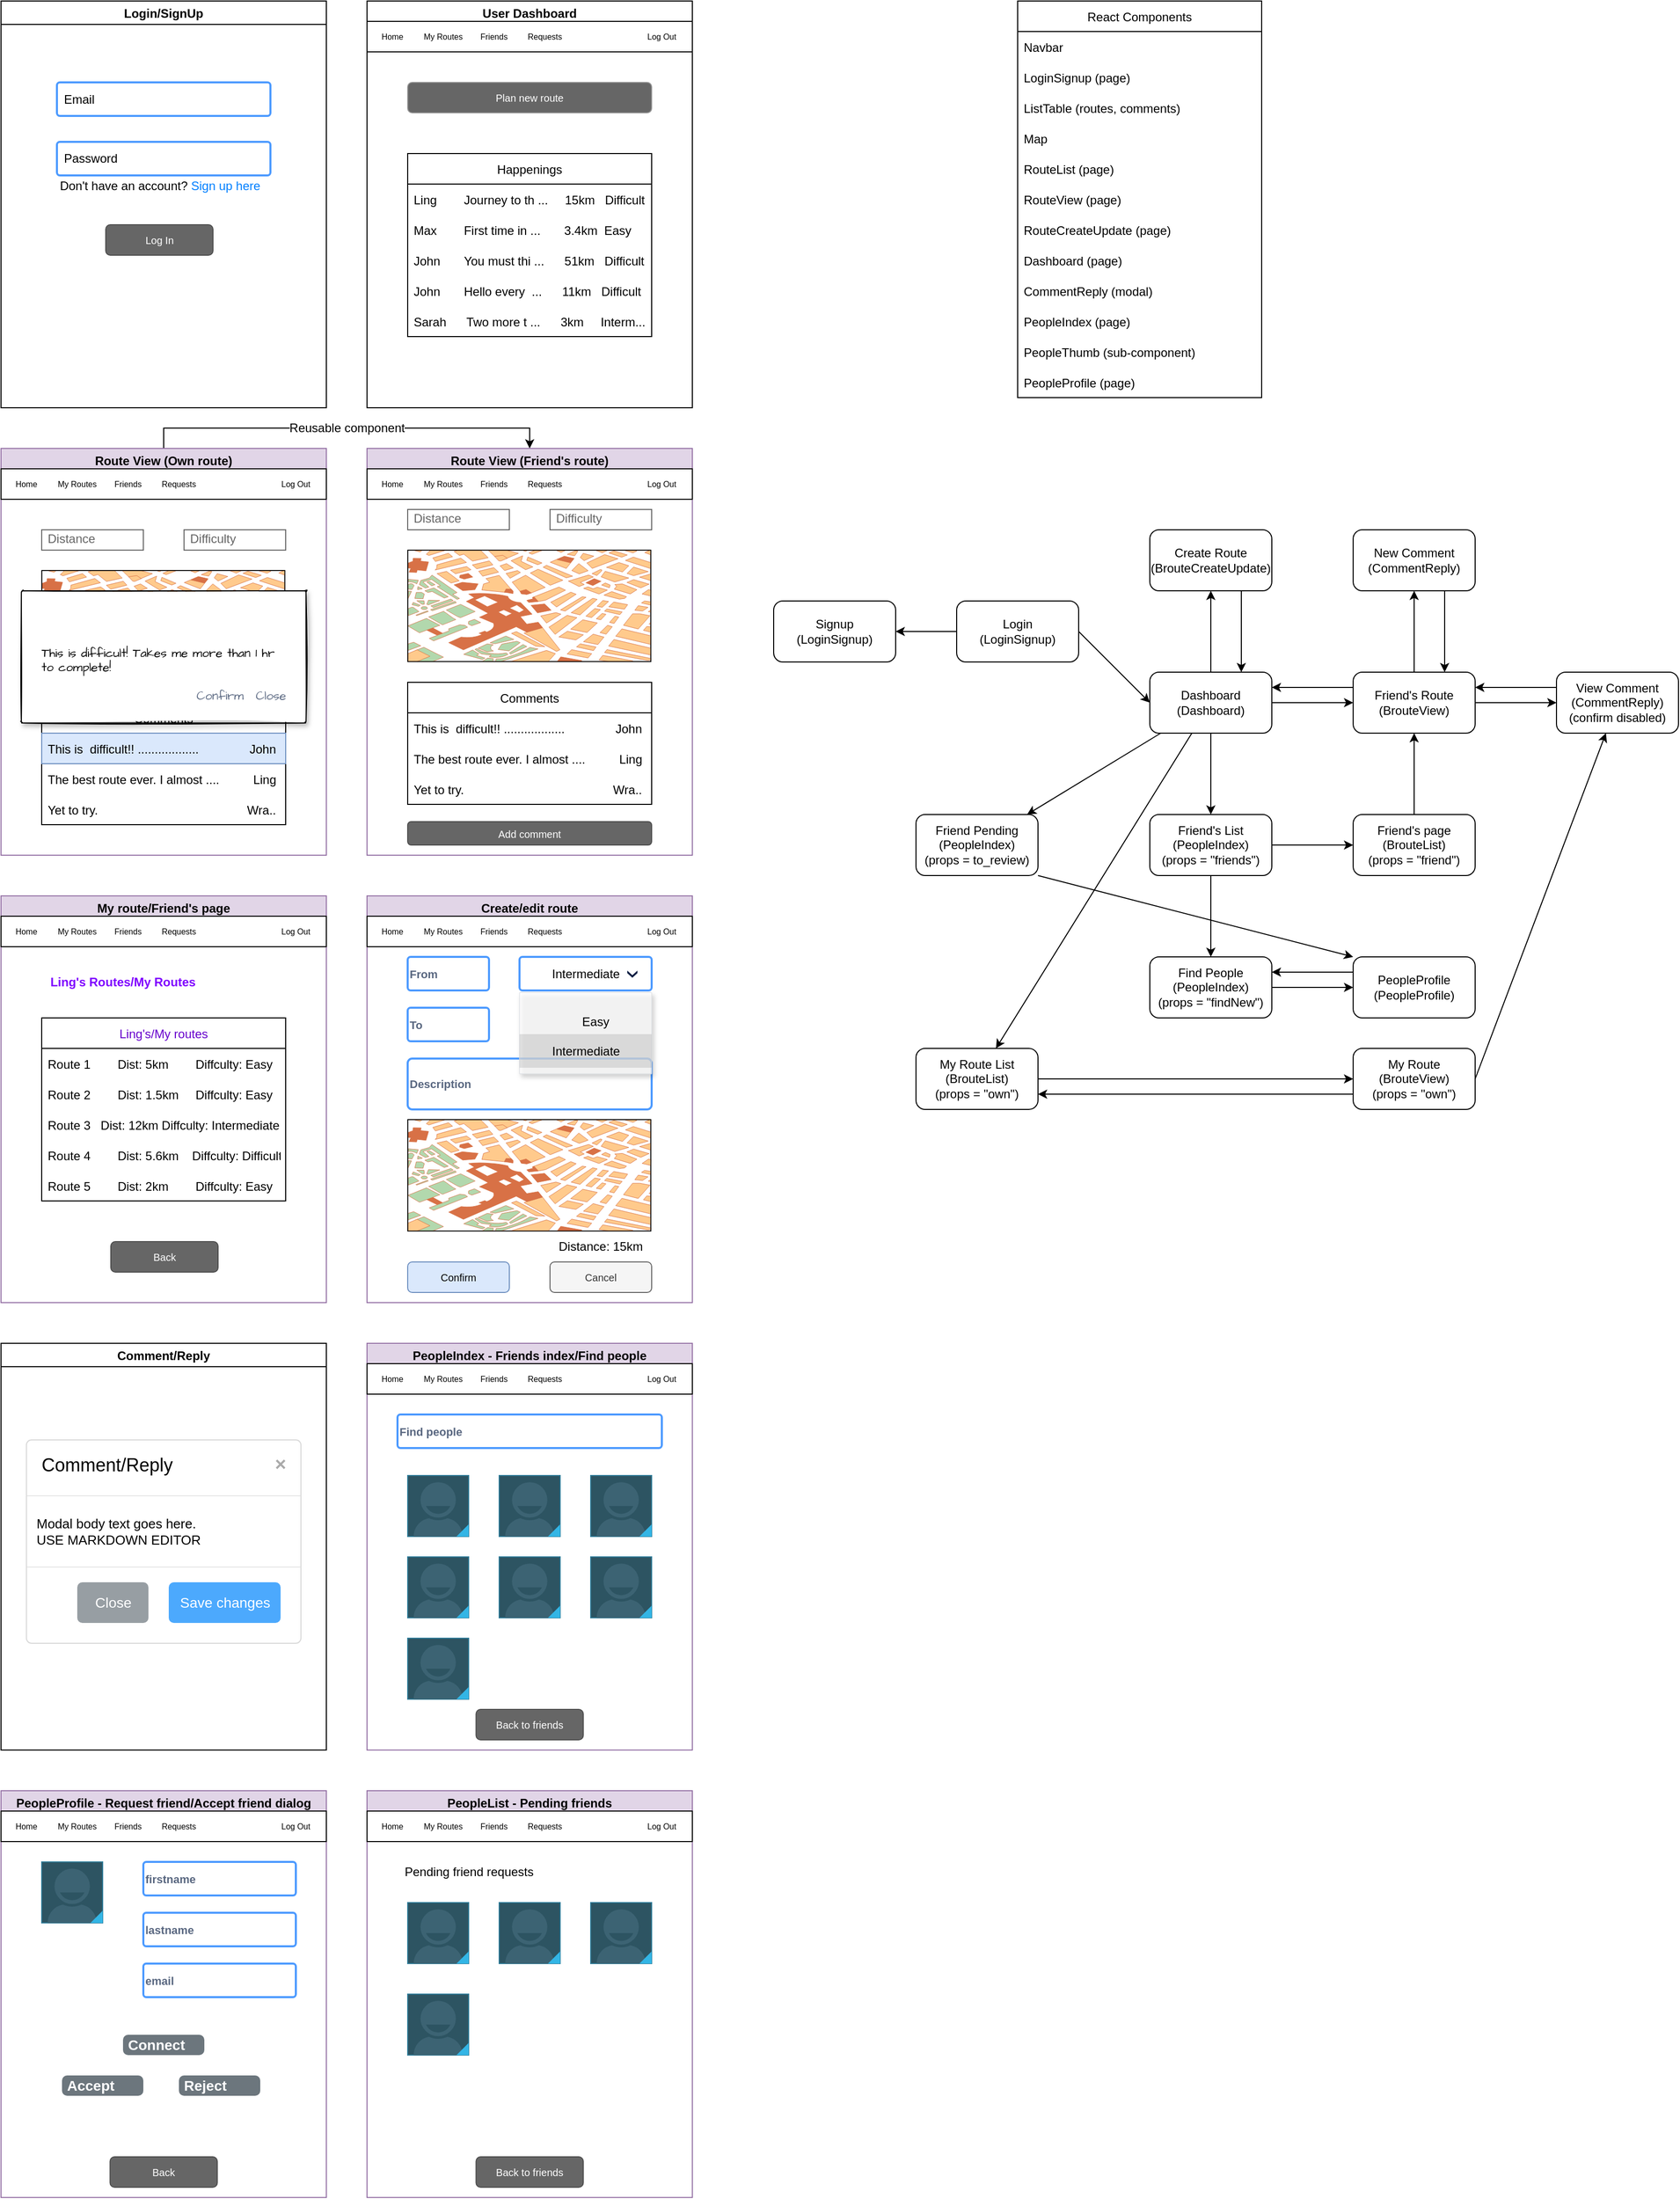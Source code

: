<mxfile version="15.7.3" type="device" pages="4"><diagram id="ijsMgLKI9gWB-3X3msCG" name="wireframe"><mxGraphModel dx="1422" dy="905" grid="1" gridSize="10" guides="1" tooltips="1" connect="1" arrows="1" fold="1" page="1" pageScale="1" pageWidth="1600" pageHeight="900" math="0" shadow="0"><root><mxCell id="0"/><mxCell id="1" parent="0"/><mxCell id="XfzVAtJ2cAbNqWKF-CNj-1" value="User Dashboard" style="swimlane;" parent="1" vertex="1"><mxGeometry x="400" y="40" width="320" height="400" as="geometry"/></mxCell><mxCell id="XfzVAtJ2cAbNqWKF-CNj-4" value="Plan new route" style="rounded=1;html=1;shadow=0;dashed=0;whiteSpace=wrap;fontSize=10;fillColor=#666666;align=center;strokeColor=#999999;fontColor=#ffffff;" parent="XfzVAtJ2cAbNqWKF-CNj-1" vertex="1"><mxGeometry x="40" y="80" width="240" height="30" as="geometry"/></mxCell><mxCell id="XfzVAtJ2cAbNqWKF-CNj-5" value="Happenings" style="swimlane;fontStyle=0;childLayout=stackLayout;horizontal=1;startSize=30;horizontalStack=0;resizeParent=1;resizeParentMax=0;resizeLast=0;collapsible=1;marginBottom=0;" parent="XfzVAtJ2cAbNqWKF-CNj-1" vertex="1"><mxGeometry x="40" y="150" width="240" height="180" as="geometry"/></mxCell><mxCell id="XfzVAtJ2cAbNqWKF-CNj-6" value="Ling        Journey to th ...     15km   Difficult" style="text;strokeColor=none;fillColor=none;align=left;verticalAlign=middle;spacingLeft=4;spacingRight=4;overflow=hidden;points=[[0,0.5],[1,0.5]];portConstraint=eastwest;rotatable=0;" parent="XfzVAtJ2cAbNqWKF-CNj-5" vertex="1"><mxGeometry y="30" width="240" height="30" as="geometry"/></mxCell><mxCell id="XfzVAtJ2cAbNqWKF-CNj-9" value="Max        First time in ...       3.4km  Easy    " style="text;strokeColor=none;fillColor=none;align=left;verticalAlign=middle;spacingLeft=4;spacingRight=4;overflow=hidden;points=[[0,0.5],[1,0.5]];portConstraint=eastwest;rotatable=0;" parent="XfzVAtJ2cAbNqWKF-CNj-5" vertex="1"><mxGeometry y="60" width="240" height="30" as="geometry"/></mxCell><mxCell id="XfzVAtJ2cAbNqWKF-CNj-10" value="John       You must thi ...      51km   Difficult" style="text;strokeColor=none;fillColor=none;align=left;verticalAlign=middle;spacingLeft=4;spacingRight=4;overflow=hidden;points=[[0,0.5],[1,0.5]];portConstraint=eastwest;rotatable=0;" parent="XfzVAtJ2cAbNqWKF-CNj-5" vertex="1"><mxGeometry y="90" width="240" height="30" as="geometry"/></mxCell><mxCell id="DrAzTv0iVDfcV6oroCLQ-33" value="John       Hello every  ...      11km   Difficult" style="text;strokeColor=none;fillColor=none;align=left;verticalAlign=middle;spacingLeft=4;spacingRight=4;overflow=hidden;points=[[0,0.5],[1,0.5]];portConstraint=eastwest;rotatable=0;" parent="XfzVAtJ2cAbNqWKF-CNj-5" vertex="1"><mxGeometry y="120" width="240" height="30" as="geometry"/></mxCell><mxCell id="DrAzTv0iVDfcV6oroCLQ-34" value="Sarah      Two more t ...      3km     Interm..." style="text;strokeColor=none;fillColor=none;align=left;verticalAlign=middle;spacingLeft=4;spacingRight=4;overflow=hidden;points=[[0,0.5],[1,0.5]];portConstraint=eastwest;rotatable=0;" parent="XfzVAtJ2cAbNqWKF-CNj-5" vertex="1"><mxGeometry y="150" width="240" height="30" as="geometry"/></mxCell><mxCell id="78sQEwwe9_ql9R5MmngF-40" value="" style="group" parent="XfzVAtJ2cAbNqWKF-CNj-1" vertex="1" connectable="0"><mxGeometry y="20" width="320" height="30" as="geometry"/></mxCell><mxCell id="78sQEwwe9_ql9R5MmngF-41" value="" style="rounded=0;whiteSpace=wrap;html=1;fontSize=12;" parent="78sQEwwe9_ql9R5MmngF-40" vertex="1"><mxGeometry width="320" height="30" as="geometry"/></mxCell><mxCell id="78sQEwwe9_ql9R5MmngF-42" value="Log Out" style="text;html=1;strokeColor=none;fillColor=none;align=center;verticalAlign=middle;whiteSpace=wrap;rounded=0;fontSize=8;" parent="78sQEwwe9_ql9R5MmngF-40" vertex="1"><mxGeometry x="260" width="60" height="30" as="geometry"/></mxCell><mxCell id="78sQEwwe9_ql9R5MmngF-43" value="Home" style="text;html=1;strokeColor=none;fillColor=none;align=center;verticalAlign=middle;whiteSpace=wrap;rounded=0;fontSize=8;" parent="78sQEwwe9_ql9R5MmngF-40" vertex="1"><mxGeometry width="50" height="30" as="geometry"/></mxCell><mxCell id="78sQEwwe9_ql9R5MmngF-44" value="My Routes" style="text;html=1;strokeColor=none;fillColor=none;align=center;verticalAlign=middle;whiteSpace=wrap;rounded=0;fontSize=8;" parent="78sQEwwe9_ql9R5MmngF-40" vertex="1"><mxGeometry x="50" width="50" height="30" as="geometry"/></mxCell><mxCell id="78sQEwwe9_ql9R5MmngF-45" value="Friends" style="text;html=1;strokeColor=none;fillColor=none;align=center;verticalAlign=middle;whiteSpace=wrap;rounded=0;fontSize=8;" parent="78sQEwwe9_ql9R5MmngF-40" vertex="1"><mxGeometry x="100" width="50" height="30" as="geometry"/></mxCell><mxCell id="78sQEwwe9_ql9R5MmngF-46" value="Requests" style="text;html=1;strokeColor=none;fillColor=none;align=center;verticalAlign=middle;whiteSpace=wrap;rounded=0;fontSize=8;" parent="78sQEwwe9_ql9R5MmngF-40" vertex="1"><mxGeometry x="150" width="50" height="30" as="geometry"/></mxCell><mxCell id="XfzVAtJ2cAbNqWKF-CNj-135" value="Reusable component" style="edgeStyle=orthogonalEdgeStyle;rounded=0;orthogonalLoop=1;jettySize=auto;html=1;exitX=0.5;exitY=0;exitDx=0;exitDy=0;entryX=0.5;entryY=0;entryDx=0;entryDy=0;fontSize=12;" parent="1" source="XfzVAtJ2cAbNqWKF-CNj-57" target="XfzVAtJ2cAbNqWKF-CNj-125" edge="1"><mxGeometry relative="1" as="geometry"/></mxCell><mxCell id="XfzVAtJ2cAbNqWKF-CNj-57" value="Route View (Own route)" style="swimlane;fillColor=#e1d5e7;strokeColor=#9673a6;" parent="1" vertex="1"><mxGeometry x="40" y="480" width="320" height="400" as="geometry"/></mxCell><mxCell id="XfzVAtJ2cAbNqWKF-CNj-82" value="Distance" style="strokeWidth=1;shadow=0;dashed=0;align=center;html=1;shape=mxgraph.mockup.text.textBox;fontColor=#666666;align=left;fontSize=12;spacingLeft=4;spacingTop=-3;strokeColor=#666666;mainText=" parent="XfzVAtJ2cAbNqWKF-CNj-57" vertex="1"><mxGeometry x="40" y="80" width="100" height="20" as="geometry"/></mxCell><mxCell id="XfzVAtJ2cAbNqWKF-CNj-85" value="Difficulty" style="strokeWidth=1;shadow=0;dashed=0;align=center;html=1;shape=mxgraph.mockup.text.textBox;fontColor=#666666;align=left;fontSize=12;spacingLeft=4;spacingTop=-3;strokeColor=#666666;mainText=" parent="XfzVAtJ2cAbNqWKF-CNj-57" vertex="1"><mxGeometry x="180" y="80" width="100" height="20" as="geometry"/></mxCell><mxCell id="XfzVAtJ2cAbNqWKF-CNj-86" value="" style="verticalLabelPosition=bottom;shadow=0;dashed=0;align=center;html=1;verticalAlign=top;strokeWidth=1;shape=mxgraph.mockup.misc.map;fontSize=12;" parent="XfzVAtJ2cAbNqWKF-CNj-57" vertex="1"><mxGeometry x="40" y="120" width="240" height="110" as="geometry"/></mxCell><mxCell id="XfzVAtJ2cAbNqWKF-CNj-87" value="Comments" style="swimlane;fontStyle=0;childLayout=stackLayout;horizontal=1;startSize=30;horizontalStack=0;resizeParent=1;resizeParentMax=0;resizeLast=0;collapsible=1;marginBottom=0;" parent="XfzVAtJ2cAbNqWKF-CNj-57" vertex="1"><mxGeometry x="40" y="250" width="240" height="120" as="geometry"/></mxCell><mxCell id="XfzVAtJ2cAbNqWKF-CNj-88" value="This is  difficult!! ..................               John" style="text;strokeColor=#6c8ebf;fillColor=#dae8fc;align=left;verticalAlign=middle;spacingLeft=4;spacingRight=4;overflow=hidden;points=[[0,0.5],[1,0.5]];portConstraint=eastwest;rotatable=0;" parent="XfzVAtJ2cAbNqWKF-CNj-87" vertex="1"><mxGeometry y="30" width="240" height="30" as="geometry"/></mxCell><mxCell id="XfzVAtJ2cAbNqWKF-CNj-89" value="The best route ever. I almost ....          Ling" style="text;strokeColor=none;fillColor=none;align=left;verticalAlign=middle;spacingLeft=4;spacingRight=4;overflow=hidden;points=[[0,0.5],[1,0.5]];portConstraint=eastwest;rotatable=0;" parent="XfzVAtJ2cAbNqWKF-CNj-87" vertex="1"><mxGeometry y="60" width="240" height="30" as="geometry"/></mxCell><mxCell id="XfzVAtJ2cAbNqWKF-CNj-90" value="Yet to try.                                            Wra.." style="text;strokeColor=none;fillColor=none;align=left;verticalAlign=middle;spacingLeft=4;spacingRight=4;overflow=hidden;points=[[0,0.5],[1,0.5]];portConstraint=eastwest;rotatable=0;" parent="XfzVAtJ2cAbNqWKF-CNj-87" vertex="1"><mxGeometry y="90" width="240" height="30" as="geometry"/></mxCell><mxCell id="XfzVAtJ2cAbNqWKF-CNj-100" value="This is difficult! Takes me more than 1 hr to complete!" style="html=1;rounded=1;fontSize=12;align=left;shadow=1;arcSize=1;whiteSpace=wrap;spacing=20;verticalAlign=top;spacingTop=30;sketch=1;hachureGap=4;pointerEvents=0;fontFamily=Architects Daughter;fontSource=https%3A%2F%2Ffonts.googleapis.com%2Fcss%3Ffamily%3DArchitects%2BDaughter;" parent="XfzVAtJ2cAbNqWKF-CNj-57" vertex="1"><mxGeometry x="20" y="140" width="280" height="130" as="geometry"/></mxCell><mxCell id="XfzVAtJ2cAbNqWKF-CNj-102" value="Close" style="dashed=0;html=1;rounded=1;fillColor=none;strokeColor=none;fontSize=12;align=center;fontStyle=0;strokeWidth=2;fontColor=#596780;sketch=1;hachureGap=4;pointerEvents=0;fontFamily=Architects Daughter;fontSource=https%3A%2F%2Ffonts.googleapis.com%2Fcss%3Ffamily%3DArchitects%2BDaughter;" parent="XfzVAtJ2cAbNqWKF-CNj-100" vertex="1"><mxGeometry x="1" y="1" width="50" height="33" relative="1" as="geometry"><mxPoint x="-60" y="-43" as="offset"/></mxGeometry></mxCell><mxCell id="XfzVAtJ2cAbNqWKF-CNj-137" value="Confirm" style="dashed=0;html=1;rounded=1;fillColor=none;strokeColor=none;fontSize=12;align=center;fontStyle=0;strokeWidth=2;fontColor=#596780;sketch=1;hachureGap=4;pointerEvents=0;fontFamily=Architects Daughter;fontSource=https%3A%2F%2Ffonts.googleapis.com%2Fcss%3Ffamily%3DArchitects%2BDaughter;" parent="XfzVAtJ2cAbNqWKF-CNj-100" vertex="1"><mxGeometry x="1" y="1" width="50" height="33" relative="1" as="geometry"><mxPoint x="-110" y="-43" as="offset"/></mxGeometry></mxCell><mxCell id="78sQEwwe9_ql9R5MmngF-26" value="" style="group" parent="XfzVAtJ2cAbNqWKF-CNj-57" vertex="1" connectable="0"><mxGeometry y="20" width="320" height="30" as="geometry"/></mxCell><mxCell id="78sQEwwe9_ql9R5MmngF-27" value="" style="rounded=0;whiteSpace=wrap;html=1;fontSize=12;" parent="78sQEwwe9_ql9R5MmngF-26" vertex="1"><mxGeometry width="320" height="30" as="geometry"/></mxCell><mxCell id="78sQEwwe9_ql9R5MmngF-28" value="Log Out" style="text;html=1;strokeColor=none;fillColor=none;align=center;verticalAlign=middle;whiteSpace=wrap;rounded=0;fontSize=8;" parent="78sQEwwe9_ql9R5MmngF-26" vertex="1"><mxGeometry x="260" width="60" height="30" as="geometry"/></mxCell><mxCell id="78sQEwwe9_ql9R5MmngF-29" value="Home" style="text;html=1;strokeColor=none;fillColor=none;align=center;verticalAlign=middle;whiteSpace=wrap;rounded=0;fontSize=8;" parent="78sQEwwe9_ql9R5MmngF-26" vertex="1"><mxGeometry width="50" height="30" as="geometry"/></mxCell><mxCell id="78sQEwwe9_ql9R5MmngF-30" value="My Routes" style="text;html=1;strokeColor=none;fillColor=none;align=center;verticalAlign=middle;whiteSpace=wrap;rounded=0;fontSize=8;" parent="78sQEwwe9_ql9R5MmngF-26" vertex="1"><mxGeometry x="50" width="50" height="30" as="geometry"/></mxCell><mxCell id="78sQEwwe9_ql9R5MmngF-31" value="Friends" style="text;html=1;strokeColor=none;fillColor=none;align=center;verticalAlign=middle;whiteSpace=wrap;rounded=0;fontSize=8;" parent="78sQEwwe9_ql9R5MmngF-26" vertex="1"><mxGeometry x="100" width="50" height="30" as="geometry"/></mxCell><mxCell id="78sQEwwe9_ql9R5MmngF-32" value="Requests" style="text;html=1;strokeColor=none;fillColor=none;align=center;verticalAlign=middle;whiteSpace=wrap;rounded=0;fontSize=8;" parent="78sQEwwe9_ql9R5MmngF-26" vertex="1"><mxGeometry x="150" width="50" height="30" as="geometry"/></mxCell><mxCell id="XfzVAtJ2cAbNqWKF-CNj-113" value="Create/edit route" style="swimlane;fillColor=#e1d5e7;strokeColor=#9673a6;" parent="1" vertex="1"><mxGeometry x="400" y="920" width="320" height="400" as="geometry"/></mxCell><mxCell id="XfzVAtJ2cAbNqWKF-CNj-146" value="Cancel" style="rounded=1;html=1;shadow=0;dashed=0;whiteSpace=wrap;fontSize=10;fillColor=#f5f5f5;align=center;strokeColor=#666666;fontColor=#333333;" parent="XfzVAtJ2cAbNqWKF-CNj-113" vertex="1"><mxGeometry x="180" y="360" width="100" height="30" as="geometry"/></mxCell><mxCell id="DrAzTv0iVDfcV6oroCLQ-32" value="Confirm" style="rounded=1;html=1;shadow=0;dashed=0;whiteSpace=wrap;fontSize=10;fillColor=#dae8fc;align=center;strokeColor=#6c8ebf;" parent="XfzVAtJ2cAbNqWKF-CNj-113" vertex="1"><mxGeometry x="40" y="360" width="100" height="30" as="geometry"/></mxCell><mxCell id="DrAzTv0iVDfcV6oroCLQ-41" value="" style="group" parent="XfzVAtJ2cAbNqWKF-CNj-113" vertex="1" connectable="0"><mxGeometry x="40" y="60" width="80" height="33" as="geometry"/></mxCell><mxCell id="DrAzTv0iVDfcV6oroCLQ-38" value="" style="rounded=1;arcSize=9;align=left;spacingLeft=5;strokeColor=#4C9AFF;html=1;strokeWidth=2;fontSize=12" parent="DrAzTv0iVDfcV6oroCLQ-41" vertex="1"><mxGeometry width="80" height="33" as="geometry"/></mxCell><mxCell id="DrAzTv0iVDfcV6oroCLQ-37" value="From" style="fillColor=none;strokeColor=none;html=1;fontSize=11;fontStyle=0;align=left;fontColor=#596780;fontStyle=1;fontSize=11" parent="DrAzTv0iVDfcV6oroCLQ-41" vertex="1"><mxGeometry y="6.5" width="75" height="20" as="geometry"/></mxCell><mxCell id="DrAzTv0iVDfcV6oroCLQ-46" value="&lt;span style=&quot;text-align: center&quot;&gt;Intermediate&lt;/span&gt;" style="rounded=1;arcSize=9;fillColor=#ffffff;strokeColor=#4C9AFF;html=1;strokeWidth=2;spacingLeft=30;fontColor=#000000;align=left;fontSize=12;" parent="XfzVAtJ2cAbNqWKF-CNj-113" vertex="1"><mxGeometry x="150" y="60" width="130" height="33" as="geometry"/></mxCell><mxCell id="DrAzTv0iVDfcV6oroCLQ-47" value="" style="shape=step;whiteSpace=wrap;html=1;rounded=0;strokeColor=none;strokeWidth=2;fillColor=#0A1E43;gradientColor=none;fontFamily=Verdana;fontSize=14;fontColor=#000000;align=left;direction=south;size=0.65;" parent="DrAzTv0iVDfcV6oroCLQ-46" vertex="1"><mxGeometry x="1" y="0.5" width="10" height="7" relative="1" as="geometry"><mxPoint x="-24" y="-3" as="offset"/></mxGeometry></mxCell><mxCell id="DrAzTv0iVDfcV6oroCLQ-52" value="" style="verticalLabelPosition=bottom;shadow=0;dashed=0;align=center;html=1;verticalAlign=top;strokeWidth=1;shape=mxgraph.mockup.misc.map;fontSize=12;" parent="XfzVAtJ2cAbNqWKF-CNj-113" vertex="1"><mxGeometry x="40" y="220" width="240" height="110" as="geometry"/></mxCell><mxCell id="DrAzTv0iVDfcV6oroCLQ-62" value="Distance: 15km" style="text;html=1;strokeColor=none;fillColor=none;align=center;verticalAlign=middle;whiteSpace=wrap;rounded=0;fontSize=12;opacity=70;" parent="XfzVAtJ2cAbNqWKF-CNj-113" vertex="1"><mxGeometry x="180" y="330" width="100" height="30" as="geometry"/></mxCell><mxCell id="DrAzTv0iVDfcV6oroCLQ-42" value="" style="group" parent="XfzVAtJ2cAbNqWKF-CNj-113" vertex="1" connectable="0"><mxGeometry x="40" y="110" width="80" height="33" as="geometry"/></mxCell><mxCell id="DrAzTv0iVDfcV6oroCLQ-43" value="" style="rounded=1;arcSize=9;align=left;spacingLeft=5;strokeColor=#4C9AFF;html=1;strokeWidth=2;fontSize=12" parent="DrAzTv0iVDfcV6oroCLQ-42" vertex="1"><mxGeometry width="80" height="33" as="geometry"/></mxCell><mxCell id="DrAzTv0iVDfcV6oroCLQ-44" value="To" style="fillColor=none;strokeColor=none;html=1;fontSize=11;fontStyle=0;align=left;fontColor=#596780;fontStyle=1;fontSize=11" parent="DrAzTv0iVDfcV6oroCLQ-42" vertex="1"><mxGeometry y="6.5" width="75" height="20" as="geometry"/></mxCell><mxCell id="CLAeYun55J0oCgSKq1kZ-3" value="" style="group" parent="XfzVAtJ2cAbNqWKF-CNj-113" vertex="1" connectable="0"><mxGeometry x="40" y="160" width="240" height="50" as="geometry"/></mxCell><mxCell id="CLAeYun55J0oCgSKq1kZ-4" value="" style="rounded=1;arcSize=9;align=left;spacingLeft=5;strokeColor=#4C9AFF;html=1;strokeWidth=2;fontSize=12" parent="CLAeYun55J0oCgSKq1kZ-3" vertex="1"><mxGeometry width="240" height="50" as="geometry"/></mxCell><mxCell id="CLAeYun55J0oCgSKq1kZ-5" value="Description" style="fillColor=none;strokeColor=none;html=1;fontSize=11;fontStyle=0;align=left;fontColor=#596780;fontStyle=1;fontSize=11" parent="CLAeYun55J0oCgSKq1kZ-3" vertex="1"><mxGeometry y="9.848" width="225" height="30.303" as="geometry"/></mxCell><mxCell id="DrAzTv0iVDfcV6oroCLQ-50" value="Easy&lt;br&gt;" style="html=1;rounded=1;fillColor=#ffffff;strokeColor=#DFE1E5;fontSize=12;align=center;fontColor=#000000;shadow=1;arcSize=1;whiteSpace=wrap;spacing=2;verticalAlign=top;fontStyle=0;spacingLeft=20;spacingTop=15;opacity=70;" parent="XfzVAtJ2cAbNqWKF-CNj-113" vertex="1"><mxGeometry x="150" y="95" width="130" height="80" as="geometry"/></mxCell><mxCell id="DrAzTv0iVDfcV6oroCLQ-51" value="Intermediate" style="rounded=0;fillColor=#000000;strokeColor=none;html=1;opacity=10;resizeWidth=1;fontSize=12;" parent="DrAzTv0iVDfcV6oroCLQ-50" vertex="1"><mxGeometry width="130" height="33" relative="1" as="geometry"><mxPoint y="41" as="offset"/></mxGeometry></mxCell><mxCell id="78sQEwwe9_ql9R5MmngF-17" value="" style="group" parent="XfzVAtJ2cAbNqWKF-CNj-113" vertex="1" connectable="0"><mxGeometry y="20" width="320" height="30" as="geometry"/></mxCell><mxCell id="78sQEwwe9_ql9R5MmngF-18" value="" style="rounded=0;whiteSpace=wrap;html=1;fontSize=12;" parent="78sQEwwe9_ql9R5MmngF-17" vertex="1"><mxGeometry width="320" height="30" as="geometry"/></mxCell><mxCell id="78sQEwwe9_ql9R5MmngF-19" value="Log Out" style="text;html=1;strokeColor=none;fillColor=none;align=center;verticalAlign=middle;whiteSpace=wrap;rounded=0;fontSize=8;" parent="78sQEwwe9_ql9R5MmngF-17" vertex="1"><mxGeometry x="260" width="60" height="30" as="geometry"/></mxCell><mxCell id="78sQEwwe9_ql9R5MmngF-20" value="Home" style="text;html=1;strokeColor=none;fillColor=none;align=center;verticalAlign=middle;whiteSpace=wrap;rounded=0;fontSize=8;" parent="78sQEwwe9_ql9R5MmngF-17" vertex="1"><mxGeometry width="50" height="30" as="geometry"/></mxCell><mxCell id="78sQEwwe9_ql9R5MmngF-21" value="My Routes" style="text;html=1;strokeColor=none;fillColor=none;align=center;verticalAlign=middle;whiteSpace=wrap;rounded=0;fontSize=8;" parent="78sQEwwe9_ql9R5MmngF-17" vertex="1"><mxGeometry x="50" width="50" height="30" as="geometry"/></mxCell><mxCell id="78sQEwwe9_ql9R5MmngF-22" value="Friends" style="text;html=1;strokeColor=none;fillColor=none;align=center;verticalAlign=middle;whiteSpace=wrap;rounded=0;fontSize=8;" parent="78sQEwwe9_ql9R5MmngF-17" vertex="1"><mxGeometry x="100" width="50" height="30" as="geometry"/></mxCell><mxCell id="78sQEwwe9_ql9R5MmngF-23" value="Requests" style="text;html=1;strokeColor=none;fillColor=none;align=center;verticalAlign=middle;whiteSpace=wrap;rounded=0;fontSize=8;" parent="78sQEwwe9_ql9R5MmngF-17" vertex="1"><mxGeometry x="150" width="50" height="30" as="geometry"/></mxCell><mxCell id="XfzVAtJ2cAbNqWKF-CNj-125" value="Route View (Friend's route)" style="swimlane;fillColor=#e1d5e7;strokeColor=#9673a6;" parent="1" vertex="1"><mxGeometry x="400" y="480" width="320" height="400" as="geometry"/></mxCell><mxCell id="XfzVAtJ2cAbNqWKF-CNj-126" value="Distance" style="strokeWidth=1;shadow=0;dashed=0;align=center;html=1;shape=mxgraph.mockup.text.textBox;fontColor=#666666;align=left;fontSize=12;spacingLeft=4;spacingTop=-3;strokeColor=#666666;mainText=" parent="XfzVAtJ2cAbNqWKF-CNj-125" vertex="1"><mxGeometry x="40" y="60" width="100" height="20" as="geometry"/></mxCell><mxCell id="XfzVAtJ2cAbNqWKF-CNj-127" value="Difficulty" style="strokeWidth=1;shadow=0;dashed=0;align=center;html=1;shape=mxgraph.mockup.text.textBox;fontColor=#666666;align=left;fontSize=12;spacingLeft=4;spacingTop=-3;strokeColor=#666666;mainText=" parent="XfzVAtJ2cAbNqWKF-CNj-125" vertex="1"><mxGeometry x="180" y="60" width="100" height="20" as="geometry"/></mxCell><mxCell id="XfzVAtJ2cAbNqWKF-CNj-128" value="" style="verticalLabelPosition=bottom;shadow=0;dashed=0;align=center;html=1;verticalAlign=top;strokeWidth=1;shape=mxgraph.mockup.misc.map;fontSize=12;" parent="XfzVAtJ2cAbNqWKF-CNj-125" vertex="1"><mxGeometry x="40" y="100" width="240" height="110" as="geometry"/></mxCell><mxCell id="XfzVAtJ2cAbNqWKF-CNj-129" value="Comments" style="swimlane;fontStyle=0;childLayout=stackLayout;horizontal=1;startSize=30;horizontalStack=0;resizeParent=1;resizeParentMax=0;resizeLast=0;collapsible=1;marginBottom=0;" parent="XfzVAtJ2cAbNqWKF-CNj-125" vertex="1"><mxGeometry x="40" y="230" width="240" height="120" as="geometry"/></mxCell><mxCell id="XfzVAtJ2cAbNqWKF-CNj-130" value="This is  difficult!! ..................               John" style="text;align=left;verticalAlign=middle;spacingLeft=4;spacingRight=4;overflow=hidden;points=[[0,0.5],[1,0.5]];portConstraint=eastwest;rotatable=0;" parent="XfzVAtJ2cAbNqWKF-CNj-129" vertex="1"><mxGeometry y="30" width="240" height="30" as="geometry"/></mxCell><mxCell id="XfzVAtJ2cAbNqWKF-CNj-131" value="The best route ever. I almost ....          Ling" style="text;strokeColor=none;fillColor=none;align=left;verticalAlign=middle;spacingLeft=4;spacingRight=4;overflow=hidden;points=[[0,0.5],[1,0.5]];portConstraint=eastwest;rotatable=0;" parent="XfzVAtJ2cAbNqWKF-CNj-129" vertex="1"><mxGeometry y="60" width="240" height="30" as="geometry"/></mxCell><mxCell id="XfzVAtJ2cAbNqWKF-CNj-132" value="Yet to try.                                            Wra.." style="text;strokeColor=none;fillColor=none;align=left;verticalAlign=middle;spacingLeft=4;spacingRight=4;overflow=hidden;points=[[0,0.5],[1,0.5]];portConstraint=eastwest;rotatable=0;" parent="XfzVAtJ2cAbNqWKF-CNj-129" vertex="1"><mxGeometry y="90" width="240" height="30" as="geometry"/></mxCell><mxCell id="XfzVAtJ2cAbNqWKF-CNj-136" value="Add comment" style="rounded=1;html=1;shadow=0;dashed=0;whiteSpace=wrap;fontSize=10;fillColor=#666666;align=center;strokeColor=#4D4D4D;fontColor=#ffffff;" parent="XfzVAtJ2cAbNqWKF-CNj-125" vertex="1"><mxGeometry x="40" y="367" width="240" height="23" as="geometry"/></mxCell><mxCell id="78sQEwwe9_ql9R5MmngF-33" value="" style="group" parent="XfzVAtJ2cAbNqWKF-CNj-125" vertex="1" connectable="0"><mxGeometry y="20" width="320" height="30" as="geometry"/></mxCell><mxCell id="78sQEwwe9_ql9R5MmngF-34" value="" style="rounded=0;whiteSpace=wrap;html=1;fontSize=12;" parent="78sQEwwe9_ql9R5MmngF-33" vertex="1"><mxGeometry width="320" height="30" as="geometry"/></mxCell><mxCell id="78sQEwwe9_ql9R5MmngF-35" value="Log Out" style="text;html=1;strokeColor=none;fillColor=none;align=center;verticalAlign=middle;whiteSpace=wrap;rounded=0;fontSize=8;" parent="78sQEwwe9_ql9R5MmngF-33" vertex="1"><mxGeometry x="260" width="60" height="30" as="geometry"/></mxCell><mxCell id="78sQEwwe9_ql9R5MmngF-36" value="Home" style="text;html=1;strokeColor=none;fillColor=none;align=center;verticalAlign=middle;whiteSpace=wrap;rounded=0;fontSize=8;" parent="78sQEwwe9_ql9R5MmngF-33" vertex="1"><mxGeometry width="50" height="30" as="geometry"/></mxCell><mxCell id="78sQEwwe9_ql9R5MmngF-37" value="My Routes" style="text;html=1;strokeColor=none;fillColor=none;align=center;verticalAlign=middle;whiteSpace=wrap;rounded=0;fontSize=8;" parent="78sQEwwe9_ql9R5MmngF-33" vertex="1"><mxGeometry x="50" width="50" height="30" as="geometry"/></mxCell><mxCell id="78sQEwwe9_ql9R5MmngF-38" value="Friends" style="text;html=1;strokeColor=none;fillColor=none;align=center;verticalAlign=middle;whiteSpace=wrap;rounded=0;fontSize=8;" parent="78sQEwwe9_ql9R5MmngF-33" vertex="1"><mxGeometry x="100" width="50" height="30" as="geometry"/></mxCell><mxCell id="78sQEwwe9_ql9R5MmngF-39" value="Requests" style="text;html=1;strokeColor=none;fillColor=none;align=center;verticalAlign=middle;whiteSpace=wrap;rounded=0;fontSize=8;" parent="78sQEwwe9_ql9R5MmngF-33" vertex="1"><mxGeometry x="150" width="50" height="30" as="geometry"/></mxCell><mxCell id="DrAzTv0iVDfcV6oroCLQ-7" value="React Components" style="swimlane;fontStyle=0;childLayout=stackLayout;horizontal=1;startSize=30;horizontalStack=0;resizeParent=1;resizeParentMax=0;resizeLast=0;collapsible=1;marginBottom=0;" parent="1" vertex="1"><mxGeometry x="1040" y="40" width="240" height="390" as="geometry"/></mxCell><mxCell id="DrAzTv0iVDfcV6oroCLQ-12" value="Navbar" style="text;strokeColor=none;fillColor=none;align=left;verticalAlign=middle;spacingLeft=4;spacingRight=4;overflow=hidden;points=[[0,0.5],[1,0.5]];portConstraint=eastwest;rotatable=0;" parent="DrAzTv0iVDfcV6oroCLQ-7" vertex="1"><mxGeometry y="30" width="240" height="30" as="geometry"/></mxCell><mxCell id="NoQg43LQROMswU2Th6id-4" value="LoginSignup (page) " style="text;strokeColor=none;fillColor=none;align=left;verticalAlign=middle;spacingLeft=4;spacingRight=4;overflow=hidden;points=[[0,0.5],[1,0.5]];portConstraint=eastwest;rotatable=0;" parent="DrAzTv0iVDfcV6oroCLQ-7" vertex="1"><mxGeometry y="60" width="240" height="30" as="geometry"/></mxCell><mxCell id="DrAzTv0iVDfcV6oroCLQ-13" value="ListTable (routes, comments)" style="text;strokeColor=none;fillColor=none;align=left;verticalAlign=middle;spacingLeft=4;spacingRight=4;overflow=hidden;points=[[0,0.5],[1,0.5]];portConstraint=eastwest;rotatable=0;" parent="DrAzTv0iVDfcV6oroCLQ-7" vertex="1"><mxGeometry y="90" width="240" height="30" as="geometry"/></mxCell><mxCell id="DrAzTv0iVDfcV6oroCLQ-14" value="Map" style="text;strokeColor=none;fillColor=none;align=left;verticalAlign=middle;spacingLeft=4;spacingRight=4;overflow=hidden;points=[[0,0.5],[1,0.5]];portConstraint=eastwest;rotatable=0;" parent="DrAzTv0iVDfcV6oroCLQ-7" vertex="1"><mxGeometry y="120" width="240" height="30" as="geometry"/></mxCell><mxCell id="BOFURdAlFfL_CzZaW4Oo-24" value="RouteList (page)" style="text;strokeColor=none;fillColor=none;align=left;verticalAlign=middle;spacingLeft=4;spacingRight=4;overflow=hidden;points=[[0,0.5],[1,0.5]];portConstraint=eastwest;rotatable=0;" parent="DrAzTv0iVDfcV6oroCLQ-7" vertex="1"><mxGeometry y="150" width="240" height="30" as="geometry"/></mxCell><mxCell id="DrAzTv0iVDfcV6oroCLQ-15" value="RouteView (page)" style="text;strokeColor=none;fillColor=none;align=left;verticalAlign=middle;spacingLeft=4;spacingRight=4;overflow=hidden;points=[[0,0.5],[1,0.5]];portConstraint=eastwest;rotatable=0;" parent="DrAzTv0iVDfcV6oroCLQ-7" vertex="1"><mxGeometry y="180" width="240" height="30" as="geometry"/></mxCell><mxCell id="OruQ4zVPPU3PmZqMPeRV-1" value="RouteCreateUpdate (page)" style="text;strokeColor=none;fillColor=none;align=left;verticalAlign=middle;spacingLeft=4;spacingRight=4;overflow=hidden;points=[[0,0.5],[1,0.5]];portConstraint=eastwest;rotatable=0;" parent="DrAzTv0iVDfcV6oroCLQ-7" vertex="1"><mxGeometry y="210" width="240" height="30" as="geometry"/></mxCell><mxCell id="DrAzTv0iVDfcV6oroCLQ-16" value="Dashboard (page)" style="text;strokeColor=none;fillColor=none;align=left;verticalAlign=middle;spacingLeft=4;spacingRight=4;overflow=hidden;points=[[0,0.5],[1,0.5]];portConstraint=eastwest;rotatable=0;" parent="DrAzTv0iVDfcV6oroCLQ-7" vertex="1"><mxGeometry y="240" width="240" height="30" as="geometry"/></mxCell><mxCell id="OruQ4zVPPU3PmZqMPeRV-2" value="CommentReply (modal)" style="text;strokeColor=none;fillColor=none;align=left;verticalAlign=middle;spacingLeft=4;spacingRight=4;overflow=hidden;points=[[0,0.5],[1,0.5]];portConstraint=eastwest;rotatable=0;" parent="DrAzTv0iVDfcV6oroCLQ-7" vertex="1"><mxGeometry y="270" width="240" height="30" as="geometry"/></mxCell><mxCell id="fOWt2tKMuW0I7b2beZXt-1" value="PeopleIndex (page)" style="text;strokeColor=none;fillColor=none;align=left;verticalAlign=middle;spacingLeft=4;spacingRight=4;overflow=hidden;points=[[0,0.5],[1,0.5]];portConstraint=eastwest;rotatable=0;" parent="DrAzTv0iVDfcV6oroCLQ-7" vertex="1"><mxGeometry y="300" width="240" height="30" as="geometry"/></mxCell><mxCell id="cStJSQyzeP1wy_uXTCJN-1" value="PeopleThumb (sub-component)" style="text;strokeColor=none;fillColor=none;align=left;verticalAlign=middle;spacingLeft=4;spacingRight=4;overflow=hidden;points=[[0,0.5],[1,0.5]];portConstraint=eastwest;rotatable=0;" parent="DrAzTv0iVDfcV6oroCLQ-7" vertex="1"><mxGeometry y="330" width="240" height="30" as="geometry"/></mxCell><mxCell id="FYpHFsOOqKYxu31BSoFG-1" value="PeopleProfile (page)" style="text;strokeColor=none;fillColor=none;align=left;verticalAlign=middle;spacingLeft=4;spacingRight=4;overflow=hidden;points=[[0,0.5],[1,0.5]];portConstraint=eastwest;rotatable=0;" parent="DrAzTv0iVDfcV6oroCLQ-7" vertex="1"><mxGeometry y="360" width="240" height="30" as="geometry"/></mxCell><mxCell id="DrAzTv0iVDfcV6oroCLQ-17" value="My route/Friend's page" style="swimlane;fillColor=#e1d5e7;strokeColor=#9673a6;" parent="1" vertex="1"><mxGeometry x="40" y="920" width="320" height="400" as="geometry"/></mxCell><mxCell id="DrAzTv0iVDfcV6oroCLQ-18" value="Ling's/My routes" style="swimlane;fontStyle=0;childLayout=stackLayout;horizontal=1;startSize=30;horizontalStack=0;resizeParent=1;resizeParentMax=0;resizeLast=0;collapsible=1;marginBottom=0;fontColor=#6600CC;" parent="DrAzTv0iVDfcV6oroCLQ-17" vertex="1"><mxGeometry x="40" y="120" width="240" height="180" as="geometry"/></mxCell><mxCell id="DrAzTv0iVDfcV6oroCLQ-19" value="Route 1        Dist: 5km        Diffculty: Easy" style="text;strokeColor=none;fillColor=none;align=left;verticalAlign=middle;spacingLeft=4;spacingRight=4;overflow=hidden;points=[[0,0.5],[1,0.5]];portConstraint=eastwest;rotatable=0;" parent="DrAzTv0iVDfcV6oroCLQ-18" vertex="1"><mxGeometry y="30" width="240" height="30" as="geometry"/></mxCell><mxCell id="DrAzTv0iVDfcV6oroCLQ-20" value="Route 2        Dist: 1.5km     Diffculty: Easy    " style="text;strokeColor=none;fillColor=none;align=left;verticalAlign=middle;spacingLeft=4;spacingRight=4;overflow=hidden;points=[[0,0.5],[1,0.5]];portConstraint=eastwest;rotatable=0;" parent="DrAzTv0iVDfcV6oroCLQ-18" vertex="1"><mxGeometry y="60" width="240" height="30" as="geometry"/></mxCell><mxCell id="DrAzTv0iVDfcV6oroCLQ-21" value="Route 3   Dist: 12km Diffculty: Intermediate" style="text;strokeColor=none;fillColor=none;align=left;verticalAlign=middle;spacingLeft=4;spacingRight=4;overflow=hidden;points=[[0,0.5],[1,0.5]];portConstraint=eastwest;rotatable=0;" parent="DrAzTv0iVDfcV6oroCLQ-18" vertex="1"><mxGeometry y="90" width="240" height="30" as="geometry"/></mxCell><mxCell id="DrAzTv0iVDfcV6oroCLQ-22" value="Route 4        Dist: 5.6km    Diffculty: Difficult" style="text;strokeColor=none;fillColor=none;align=left;verticalAlign=middle;spacingLeft=4;spacingRight=4;overflow=hidden;points=[[0,0.5],[1,0.5]];portConstraint=eastwest;rotatable=0;" parent="DrAzTv0iVDfcV6oroCLQ-18" vertex="1"><mxGeometry y="120" width="240" height="30" as="geometry"/></mxCell><mxCell id="DrAzTv0iVDfcV6oroCLQ-23" value="Route 5        Dist: 2km        Diffculty: Easy" style="text;strokeColor=none;fillColor=none;align=left;verticalAlign=middle;spacingLeft=4;spacingRight=4;overflow=hidden;points=[[0,0.5],[1,0.5]];portConstraint=eastwest;rotatable=0;" parent="DrAzTv0iVDfcV6oroCLQ-18" vertex="1"><mxGeometry y="150" width="240" height="30" as="geometry"/></mxCell><mxCell id="DrAzTv0iVDfcV6oroCLQ-24" value="Ling's Routes/My Routes" style="text;html=1;align=center;verticalAlign=middle;whiteSpace=wrap;rounded=0;fontSize=12;fontColor=#7F00FF;fontStyle=1" parent="DrAzTv0iVDfcV6oroCLQ-17" vertex="1"><mxGeometry x="40" y="70" width="160" height="30" as="geometry"/></mxCell><mxCell id="DrAzTv0iVDfcV6oroCLQ-25" value="Back" style="rounded=1;html=1;shadow=0;dashed=0;whiteSpace=wrap;fontSize=10;fillColor=#666666;align=center;strokeColor=#4D4D4D;fontColor=#ffffff;" parent="DrAzTv0iVDfcV6oroCLQ-17" vertex="1"><mxGeometry x="108" y="340" width="105.5" height="30" as="geometry"/></mxCell><mxCell id="78sQEwwe9_ql9R5MmngF-10" value="" style="group" parent="DrAzTv0iVDfcV6oroCLQ-17" vertex="1" connectable="0"><mxGeometry y="20" width="320" height="30" as="geometry"/></mxCell><mxCell id="78sQEwwe9_ql9R5MmngF-11" value="" style="rounded=0;whiteSpace=wrap;html=1;fontSize=12;" parent="78sQEwwe9_ql9R5MmngF-10" vertex="1"><mxGeometry width="320" height="30" as="geometry"/></mxCell><mxCell id="78sQEwwe9_ql9R5MmngF-12" value="Log Out" style="text;html=1;strokeColor=none;fillColor=none;align=center;verticalAlign=middle;whiteSpace=wrap;rounded=0;fontSize=8;" parent="78sQEwwe9_ql9R5MmngF-10" vertex="1"><mxGeometry x="260" width="60" height="30" as="geometry"/></mxCell><mxCell id="78sQEwwe9_ql9R5MmngF-13" value="Home" style="text;html=1;strokeColor=none;fillColor=none;align=center;verticalAlign=middle;whiteSpace=wrap;rounded=0;fontSize=8;" parent="78sQEwwe9_ql9R5MmngF-10" vertex="1"><mxGeometry width="50" height="30" as="geometry"/></mxCell><mxCell id="78sQEwwe9_ql9R5MmngF-14" value="My Routes" style="text;html=1;strokeColor=none;fillColor=none;align=center;verticalAlign=middle;whiteSpace=wrap;rounded=0;fontSize=8;" parent="78sQEwwe9_ql9R5MmngF-10" vertex="1"><mxGeometry x="50" width="50" height="30" as="geometry"/></mxCell><mxCell id="78sQEwwe9_ql9R5MmngF-15" value="Friends" style="text;html=1;strokeColor=none;fillColor=none;align=center;verticalAlign=middle;whiteSpace=wrap;rounded=0;fontSize=8;" parent="78sQEwwe9_ql9R5MmngF-10" vertex="1"><mxGeometry x="100" width="50" height="30" as="geometry"/></mxCell><mxCell id="78sQEwwe9_ql9R5MmngF-16" value="Requests" style="text;html=1;strokeColor=none;fillColor=none;align=center;verticalAlign=middle;whiteSpace=wrap;rounded=0;fontSize=8;" parent="78sQEwwe9_ql9R5MmngF-10" vertex="1"><mxGeometry x="150" width="50" height="30" as="geometry"/></mxCell><mxCell id="OruQ4zVPPU3PmZqMPeRV-3" value="Comment/Reply" style="swimlane;" parent="1" vertex="1"><mxGeometry x="40" y="1360" width="320" height="400" as="geometry"/></mxCell><mxCell id="OruQ4zVPPU3PmZqMPeRV-18" value="Comment/Reply" style="html=1;shadow=0;dashed=0;shape=mxgraph.bootstrap.rrect;rSize=5;html=1;strokeColor=#C8C8C8;fillColor=#ffffff;whiteSpace=wrap;verticalAlign=top;align=left;fontSize=18;spacing=15;spacingTop=-5;opacity=70;" parent="OruQ4zVPPU3PmZqMPeRV-3" vertex="1"><mxGeometry x="25" y="95" width="270" height="200" as="geometry"/></mxCell><mxCell id="OruQ4zVPPU3PmZqMPeRV-19" value="" style="shape=line;strokeColor=#dddddd;resizeWidth=1;fontSize=12;align=center;opacity=70;" parent="OruQ4zVPPU3PmZqMPeRV-18" vertex="1"><mxGeometry width="270" height="10" relative="1" as="geometry"><mxPoint y="50" as="offset"/></mxGeometry></mxCell><mxCell id="OruQ4zVPPU3PmZqMPeRV-20" value="" style="html=1;shadow=0;dashed=0;shape=mxgraph.bootstrap.x;strokeColor=#868686;strokeWidth=2;fontSize=12;align=center;opacity=70;" parent="OruQ4zVPPU3PmZqMPeRV-18" vertex="1"><mxGeometry x="1" width="8" height="8" relative="1" as="geometry"><mxPoint x="-24" y="20" as="offset"/></mxGeometry></mxCell><mxCell id="OruQ4zVPPU3PmZqMPeRV-21" value="Modal body text goes here. &#10;USE MARKDOWN EDITOR" style="strokeColor=none;fillColor=none;resizeWidth=1;align=left;verticalAlign=top;spacing=10;fontSize=13;opacity=70;whiteSpace=wrap;" parent="OruQ4zVPPU3PmZqMPeRV-18" vertex="1"><mxGeometry width="270" height="40" relative="1" as="geometry"><mxPoint y="60" as="offset"/></mxGeometry></mxCell><mxCell id="OruQ4zVPPU3PmZqMPeRV-22" value="" style="shape=line;strokeColor=#dddddd;resizeWidth=1;fontSize=12;align=center;opacity=70;" parent="OruQ4zVPPU3PmZqMPeRV-18" vertex="1"><mxGeometry width="270" height="10" relative="1" as="geometry"><mxPoint y="120" as="offset"/></mxGeometry></mxCell><mxCell id="OruQ4zVPPU3PmZqMPeRV-23" value="Save changes" style="html=1;shadow=0;dashed=0;shape=mxgraph.bootstrap.rrect;rSize=5;fillColor=#0085FC;strokeColor=none;fontColor=#FFFFFF;fontSize=14;align=center;opacity=70;" parent="OruQ4zVPPU3PmZqMPeRV-18" vertex="1"><mxGeometry x="1" y="1" width="110" height="40" relative="1" as="geometry"><mxPoint x="-130" y="-60" as="offset"/></mxGeometry></mxCell><mxCell id="OruQ4zVPPU3PmZqMPeRV-24" value="Close" style="html=1;shadow=0;dashed=0;shape=mxgraph.bootstrap.rrect;rSize=5;fillColor=#6C757D;strokeColor=none;fontColor=#FFFFFF;fontSize=14;align=center;opacity=70;" parent="OruQ4zVPPU3PmZqMPeRV-18" vertex="1"><mxGeometry x="1" y="1" width="70" height="40" relative="1" as="geometry"><mxPoint x="-220" y="-60" as="offset"/></mxGeometry></mxCell><mxCell id="X-eJFx9BVWwnLqFw3pjz-1" value="Login/SignUp" style="swimlane;" parent="1" vertex="1"><mxGeometry x="40" y="40" width="320" height="400" as="geometry"/></mxCell><mxCell id="X-eJFx9BVWwnLqFw3pjz-12" value="Email" style="rounded=1;arcSize=9;align=left;spacingLeft=5;strokeColor=#4C9AFF;html=1;strokeWidth=2;fontSize=12" parent="X-eJFx9BVWwnLqFw3pjz-1" vertex="1"><mxGeometry x="55" y="80" width="210" height="33" as="geometry"/></mxCell><mxCell id="X-eJFx9BVWwnLqFw3pjz-13" value="Password" style="rounded=1;arcSize=9;align=left;spacingLeft=5;strokeColor=#4C9AFF;html=1;strokeWidth=2;fontSize=12" parent="X-eJFx9BVWwnLqFw3pjz-1" vertex="1"><mxGeometry x="55" y="138.5" width="210" height="33" as="geometry"/></mxCell><mxCell id="NoQg43LQROMswU2Th6id-1" value="Log In" style="rounded=1;html=1;shadow=0;dashed=0;whiteSpace=wrap;fontSize=10;fillColor=#666666;align=center;strokeColor=#4D4D4D;fontColor=#ffffff;" parent="X-eJFx9BVWwnLqFw3pjz-1" vertex="1"><mxGeometry x="103" y="220" width="105.5" height="30" as="geometry"/></mxCell><mxCell id="NoQg43LQROMswU2Th6id-2" value="Don't have an account? &lt;font color=&quot;#007fff&quot;&gt;Sign up here&lt;/font&gt;" style="text;html=1;align=center;verticalAlign=middle;resizable=0;points=[];autosize=1;strokeColor=none;fillColor=none;" parent="X-eJFx9BVWwnLqFw3pjz-1" vertex="1"><mxGeometry x="50.75" y="171.5" width="210" height="20" as="geometry"/></mxCell><mxCell id="R-k6hIFLjp5RsoBYpdpj-1" value="PeopleIndex - Friends index/Find people" style="swimlane;fillColor=#e1d5e7;strokeColor=#9673a6;" parent="1" vertex="1"><mxGeometry x="400" y="1360" width="320" height="400" as="geometry"/></mxCell><mxCell id="R-k6hIFLjp5RsoBYpdpj-10" value="" style="group" parent="R-k6hIFLjp5RsoBYpdpj-1" vertex="1" connectable="0"><mxGeometry y="20" width="320" height="30" as="geometry"/></mxCell><mxCell id="R-k6hIFLjp5RsoBYpdpj-11" value="" style="rounded=0;whiteSpace=wrap;html=1;fontSize=12;" parent="R-k6hIFLjp5RsoBYpdpj-10" vertex="1"><mxGeometry width="320" height="30" as="geometry"/></mxCell><mxCell id="R-k6hIFLjp5RsoBYpdpj-12" value="Log Out" style="text;html=1;strokeColor=none;fillColor=none;align=center;verticalAlign=middle;whiteSpace=wrap;rounded=0;fontSize=8;" parent="R-k6hIFLjp5RsoBYpdpj-10" vertex="1"><mxGeometry x="260" width="60" height="30" as="geometry"/></mxCell><mxCell id="R-k6hIFLjp5RsoBYpdpj-13" value="Home" style="text;html=1;strokeColor=none;fillColor=none;align=center;verticalAlign=middle;whiteSpace=wrap;rounded=0;fontSize=8;" parent="R-k6hIFLjp5RsoBYpdpj-10" vertex="1"><mxGeometry width="50" height="30" as="geometry"/></mxCell><mxCell id="R-k6hIFLjp5RsoBYpdpj-14" value="My Routes" style="text;html=1;strokeColor=none;fillColor=none;align=center;verticalAlign=middle;whiteSpace=wrap;rounded=0;fontSize=8;" parent="R-k6hIFLjp5RsoBYpdpj-10" vertex="1"><mxGeometry x="50" width="50" height="30" as="geometry"/></mxCell><mxCell id="R-k6hIFLjp5RsoBYpdpj-15" value="Friends" style="text;html=1;strokeColor=none;fillColor=none;align=center;verticalAlign=middle;whiteSpace=wrap;rounded=0;fontSize=8;" parent="R-k6hIFLjp5RsoBYpdpj-10" vertex="1"><mxGeometry x="100" width="50" height="30" as="geometry"/></mxCell><mxCell id="78sQEwwe9_ql9R5MmngF-1" value="Requests" style="text;html=1;strokeColor=none;fillColor=none;align=center;verticalAlign=middle;whiteSpace=wrap;rounded=0;fontSize=8;" parent="R-k6hIFLjp5RsoBYpdpj-10" vertex="1"><mxGeometry x="150" width="50" height="30" as="geometry"/></mxCell><mxCell id="R-k6hIFLjp5RsoBYpdpj-18" value="" style="verticalLabelPosition=bottom;verticalAlign=top;html=1;shadow=0;dashed=0;strokeWidth=1;shape=mxgraph.android.contact_badge_focused;sketch=0;" parent="R-k6hIFLjp5RsoBYpdpj-1" vertex="1"><mxGeometry x="40" y="130" width="60" height="60" as="geometry"/></mxCell><mxCell id="R-k6hIFLjp5RsoBYpdpj-19" value="" style="verticalLabelPosition=bottom;verticalAlign=top;html=1;shadow=0;dashed=0;strokeWidth=1;shape=mxgraph.android.contact_badge_focused;sketch=0;" parent="R-k6hIFLjp5RsoBYpdpj-1" vertex="1"><mxGeometry x="130" y="130" width="60" height="60" as="geometry"/></mxCell><mxCell id="R-k6hIFLjp5RsoBYpdpj-20" value="" style="verticalLabelPosition=bottom;verticalAlign=top;html=1;shadow=0;dashed=0;strokeWidth=1;shape=mxgraph.android.contact_badge_focused;sketch=0;" parent="R-k6hIFLjp5RsoBYpdpj-1" vertex="1"><mxGeometry x="220" y="130" width="60" height="60" as="geometry"/></mxCell><mxCell id="R-k6hIFLjp5RsoBYpdpj-21" value="" style="verticalLabelPosition=bottom;verticalAlign=top;html=1;shadow=0;dashed=0;strokeWidth=1;shape=mxgraph.android.contact_badge_focused;sketch=0;" parent="R-k6hIFLjp5RsoBYpdpj-1" vertex="1"><mxGeometry x="40" y="210" width="60" height="60" as="geometry"/></mxCell><mxCell id="R-k6hIFLjp5RsoBYpdpj-22" value="" style="verticalLabelPosition=bottom;verticalAlign=top;html=1;shadow=0;dashed=0;strokeWidth=1;shape=mxgraph.android.contact_badge_focused;sketch=0;" parent="R-k6hIFLjp5RsoBYpdpj-1" vertex="1"><mxGeometry x="130" y="210" width="60" height="60" as="geometry"/></mxCell><mxCell id="R-k6hIFLjp5RsoBYpdpj-23" value="" style="verticalLabelPosition=bottom;verticalAlign=top;html=1;shadow=0;dashed=0;strokeWidth=1;shape=mxgraph.android.contact_badge_focused;sketch=0;" parent="R-k6hIFLjp5RsoBYpdpj-1" vertex="1"><mxGeometry x="220" y="210" width="60" height="60" as="geometry"/></mxCell><mxCell id="R-k6hIFLjp5RsoBYpdpj-24" value="" style="verticalLabelPosition=bottom;verticalAlign=top;html=1;shadow=0;dashed=0;strokeWidth=1;shape=mxgraph.android.contact_badge_focused;sketch=0;" parent="R-k6hIFLjp5RsoBYpdpj-1" vertex="1"><mxGeometry x="40" y="290" width="60" height="60" as="geometry"/></mxCell><mxCell id="R-k6hIFLjp5RsoBYpdpj-25" value="" style="group" parent="R-k6hIFLjp5RsoBYpdpj-1" vertex="1" connectable="0"><mxGeometry x="30" y="70" width="260" height="33" as="geometry"/></mxCell><mxCell id="R-k6hIFLjp5RsoBYpdpj-26" value="" style="rounded=1;arcSize=9;align=left;spacingLeft=5;strokeColor=#4C9AFF;html=1;strokeWidth=2;fontSize=12" parent="R-k6hIFLjp5RsoBYpdpj-25" vertex="1"><mxGeometry width="260" height="33" as="geometry"/></mxCell><mxCell id="R-k6hIFLjp5RsoBYpdpj-27" value="Find people" style="fillColor=none;strokeColor=none;html=1;fontSize=11;fontStyle=0;align=left;fontColor=#596780;fontStyle=1;fontSize=11" parent="R-k6hIFLjp5RsoBYpdpj-25" vertex="1"><mxGeometry y="6.5" width="243.75" height="20" as="geometry"/></mxCell><mxCell id="R-k6hIFLjp5RsoBYpdpj-28" value="Back to friends" style="rounded=1;html=1;shadow=0;dashed=0;whiteSpace=wrap;fontSize=10;fillColor=#666666;align=center;strokeColor=#4D4D4D;fontColor=#ffffff;" parent="R-k6hIFLjp5RsoBYpdpj-1" vertex="1"><mxGeometry x="107.25" y="360" width="105.5" height="30" as="geometry"/></mxCell><mxCell id="R-k6hIFLjp5RsoBYpdpj-29" value="PeopleProfile - Request friend/Accept friend dialog" style="swimlane;fillColor=#e1d5e7;strokeColor=#9673a6;" parent="1" vertex="1"><mxGeometry x="40" y="1800" width="320" height="400" as="geometry"/></mxCell><mxCell id="R-k6hIFLjp5RsoBYpdpj-36" value="" style="verticalLabelPosition=bottom;verticalAlign=top;html=1;shadow=0;dashed=0;strokeWidth=1;shape=mxgraph.android.contact_badge_focused;sketch=0;" parent="R-k6hIFLjp5RsoBYpdpj-29" vertex="1"><mxGeometry x="40" y="70" width="60" height="60" as="geometry"/></mxCell><mxCell id="R-k6hIFLjp5RsoBYpdpj-43" value="" style="group" parent="R-k6hIFLjp5RsoBYpdpj-29" vertex="1" connectable="0"><mxGeometry x="140" y="70" width="150" height="33" as="geometry"/></mxCell><mxCell id="R-k6hIFLjp5RsoBYpdpj-44" value="" style="rounded=1;arcSize=9;align=left;spacingLeft=5;strokeColor=#4C9AFF;html=1;strokeWidth=2;fontSize=12" parent="R-k6hIFLjp5RsoBYpdpj-43" vertex="1"><mxGeometry width="150" height="33" as="geometry"/></mxCell><mxCell id="R-k6hIFLjp5RsoBYpdpj-45" value="firstname" style="fillColor=none;strokeColor=none;html=1;fontSize=11;fontStyle=0;align=left;fontColor=#596780;fontStyle=1;fontSize=11" parent="R-k6hIFLjp5RsoBYpdpj-43" vertex="1"><mxGeometry y="6.5" width="140.625" height="20" as="geometry"/></mxCell><mxCell id="R-k6hIFLjp5RsoBYpdpj-46" value="Back" style="rounded=1;html=1;shadow=0;dashed=0;whiteSpace=wrap;fontSize=10;fillColor=#666666;align=center;strokeColor=#4D4D4D;fontColor=#ffffff;" parent="R-k6hIFLjp5RsoBYpdpj-29" vertex="1"><mxGeometry x="107.25" y="360" width="105.5" height="30" as="geometry"/></mxCell><mxCell id="R-k6hIFLjp5RsoBYpdpj-47" value="" style="group" parent="R-k6hIFLjp5RsoBYpdpj-29" vertex="1" connectable="0"><mxGeometry x="140" y="120" width="150" height="33" as="geometry"/></mxCell><mxCell id="R-k6hIFLjp5RsoBYpdpj-48" value="" style="rounded=1;arcSize=9;align=left;spacingLeft=5;strokeColor=#4C9AFF;html=1;strokeWidth=2;fontSize=12" parent="R-k6hIFLjp5RsoBYpdpj-47" vertex="1"><mxGeometry width="150" height="33" as="geometry"/></mxCell><mxCell id="R-k6hIFLjp5RsoBYpdpj-49" value="lastname" style="fillColor=none;strokeColor=none;html=1;fontSize=11;fontStyle=0;align=left;fontColor=#596780;fontStyle=1;fontSize=11" parent="R-k6hIFLjp5RsoBYpdpj-47" vertex="1"><mxGeometry y="6.5" width="140.625" height="20" as="geometry"/></mxCell><mxCell id="R-k6hIFLjp5RsoBYpdpj-53" value="" style="group" parent="R-k6hIFLjp5RsoBYpdpj-29" vertex="1" connectable="0"><mxGeometry x="140" y="170" width="150" height="33" as="geometry"/></mxCell><mxCell id="R-k6hIFLjp5RsoBYpdpj-54" value="" style="rounded=1;arcSize=9;align=left;spacingLeft=5;strokeColor=#4C9AFF;html=1;strokeWidth=2;fontSize=12" parent="R-k6hIFLjp5RsoBYpdpj-53" vertex="1"><mxGeometry width="150" height="33" as="geometry"/></mxCell><mxCell id="R-k6hIFLjp5RsoBYpdpj-55" value="email" style="fillColor=none;strokeColor=none;html=1;fontSize=11;fontStyle=0;align=left;fontColor=#596780;fontStyle=1;fontSize=11" parent="R-k6hIFLjp5RsoBYpdpj-53" vertex="1"><mxGeometry y="6.5" width="140.625" height="20" as="geometry"/></mxCell><mxCell id="R-k6hIFLjp5RsoBYpdpj-58" value="Connect" style="html=1;shadow=0;dashed=0;shape=mxgraph.bootstrap.rrect;rSize=5;strokeColor=none;strokeWidth=1;fillColor=#6C767D;fontColor=#FFFFFF;whiteSpace=wrap;align=left;verticalAlign=middle;spacingLeft=0;fontStyle=1;fontSize=14;spacing=5;" parent="R-k6hIFLjp5RsoBYpdpj-29" vertex="1"><mxGeometry x="120" y="240" width="80" height="20" as="geometry"/></mxCell><mxCell id="R-k6hIFLjp5RsoBYpdpj-59" value="Accept" style="html=1;shadow=0;dashed=0;shape=mxgraph.bootstrap.rrect;rSize=5;strokeColor=none;strokeWidth=1;fillColor=#6C767D;fontColor=#FFFFFF;whiteSpace=wrap;align=left;verticalAlign=middle;spacingLeft=0;fontStyle=1;fontSize=14;spacing=5;" parent="R-k6hIFLjp5RsoBYpdpj-29" vertex="1"><mxGeometry x="60" y="280" width="80" height="20" as="geometry"/></mxCell><mxCell id="R-k6hIFLjp5RsoBYpdpj-60" value="Reject" style="html=1;shadow=0;dashed=0;shape=mxgraph.bootstrap.rrect;rSize=5;strokeColor=none;strokeWidth=1;fillColor=#6C767D;fontColor=#FFFFFF;whiteSpace=wrap;align=left;verticalAlign=middle;spacingLeft=0;fontStyle=1;fontSize=14;spacing=5;" parent="R-k6hIFLjp5RsoBYpdpj-29" vertex="1"><mxGeometry x="175" y="280" width="80" height="20" as="geometry"/></mxCell><mxCell id="78sQEwwe9_ql9R5MmngF-3" value="" style="group" parent="R-k6hIFLjp5RsoBYpdpj-29" vertex="1" connectable="0"><mxGeometry y="20" width="320" height="30" as="geometry"/></mxCell><mxCell id="78sQEwwe9_ql9R5MmngF-4" value="" style="rounded=0;whiteSpace=wrap;html=1;fontSize=12;" parent="78sQEwwe9_ql9R5MmngF-3" vertex="1"><mxGeometry width="320" height="30" as="geometry"/></mxCell><mxCell id="78sQEwwe9_ql9R5MmngF-5" value="Log Out" style="text;html=1;strokeColor=none;fillColor=none;align=center;verticalAlign=middle;whiteSpace=wrap;rounded=0;fontSize=8;" parent="78sQEwwe9_ql9R5MmngF-3" vertex="1"><mxGeometry x="260" width="60" height="30" as="geometry"/></mxCell><mxCell id="78sQEwwe9_ql9R5MmngF-6" value="Home" style="text;html=1;strokeColor=none;fillColor=none;align=center;verticalAlign=middle;whiteSpace=wrap;rounded=0;fontSize=8;" parent="78sQEwwe9_ql9R5MmngF-3" vertex="1"><mxGeometry width="50" height="30" as="geometry"/></mxCell><mxCell id="78sQEwwe9_ql9R5MmngF-7" value="My Routes" style="text;html=1;strokeColor=none;fillColor=none;align=center;verticalAlign=middle;whiteSpace=wrap;rounded=0;fontSize=8;" parent="78sQEwwe9_ql9R5MmngF-3" vertex="1"><mxGeometry x="50" width="50" height="30" as="geometry"/></mxCell><mxCell id="78sQEwwe9_ql9R5MmngF-8" value="Friends" style="text;html=1;strokeColor=none;fillColor=none;align=center;verticalAlign=middle;whiteSpace=wrap;rounded=0;fontSize=8;" parent="78sQEwwe9_ql9R5MmngF-3" vertex="1"><mxGeometry x="100" width="50" height="30" as="geometry"/></mxCell><mxCell id="78sQEwwe9_ql9R5MmngF-9" value="Requests" style="text;html=1;strokeColor=none;fillColor=none;align=center;verticalAlign=middle;whiteSpace=wrap;rounded=0;fontSize=8;" parent="78sQEwwe9_ql9R5MmngF-3" vertex="1"><mxGeometry x="150" width="50" height="30" as="geometry"/></mxCell><mxCell id="78sQEwwe9_ql9R5MmngF-47" value="PeopleList - Pending friends" style="swimlane;fillColor=#e1d5e7;strokeColor=#9673a6;" parent="1" vertex="1"><mxGeometry x="400" y="1800" width="320" height="400" as="geometry"/></mxCell><mxCell id="78sQEwwe9_ql9R5MmngF-48" value="" style="group" parent="78sQEwwe9_ql9R5MmngF-47" vertex="1" connectable="0"><mxGeometry y="20" width="320" height="30" as="geometry"/></mxCell><mxCell id="78sQEwwe9_ql9R5MmngF-49" value="" style="rounded=0;whiteSpace=wrap;html=1;fontSize=12;" parent="78sQEwwe9_ql9R5MmngF-48" vertex="1"><mxGeometry width="320" height="30" as="geometry"/></mxCell><mxCell id="78sQEwwe9_ql9R5MmngF-50" value="Log Out" style="text;html=1;strokeColor=none;fillColor=none;align=center;verticalAlign=middle;whiteSpace=wrap;rounded=0;fontSize=8;" parent="78sQEwwe9_ql9R5MmngF-48" vertex="1"><mxGeometry x="260" width="60" height="30" as="geometry"/></mxCell><mxCell id="78sQEwwe9_ql9R5MmngF-51" value="Home" style="text;html=1;strokeColor=none;fillColor=none;align=center;verticalAlign=middle;whiteSpace=wrap;rounded=0;fontSize=8;" parent="78sQEwwe9_ql9R5MmngF-48" vertex="1"><mxGeometry width="50" height="30" as="geometry"/></mxCell><mxCell id="78sQEwwe9_ql9R5MmngF-52" value="My Routes" style="text;html=1;strokeColor=none;fillColor=none;align=center;verticalAlign=middle;whiteSpace=wrap;rounded=0;fontSize=8;" parent="78sQEwwe9_ql9R5MmngF-48" vertex="1"><mxGeometry x="50" width="50" height="30" as="geometry"/></mxCell><mxCell id="78sQEwwe9_ql9R5MmngF-53" value="Friends" style="text;html=1;strokeColor=none;fillColor=none;align=center;verticalAlign=middle;whiteSpace=wrap;rounded=0;fontSize=8;" parent="78sQEwwe9_ql9R5MmngF-48" vertex="1"><mxGeometry x="100" width="50" height="30" as="geometry"/></mxCell><mxCell id="78sQEwwe9_ql9R5MmngF-54" value="Requests" style="text;html=1;strokeColor=none;fillColor=none;align=center;verticalAlign=middle;whiteSpace=wrap;rounded=0;fontSize=8;" parent="78sQEwwe9_ql9R5MmngF-48" vertex="1"><mxGeometry x="150" width="50" height="30" as="geometry"/></mxCell><mxCell id="78sQEwwe9_ql9R5MmngF-55" value="" style="verticalLabelPosition=bottom;verticalAlign=top;html=1;shadow=0;dashed=0;strokeWidth=1;shape=mxgraph.android.contact_badge_focused;sketch=0;" parent="78sQEwwe9_ql9R5MmngF-47" vertex="1"><mxGeometry x="40" y="110" width="60" height="60" as="geometry"/></mxCell><mxCell id="78sQEwwe9_ql9R5MmngF-56" value="" style="verticalLabelPosition=bottom;verticalAlign=top;html=1;shadow=0;dashed=0;strokeWidth=1;shape=mxgraph.android.contact_badge_focused;sketch=0;" parent="78sQEwwe9_ql9R5MmngF-47" vertex="1"><mxGeometry x="130" y="110" width="60" height="60" as="geometry"/></mxCell><mxCell id="78sQEwwe9_ql9R5MmngF-57" value="" style="verticalLabelPosition=bottom;verticalAlign=top;html=1;shadow=0;dashed=0;strokeWidth=1;shape=mxgraph.android.contact_badge_focused;sketch=0;" parent="78sQEwwe9_ql9R5MmngF-47" vertex="1"><mxGeometry x="220" y="110" width="60" height="60" as="geometry"/></mxCell><mxCell id="78sQEwwe9_ql9R5MmngF-58" value="" style="verticalLabelPosition=bottom;verticalAlign=top;html=1;shadow=0;dashed=0;strokeWidth=1;shape=mxgraph.android.contact_badge_focused;sketch=0;" parent="78sQEwwe9_ql9R5MmngF-47" vertex="1"><mxGeometry x="40" y="200" width="60" height="60" as="geometry"/></mxCell><mxCell id="78sQEwwe9_ql9R5MmngF-65" value="Back to friends" style="rounded=1;html=1;shadow=0;dashed=0;whiteSpace=wrap;fontSize=10;fillColor=#666666;align=center;strokeColor=#4D4D4D;fontColor=#ffffff;" parent="78sQEwwe9_ql9R5MmngF-47" vertex="1"><mxGeometry x="107.25" y="360" width="105.5" height="30" as="geometry"/></mxCell><mxCell id="78sQEwwe9_ql9R5MmngF-66" value="&lt;font color=&quot;#000000&quot; style=&quot;font-size: 12px;&quot;&gt;Pending friend requests&lt;/font&gt;" style="text;html=1;align=center;verticalAlign=middle;resizable=0;points=[];autosize=1;strokeColor=none;fillColor=none;fontSize=12;fontColor=#CCCCCC;" parent="78sQEwwe9_ql9R5MmngF-47" vertex="1"><mxGeometry x="30" y="70" width="140" height="20" as="geometry"/></mxCell><mxCell id="BOFURdAlFfL_CzZaW4Oo-4" style="rounded=0;orthogonalLoop=1;jettySize=auto;html=1;exitX=1;exitY=0.5;exitDx=0;exitDy=0;entryX=0;entryY=0.5;entryDx=0;entryDy=0;" parent="1" source="BOFURdAlFfL_CzZaW4Oo-1" target="BOFURdAlFfL_CzZaW4Oo-2" edge="1"><mxGeometry relative="1" as="geometry"/></mxCell><mxCell id="BOFURdAlFfL_CzZaW4Oo-21" value="" style="edgeStyle=none;rounded=0;orthogonalLoop=1;jettySize=auto;html=1;" parent="1" source="BOFURdAlFfL_CzZaW4Oo-1" target="BOFURdAlFfL_CzZaW4Oo-20" edge="1"><mxGeometry relative="1" as="geometry"/></mxCell><mxCell id="BOFURdAlFfL_CzZaW4Oo-1" value="Login&lt;br&gt;(LoginSignup)" style="rounded=1;whiteSpace=wrap;html=1;" parent="1" vertex="1"><mxGeometry x="980" y="630" width="120" height="60" as="geometry"/></mxCell><mxCell id="BOFURdAlFfL_CzZaW4Oo-6" value="" style="edgeStyle=none;rounded=0;orthogonalLoop=1;jettySize=auto;html=1;exitX=0.5;exitY=0;exitDx=0;exitDy=0;" parent="1" source="BOFURdAlFfL_CzZaW4Oo-2" target="BOFURdAlFfL_CzZaW4Oo-5" edge="1"><mxGeometry relative="1" as="geometry"><mxPoint x="1090" y="650" as="sourcePoint"/></mxGeometry></mxCell><mxCell id="BOFURdAlFfL_CzZaW4Oo-8" value="" style="edgeStyle=none;rounded=0;orthogonalLoop=1;jettySize=auto;html=1;" parent="1" source="BOFURdAlFfL_CzZaW4Oo-2" target="BOFURdAlFfL_CzZaW4Oo-7" edge="1"><mxGeometry relative="1" as="geometry"/></mxCell><mxCell id="BOFURdAlFfL_CzZaW4Oo-19" value="" style="edgeStyle=none;rounded=0;orthogonalLoop=1;jettySize=auto;html=1;" parent="1" source="BOFURdAlFfL_CzZaW4Oo-2" target="BOFURdAlFfL_CzZaW4Oo-18" edge="1"><mxGeometry relative="1" as="geometry"/></mxCell><mxCell id="BOFURdAlFfL_CzZaW4Oo-26" value="" style="edgeStyle=none;rounded=0;orthogonalLoop=1;jettySize=auto;html=1;" parent="1" source="BOFURdAlFfL_CzZaW4Oo-2" target="BOFURdAlFfL_CzZaW4Oo-25" edge="1"><mxGeometry relative="1" as="geometry"/></mxCell><mxCell id="BOFURdAlFfL_CzZaW4Oo-38" value="" style="edgeStyle=none;rounded=0;orthogonalLoop=1;jettySize=auto;html=1;" parent="1" source="BOFURdAlFfL_CzZaW4Oo-2" target="BOFURdAlFfL_CzZaW4Oo-37" edge="1"><mxGeometry relative="1" as="geometry"/></mxCell><mxCell id="BOFURdAlFfL_CzZaW4Oo-2" value="Dashboard&lt;br&gt;(Dashboard)" style="rounded=1;whiteSpace=wrap;html=1;" parent="1" vertex="1"><mxGeometry x="1170" y="700" width="120" height="60" as="geometry"/></mxCell><mxCell id="BOFURdAlFfL_CzZaW4Oo-16" style="edgeStyle=none;rounded=0;orthogonalLoop=1;jettySize=auto;html=1;exitX=0.75;exitY=1;exitDx=0;exitDy=0;entryX=0.75;entryY=0;entryDx=0;entryDy=0;" parent="1" source="BOFURdAlFfL_CzZaW4Oo-5" target="BOFURdAlFfL_CzZaW4Oo-2" edge="1"><mxGeometry relative="1" as="geometry"/></mxCell><mxCell id="BOFURdAlFfL_CzZaW4Oo-5" value="Create Route&lt;br&gt;(Br&lt;span style=&quot;text-align: left&quot;&gt;outeCreateUpdate)&lt;/span&gt;" style="rounded=1;whiteSpace=wrap;html=1;" parent="1" vertex="1"><mxGeometry x="1170" y="560" width="120" height="60" as="geometry"/></mxCell><mxCell id="BOFURdAlFfL_CzZaW4Oo-10" value="" style="edgeStyle=none;rounded=0;orthogonalLoop=1;jettySize=auto;html=1;" parent="1" source="BOFURdAlFfL_CzZaW4Oo-7" target="BOFURdAlFfL_CzZaW4Oo-9" edge="1"><mxGeometry relative="1" as="geometry"/></mxCell><mxCell id="BOFURdAlFfL_CzZaW4Oo-13" value="" style="edgeStyle=none;rounded=0;orthogonalLoop=1;jettySize=auto;html=1;" parent="1" source="BOFURdAlFfL_CzZaW4Oo-7" target="BOFURdAlFfL_CzZaW4Oo-12" edge="1"><mxGeometry relative="1" as="geometry"/></mxCell><mxCell id="BOFURdAlFfL_CzZaW4Oo-17" style="edgeStyle=none;rounded=0;orthogonalLoop=1;jettySize=auto;html=1;exitX=0;exitY=0.25;exitDx=0;exitDy=0;entryX=1;entryY=0.25;entryDx=0;entryDy=0;" parent="1" source="BOFURdAlFfL_CzZaW4Oo-7" target="BOFURdAlFfL_CzZaW4Oo-2" edge="1"><mxGeometry relative="1" as="geometry"/></mxCell><mxCell id="BOFURdAlFfL_CzZaW4Oo-7" value="Friend's Route&lt;br&gt;(BrouteView)" style="rounded=1;whiteSpace=wrap;html=1;" parent="1" vertex="1"><mxGeometry x="1370" y="700" width="120" height="60" as="geometry"/></mxCell><mxCell id="BOFURdAlFfL_CzZaW4Oo-14" style="edgeStyle=none;rounded=0;orthogonalLoop=1;jettySize=auto;html=1;exitX=0.75;exitY=1;exitDx=0;exitDy=0;entryX=0.75;entryY=0;entryDx=0;entryDy=0;" parent="1" source="BOFURdAlFfL_CzZaW4Oo-9" target="BOFURdAlFfL_CzZaW4Oo-7" edge="1"><mxGeometry relative="1" as="geometry"/></mxCell><mxCell id="BOFURdAlFfL_CzZaW4Oo-9" value="New Comment&lt;br&gt;(CommentReply)" style="rounded=1;whiteSpace=wrap;html=1;" parent="1" vertex="1"><mxGeometry x="1370" y="560" width="120" height="60" as="geometry"/></mxCell><mxCell id="BOFURdAlFfL_CzZaW4Oo-15" style="edgeStyle=none;rounded=0;orthogonalLoop=1;jettySize=auto;html=1;exitX=0;exitY=0.25;exitDx=0;exitDy=0;entryX=1;entryY=0.25;entryDx=0;entryDy=0;" parent="1" source="BOFURdAlFfL_CzZaW4Oo-12" target="BOFURdAlFfL_CzZaW4Oo-7" edge="1"><mxGeometry relative="1" as="geometry"><mxPoint x="1520" y="715" as="targetPoint"/></mxGeometry></mxCell><mxCell id="BOFURdAlFfL_CzZaW4Oo-12" value="View Comment&lt;br&gt;(CommentReply)&lt;br&gt;(confirm disabled)" style="rounded=1;whiteSpace=wrap;html=1;" parent="1" vertex="1"><mxGeometry x="1570" y="700" width="120" height="60" as="geometry"/></mxCell><mxCell id="BOFURdAlFfL_CzZaW4Oo-23" value="" style="edgeStyle=none;rounded=0;orthogonalLoop=1;jettySize=auto;html=1;" parent="1" source="BOFURdAlFfL_CzZaW4Oo-18" target="BOFURdAlFfL_CzZaW4Oo-22" edge="1"><mxGeometry relative="1" as="geometry"/></mxCell><mxCell id="BOFURdAlFfL_CzZaW4Oo-32" value="" style="edgeStyle=none;rounded=0;orthogonalLoop=1;jettySize=auto;html=1;" parent="1" source="BOFURdAlFfL_CzZaW4Oo-18" target="BOFURdAlFfL_CzZaW4Oo-31" edge="1"><mxGeometry relative="1" as="geometry"/></mxCell><mxCell id="BOFURdAlFfL_CzZaW4Oo-18" value="Friend's List&lt;br&gt;(PeopleIndex)&lt;br&gt;(props = &quot;friends&quot;)" style="rounded=1;whiteSpace=wrap;html=1;" parent="1" vertex="1"><mxGeometry x="1170" y="840" width="120" height="60" as="geometry"/></mxCell><mxCell id="BOFURdAlFfL_CzZaW4Oo-20" value="Signup&lt;br&gt;(LoginSignup)" style="rounded=1;whiteSpace=wrap;html=1;" parent="1" vertex="1"><mxGeometry x="800" y="630" width="120" height="60" as="geometry"/></mxCell><mxCell id="BOFURdAlFfL_CzZaW4Oo-27" style="edgeStyle=none;rounded=0;orthogonalLoop=1;jettySize=auto;html=1;exitX=0.5;exitY=0;exitDx=0;exitDy=0;entryX=0.5;entryY=1;entryDx=0;entryDy=0;" parent="1" source="BOFURdAlFfL_CzZaW4Oo-22" target="BOFURdAlFfL_CzZaW4Oo-7" edge="1"><mxGeometry relative="1" as="geometry"/></mxCell><mxCell id="BOFURdAlFfL_CzZaW4Oo-22" value="Friend's page&lt;br&gt;(BrouteList)&lt;br&gt;(props = &quot;friend&quot;)" style="rounded=1;whiteSpace=wrap;html=1;" parent="1" vertex="1"><mxGeometry x="1370" y="840" width="120" height="60" as="geometry"/></mxCell><mxCell id="BOFURdAlFfL_CzZaW4Oo-29" value="" style="edgeStyle=none;rounded=0;orthogonalLoop=1;jettySize=auto;html=1;" parent="1" source="BOFURdAlFfL_CzZaW4Oo-25" target="BOFURdAlFfL_CzZaW4Oo-28" edge="1"><mxGeometry relative="1" as="geometry"/></mxCell><mxCell id="BOFURdAlFfL_CzZaW4Oo-25" value="My Route List&lt;br&gt;(BrouteList)&lt;br&gt;(props = &quot;own&quot;)" style="rounded=1;whiteSpace=wrap;html=1;" parent="1" vertex="1"><mxGeometry x="940" y="1070" width="120" height="60" as="geometry"/></mxCell><mxCell id="BOFURdAlFfL_CzZaW4Oo-30" style="edgeStyle=none;rounded=0;orthogonalLoop=1;jettySize=auto;html=1;exitX=1;exitY=0.5;exitDx=0;exitDy=0;" parent="1" source="BOFURdAlFfL_CzZaW4Oo-28" target="BOFURdAlFfL_CzZaW4Oo-12" edge="1"><mxGeometry relative="1" as="geometry"/></mxCell><mxCell id="BOFURdAlFfL_CzZaW4Oo-33" style="edgeStyle=none;rounded=0;orthogonalLoop=1;jettySize=auto;html=1;exitX=0;exitY=0.75;exitDx=0;exitDy=0;entryX=1;entryY=0.75;entryDx=0;entryDy=0;" parent="1" source="BOFURdAlFfL_CzZaW4Oo-28" target="BOFURdAlFfL_CzZaW4Oo-25" edge="1"><mxGeometry relative="1" as="geometry"/></mxCell><mxCell id="BOFURdAlFfL_CzZaW4Oo-28" value="My Route&lt;br&gt;(BrouteView)&lt;br&gt;(props = &quot;own&quot;)" style="rounded=1;whiteSpace=wrap;html=1;" parent="1" vertex="1"><mxGeometry x="1370" y="1070" width="120" height="60" as="geometry"/></mxCell><mxCell id="BOFURdAlFfL_CzZaW4Oo-35" value="" style="edgeStyle=none;rounded=0;orthogonalLoop=1;jettySize=auto;html=1;" parent="1" source="BOFURdAlFfL_CzZaW4Oo-31" target="BOFURdAlFfL_CzZaW4Oo-34" edge="1"><mxGeometry relative="1" as="geometry"/></mxCell><mxCell id="BOFURdAlFfL_CzZaW4Oo-31" value="Find People&lt;br&gt;(PeopleIndex)&lt;br&gt;(props = &quot;findNew&quot;)" style="rounded=1;whiteSpace=wrap;html=1;" parent="1" vertex="1"><mxGeometry x="1170" y="980" width="120" height="60" as="geometry"/></mxCell><mxCell id="BOFURdAlFfL_CzZaW4Oo-36" style="edgeStyle=none;rounded=0;orthogonalLoop=1;jettySize=auto;html=1;exitX=0;exitY=0.25;exitDx=0;exitDy=0;entryX=1;entryY=0.25;entryDx=0;entryDy=0;" parent="1" source="BOFURdAlFfL_CzZaW4Oo-34" target="BOFURdAlFfL_CzZaW4Oo-31" edge="1"><mxGeometry relative="1" as="geometry"/></mxCell><mxCell id="BOFURdAlFfL_CzZaW4Oo-34" value="PeopleProfile&lt;br&gt;(PeopleProfile)" style="rounded=1;whiteSpace=wrap;html=1;" parent="1" vertex="1"><mxGeometry x="1370" y="980" width="120" height="60" as="geometry"/></mxCell><mxCell id="BOFURdAlFfL_CzZaW4Oo-39" style="edgeStyle=none;rounded=0;orthogonalLoop=1;jettySize=auto;html=1;exitX=1;exitY=1;exitDx=0;exitDy=0;entryX=0;entryY=0;entryDx=0;entryDy=0;" parent="1" source="BOFURdAlFfL_CzZaW4Oo-37" target="BOFURdAlFfL_CzZaW4Oo-34" edge="1"><mxGeometry relative="1" as="geometry"/></mxCell><mxCell id="BOFURdAlFfL_CzZaW4Oo-37" value="Friend Pending&lt;br&gt;(PeopleIndex)&lt;br&gt;(props = to_review)" style="rounded=1;whiteSpace=wrap;html=1;" parent="1" vertex="1"><mxGeometry x="940" y="840" width="120" height="60" as="geometry"/></mxCell></root></mxGraphModel></diagram><diagram id="_VjJol_CfnQg-QmdPqkh" name="schema"><mxGraphModel dx="1185" dy="754" grid="1" gridSize="10" guides="1" tooltips="1" connect="1" arrows="1" fold="1" page="1" pageScale="1" pageWidth="1600" pageHeight="900" math="0" shadow="0"><root><mxCell id="7RgW5uCoZDh70bvNTQar-0"/><mxCell id="7RgW5uCoZDh70bvNTQar-1" parent="7RgW5uCoZDh70bvNTQar-0"/><mxCell id="7RgW5uCoZDh70bvNTQar-2" value="users" style="swimlane;fontStyle=0;childLayout=stackLayout;horizontal=1;startSize=26;fillColor=none;horizontalStack=0;resizeParent=1;resizeParentMax=0;resizeLast=0;collapsible=1;marginBottom=0;fontSize=12;" parent="7RgW5uCoZDh70bvNTQar-1" vertex="1"><mxGeometry x="40" y="360" width="220" height="130" as="geometry"/></mxCell><mxCell id="7RgW5uCoZDh70bvNTQar-3" value="+ user_id: serial PRIMARY KEY" style="text;strokeColor=none;fillColor=none;align=left;verticalAlign=top;spacingLeft=4;spacingRight=4;overflow=hidden;rotatable=0;points=[[0,0.5],[1,0.5]];portConstraint=eastwest;fontSize=12;" parent="7RgW5uCoZDh70bvNTQar-2" vertex="1"><mxGeometry y="26" width="220" height="26" as="geometry"/></mxCell><mxCell id="7RgW5uCoZDh70bvNTQar-6" value="+ username: varchar(50) UNIQUE (validation)" style="text;strokeColor=none;fillColor=none;align=left;verticalAlign=top;spacingLeft=4;spacingRight=4;overflow=hidden;rotatable=0;points=[[0,0.5],[1,0.5]];portConstraint=eastwest;fontSize=12;" parent="7RgW5uCoZDh70bvNTQar-2" vertex="1"><mxGeometry y="52" width="220" height="26" as="geometry"/></mxCell><mxCell id="7RgW5uCoZDh70bvNTQar-4" value="+ password: text (hashed string)" style="text;strokeColor=none;fillColor=none;align=left;verticalAlign=top;spacingLeft=4;spacingRight=4;overflow=hidden;rotatable=0;points=[[0,0.5],[1,0.5]];portConstraint=eastwest;fontSize=12;" parent="7RgW5uCoZDh70bvNTQar-2" vertex="1"><mxGeometry y="78" width="220" height="26" as="geometry"/></mxCell><mxCell id="7RgW5uCoZDh70bvNTQar-5" value="+ email: varchar(50) (email validation)" style="text;strokeColor=none;fillColor=none;align=left;verticalAlign=top;spacingLeft=4;spacingRight=4;overflow=hidden;rotatable=0;points=[[0,0.5],[1,0.5]];portConstraint=eastwest;fontSize=12;" parent="7RgW5uCoZDh70bvNTQar-2" vertex="1"><mxGeometry y="104" width="220" height="26" as="geometry"/></mxCell><mxCell id="7RgW5uCoZDh70bvNTQar-7" value="broutes" style="swimlane;fontStyle=0;childLayout=stackLayout;horizontal=1;startSize=26;fillColor=none;horizontalStack=0;resizeParent=1;resizeParentMax=0;resizeLast=0;collapsible=1;marginBottom=0;fontSize=12;" parent="7RgW5uCoZDh70bvNTQar-1" vertex="1"><mxGeometry x="360" y="70" width="220" height="312" as="geometry"/></mxCell><mxCell id="7RgW5uCoZDh70bvNTQar-8" value="+ route_id: serial PRIMARY KEY" style="text;strokeColor=none;fillColor=none;align=left;verticalAlign=top;spacingLeft=4;spacingRight=4;overflow=hidden;rotatable=0;points=[[0,0.5],[1,0.5]];portConstraint=eastwest;fontSize=12;" parent="7RgW5uCoZDh70bvNTQar-7" vertex="1"><mxGeometry y="26" width="220" height="26" as="geometry"/></mxCell><mxCell id="7RgW5uCoZDh70bvNTQar-11" value="+ userFK: username (FOREIGN KEY)" style="text;strokeColor=none;fillColor=none;align=left;verticalAlign=top;spacingLeft=4;spacingRight=4;overflow=hidden;rotatable=0;points=[[0,0.5],[1,0.5]];portConstraint=eastwest;fontSize=12;" parent="7RgW5uCoZDh70bvNTQar-7" vertex="1"><mxGeometry y="52" width="220" height="26" as="geometry"/></mxCell><mxCell id="7RgW5uCoZDh70bvNTQar-9" value="+ title: varchar(200)" style="text;strokeColor=none;fillColor=none;align=left;verticalAlign=top;spacingLeft=4;spacingRight=4;overflow=hidden;rotatable=0;points=[[0,0.5],[1,0.5]];portConstraint=eastwest;fontSize=12;" parent="7RgW5uCoZDh70bvNTQar-7" vertex="1"><mxGeometry y="78" width="220" height="26" as="geometry"/></mxCell><mxCell id="2uHGN98jfUxzwvLYasRx-0" value="+ bbox: polygon (#from_bbox)" style="text;strokeColor=none;fillColor=none;align=left;verticalAlign=top;spacingLeft=4;spacingRight=4;overflow=hidden;rotatable=0;points=[[0,0.5],[1,0.5]];portConstraint=eastwest;fontSize=12;" parent="7RgW5uCoZDh70bvNTQar-7" vertex="1"><mxGeometry y="104" width="220" height="26" as="geometry"/></mxCell><mxCell id="7RgW5uCoZDh70bvNTQar-10" value="+ route: linestring" style="text;strokeColor=none;fillColor=none;align=left;verticalAlign=top;spacingLeft=4;spacingRight=4;overflow=hidden;rotatable=0;points=[[0,0.5],[1,0.5]];portConstraint=eastwest;fontSize=12;" parent="7RgW5uCoZDh70bvNTQar-7" vertex="1"><mxGeometry y="130" width="220" height="26" as="geometry"/></mxCell><mxCell id="PtiYQ1okp5PfHhnpCjlm-0" value="+ distance: float" style="text;strokeColor=none;fillColor=none;align=left;verticalAlign=top;spacingLeft=4;spacingRight=4;overflow=hidden;rotatable=0;points=[[0,0.5],[1,0.5]];portConstraint=eastwest;fontSize=12;" parent="7RgW5uCoZDh70bvNTQar-7" vertex="1"><mxGeometry y="156" width="220" height="26" as="geometry"/></mxCell><mxCell id="7RgW5uCoZDh70bvNTQar-13" value="+ difficulty: varchar(15) REQUIRED" style="text;strokeColor=none;fillColor=none;align=left;verticalAlign=top;spacingLeft=4;spacingRight=4;overflow=hidden;rotatable=0;points=[[0,0.5],[1,0.5]];portConstraint=eastwest;fontSize=12;" parent="7RgW5uCoZDh70bvNTQar-7" vertex="1"><mxGeometry y="182" width="220" height="26" as="geometry"/></mxCell><mxCell id="FwcoRgZNOfUC-XOndEz9-0" value="+ description: text" style="text;strokeColor=none;fillColor=none;align=left;verticalAlign=top;spacingLeft=4;spacingRight=4;overflow=hidden;rotatable=0;points=[[0,0.5],[1,0.5]];portConstraint=eastwest;fontSize=12;" parent="7RgW5uCoZDh70bvNTQar-7" vertex="1"><mxGeometry y="208" width="220" height="26" as="geometry"/></mxCell><mxCell id="7RgW5uCoZDh70bvNTQar-22" value="+ created: date" style="text;strokeColor=none;fillColor=none;align=left;verticalAlign=top;spacingLeft=4;spacingRight=4;overflow=hidden;rotatable=0;points=[[0,0.5],[1,0.5]];portConstraint=eastwest;fontSize=12;" parent="7RgW5uCoZDh70bvNTQar-7" vertex="1"><mxGeometry y="234" width="220" height="26" as="geometry"/></mxCell><mxCell id="kMMqYh-cf7cKlUgTg8Pq-0" value="+ edited: date" style="text;strokeColor=none;fillColor=none;align=left;verticalAlign=top;spacingLeft=4;spacingRight=4;overflow=hidden;rotatable=0;points=[[0,0.5],[1,0.5]];portConstraint=eastwest;fontSize=12;" parent="7RgW5uCoZDh70bvNTQar-7" vertex="1"><mxGeometry y="260" width="220" height="26" as="geometry"/></mxCell><mxCell id="VMMxmckr3QC9ovoiyWLL-0" value="+ deleted: date" style="text;strokeColor=none;fillColor=none;align=left;verticalAlign=top;spacingLeft=4;spacingRight=4;overflow=hidden;rotatable=0;points=[[0,0.5],[1,0.5]];portConstraint=eastwest;fontSize=12;" parent="7RgW5uCoZDh70bvNTQar-7" vertex="1"><mxGeometry y="286" width="220" height="26" as="geometry"/></mxCell><mxCell id="7RgW5uCoZDh70bvNTQar-14" value="comments" style="swimlane;fontStyle=0;childLayout=stackLayout;horizontal=1;startSize=26;fillColor=none;horizontalStack=0;resizeParent=1;resizeParentMax=0;resizeLast=0;collapsible=1;marginBottom=0;fontSize=12;" parent="7RgW5uCoZDh70bvNTQar-1" vertex="1"><mxGeometry x="650" y="280" width="220" height="182" as="geometry"/></mxCell><mxCell id="7RgW5uCoZDh70bvNTQar-15" value="+ comment_id: serial PRIMARY KEY" style="text;strokeColor=none;fillColor=none;align=left;verticalAlign=top;spacingLeft=4;spacingRight=4;overflow=hidden;rotatable=0;points=[[0,0.5],[1,0.5]];portConstraint=eastwest;fontSize=12;" parent="7RgW5uCoZDh70bvNTQar-14" vertex="1"><mxGeometry y="26" width="220" height="26" as="geometry"/></mxCell><mxCell id="7RgW5uCoZDh70bvNTQar-16" value="+ comment: text" style="text;strokeColor=none;fillColor=none;align=left;verticalAlign=top;spacingLeft=4;spacingRight=4;overflow=hidden;rotatable=0;points=[[0,0.5],[1,0.5]];portConstraint=eastwest;fontSize=12;" parent="7RgW5uCoZDh70bvNTQar-14" vertex="1"><mxGeometry y="52" width="220" height="26" as="geometry"/></mxCell><mxCell id="7RgW5uCoZDh70bvNTQar-17" value="+ routeFK: route_id (FOREIGN KEY)" style="text;strokeColor=none;fillColor=none;align=left;verticalAlign=top;spacingLeft=4;spacingRight=4;overflow=hidden;rotatable=0;points=[[0,0.5],[1,0.5]];portConstraint=eastwest;fontSize=12;" parent="7RgW5uCoZDh70bvNTQar-14" vertex="1"><mxGeometry y="78" width="220" height="26" as="geometry"/></mxCell><mxCell id="7RgW5uCoZDh70bvNTQar-33" value="+ author: username(FOREIGN KEY)" style="text;strokeColor=none;fillColor=none;align=left;verticalAlign=top;spacingLeft=4;spacingRight=4;overflow=hidden;rotatable=0;points=[[0,0.5],[1,0.5]];portConstraint=eastwest;fontSize=12;" parent="7RgW5uCoZDh70bvNTQar-14" vertex="1"><mxGeometry y="104" width="220" height="26" as="geometry"/></mxCell><mxCell id="7RgW5uCoZDh70bvNTQar-20" value="+ timestamp: date" style="text;strokeColor=none;fillColor=none;align=left;verticalAlign=top;spacingLeft=4;spacingRight=4;overflow=hidden;rotatable=0;points=[[0,0.5],[1,0.5]];portConstraint=eastwest;fontSize=12;" parent="7RgW5uCoZDh70bvNTQar-14" vertex="1"><mxGeometry y="130" width="220" height="26" as="geometry"/></mxCell><mxCell id="VMMxmckr3QC9ovoiyWLL-1" value="+ deleted: date" style="text;strokeColor=none;fillColor=none;align=left;verticalAlign=top;spacingLeft=4;spacingRight=4;overflow=hidden;rotatable=0;points=[[0,0.5],[1,0.5]];portConstraint=eastwest;fontSize=12;" parent="7RgW5uCoZDh70bvNTQar-14" vertex="1"><mxGeometry y="156" width="220" height="26" as="geometry"/></mxCell><mxCell id="7RgW5uCoZDh70bvNTQar-23" value="friends" style="swimlane;fontStyle=0;childLayout=stackLayout;horizontal=1;startSize=26;fillColor=none;horizontalStack=0;resizeParent=1;resizeParentMax=0;resizeLast=0;collapsible=1;marginBottom=0;fontSize=12;" parent="7RgW5uCoZDh70bvNTQar-1" vertex="1"><mxGeometry x="360" y="560" width="220" height="156" as="geometry"/></mxCell><mxCell id="7RgW5uCoZDh70bvNTQar-24" value="+ f_id: serial PRIMARY KEY" style="text;strokeColor=none;fillColor=none;align=left;verticalAlign=top;spacingLeft=4;spacingRight=4;overflow=hidden;rotatable=0;points=[[0,0.5],[1,0.5]];portConstraint=eastwest;fontSize=12;" parent="7RgW5uCoZDh70bvNTQar-23" vertex="1"><mxGeometry y="26" width="220" height="26" as="geometry"/></mxCell><mxCell id="7RgW5uCoZDh70bvNTQar-19" value="+ requester: username (FOREIGN KEY)" style="text;strokeColor=none;fillColor=none;align=left;verticalAlign=top;spacingLeft=4;spacingRight=4;overflow=hidden;rotatable=0;points=[[0,0.5],[1,0.5]];portConstraint=eastwest;fontSize=12;" parent="7RgW5uCoZDh70bvNTQar-23" vertex="1"><mxGeometry y="52" width="220" height="26" as="geometry"/></mxCell><mxCell id="7RgW5uCoZDh70bvNTQar-30" value="+ to_friend: username (FOREIGN KEY)" style="text;strokeColor=none;fillColor=none;align=left;verticalAlign=top;spacingLeft=4;spacingRight=4;overflow=hidden;rotatable=0;points=[[0,0.5],[1,0.5]];portConstraint=eastwest;fontSize=12;" parent="7RgW5uCoZDh70bvNTQar-23" vertex="1"><mxGeometry y="78" width="220" height="26" as="geometry"/></mxCell><mxCell id="7RgW5uCoZDh70bvNTQar-28" value="+ accepted: date" style="text;strokeColor=none;fillColor=none;align=left;verticalAlign=top;spacingLeft=4;spacingRight=4;overflow=hidden;rotatable=0;points=[[0,0.5],[1,0.5]];portConstraint=eastwest;fontSize=12;" parent="7RgW5uCoZDh70bvNTQar-23" vertex="1"><mxGeometry y="104" width="220" height="26" as="geometry"/></mxCell><mxCell id="Vtcf4ub9LSPKELcWuLA0-0" value="+ rejected: date" style="text;strokeColor=none;fillColor=none;align=left;verticalAlign=top;spacingLeft=4;spacingRight=4;overflow=hidden;rotatable=0;points=[[0,0.5],[1,0.5]];portConstraint=eastwest;fontSize=12;" parent="7RgW5uCoZDh70bvNTQar-23" vertex="1"><mxGeometry y="130" width="220" height="26" as="geometry"/></mxCell><mxCell id="7RgW5uCoZDh70bvNTQar-29" value="" style="edgeStyle=entityRelationEdgeStyle;fontSize=12;html=1;endArrow=ERoneToMany;rounded=0;jumpStyle=arc;exitX=1;exitY=0.5;exitDx=0;exitDy=0;" parent="7RgW5uCoZDh70bvNTQar-1" source="7RgW5uCoZDh70bvNTQar-3" target="7RgW5uCoZDh70bvNTQar-19" edge="1"><mxGeometry width="100" height="100" relative="1" as="geometry"><mxPoint x="350" y="500" as="sourcePoint"/><mxPoint x="290" y="510" as="targetPoint"/></mxGeometry></mxCell><mxCell id="7RgW5uCoZDh70bvNTQar-32" value="" style="edgeStyle=entityRelationEdgeStyle;fontSize=12;html=1;endArrow=ERoneToMany;rounded=0;entryX=0;entryY=0.5;entryDx=0;entryDy=0;jumpStyle=arc;exitX=1;exitY=0.5;exitDx=0;exitDy=0;" parent="7RgW5uCoZDh70bvNTQar-1" source="7RgW5uCoZDh70bvNTQar-3" target="7RgW5uCoZDh70bvNTQar-30" edge="1"><mxGeometry width="100" height="100" relative="1" as="geometry"><mxPoint x="280" y="630" as="sourcePoint"/><mxPoint x="270" y="359" as="targetPoint"/></mxGeometry></mxCell><mxCell id="7RgW5uCoZDh70bvNTQar-34" value="" style="edgeStyle=entityRelationEdgeStyle;fontSize=12;html=1;endArrow=ERoneToMany;rounded=0;jumpStyle=arc;exitX=1;exitY=0.5;exitDx=0;exitDy=0;" parent="7RgW5uCoZDh70bvNTQar-1" source="7RgW5uCoZDh70bvNTQar-3" target="7RgW5uCoZDh70bvNTQar-11" edge="1"><mxGeometry width="100" height="100" relative="1" as="geometry"><mxPoint x="280" y="205" as="sourcePoint"/><mxPoint x="270" y="399" as="targetPoint"/></mxGeometry></mxCell><mxCell id="7RgW5uCoZDh70bvNTQar-36" value="" style="edgeStyle=entityRelationEdgeStyle;fontSize=12;html=1;endArrow=ERoneToMany;rounded=0;exitX=1;exitY=0.5;exitDx=0;exitDy=0;jumpStyle=arc;entryX=0;entryY=0.5;entryDx=0;entryDy=0;" parent="7RgW5uCoZDh70bvNTQar-1" source="7RgW5uCoZDh70bvNTQar-3" target="7RgW5uCoZDh70bvNTQar-33" edge="1"><mxGeometry width="100" height="100" relative="1" as="geometry"><mxPoint x="370" y="293.0" as="sourcePoint"/><mxPoint x="440" y="430" as="targetPoint"/></mxGeometry></mxCell><mxCell id="7RgW5uCoZDh70bvNTQar-37" value="" style="edgeStyle=entityRelationEdgeStyle;fontSize=12;html=1;endArrow=ERoneToMany;rounded=0;exitX=1;exitY=0.5;exitDx=0;exitDy=0;jumpStyle=arc;entryX=0;entryY=0.5;entryDx=0;entryDy=0;" parent="7RgW5uCoZDh70bvNTQar-1" source="7RgW5uCoZDh70bvNTQar-8" target="7RgW5uCoZDh70bvNTQar-17" edge="1"><mxGeometry width="100" height="100" relative="1" as="geometry"><mxPoint x="710" y="477" as="sourcePoint"/><mxPoint x="690" y="140" as="targetPoint"/></mxGeometry></mxCell><mxCell id="cGY1Tw3hw-s54Yxt4iWG-0" value="replies" style="swimlane;fontStyle=0;childLayout=stackLayout;horizontal=1;startSize=26;fillColor=#f5f5f5;horizontalStack=0;resizeParent=1;resizeParentMax=0;resizeLast=0;collapsible=1;marginBottom=0;fontSize=12;strokeColor=#666666;fontColor=#B3B3B3;" parent="7RgW5uCoZDh70bvNTQar-1" vertex="1"><mxGeometry x="620" y="480" width="250" height="182" as="geometry"/></mxCell><mxCell id="cGY1Tw3hw-s54Yxt4iWG-1" value="+ reply_id: serial PRIMARY KEY" style="text;strokeColor=none;fillColor=none;align=left;verticalAlign=top;spacingLeft=4;spacingRight=4;overflow=hidden;rotatable=0;points=[[0,0.5],[1,0.5]];portConstraint=eastwest;fontSize=12;fontColor=#CCCCCC;" parent="cGY1Tw3hw-s54Yxt4iWG-0" vertex="1"><mxGeometry y="26" width="250" height="26" as="geometry"/></mxCell><mxCell id="cGY1Tw3hw-s54Yxt4iWG-4" value="+ author: username (FOREIGN KEY)" style="text;strokeColor=none;fillColor=none;align=left;verticalAlign=top;spacingLeft=4;spacingRight=4;overflow=hidden;rotatable=0;points=[[0,0.5],[1,0.5]];portConstraint=eastwest;fontSize=12;fontColor=#CCCCCC;" parent="cGY1Tw3hw-s54Yxt4iWG-0" vertex="1"><mxGeometry y="52" width="250" height="26" as="geometry"/></mxCell><mxCell id="cGY1Tw3hw-s54Yxt4iWG-3" value="+ commentFK: comment_id (FOREIGN KEY)" style="text;strokeColor=none;fillColor=none;align=left;verticalAlign=top;spacingLeft=4;spacingRight=4;overflow=hidden;rotatable=0;points=[[0,0.5],[1,0.5]];portConstraint=eastwest;fontSize=12;fontColor=#CCCCCC;" parent="cGY1Tw3hw-s54Yxt4iWG-0" vertex="1"><mxGeometry y="78" width="250" height="26" as="geometry"/></mxCell><mxCell id="cGY1Tw3hw-s54Yxt4iWG-2" value="+ reply: text" style="text;strokeColor=none;fillColor=none;align=left;verticalAlign=top;spacingLeft=4;spacingRight=4;overflow=hidden;rotatable=0;points=[[0,0.5],[1,0.5]];portConstraint=eastwest;fontSize=12;fontColor=#CCCCCC;" parent="cGY1Tw3hw-s54Yxt4iWG-0" vertex="1"><mxGeometry y="104" width="250" height="26" as="geometry"/></mxCell><mxCell id="cGY1Tw3hw-s54Yxt4iWG-5" value="+ timestamp: date" style="text;strokeColor=none;fillColor=none;align=left;verticalAlign=top;spacingLeft=4;spacingRight=4;overflow=hidden;rotatable=0;points=[[0,0.5],[1,0.5]];portConstraint=eastwest;fontSize=12;fontColor=#CCCCCC;" parent="cGY1Tw3hw-s54Yxt4iWG-0" vertex="1"><mxGeometry y="130" width="250" height="26" as="geometry"/></mxCell><mxCell id="VMMxmckr3QC9ovoiyWLL-2" value="+ deleted: date" style="text;strokeColor=none;fillColor=none;align=left;verticalAlign=top;spacingLeft=4;spacingRight=4;overflow=hidden;rotatable=0;points=[[0,0.5],[1,0.5]];portConstraint=eastwest;fontSize=12;fontColor=#CCCCCC;" parent="cGY1Tw3hw-s54Yxt4iWG-0" vertex="1"><mxGeometry y="156" width="250" height="26" as="geometry"/></mxCell><mxCell id="cGY1Tw3hw-s54Yxt4iWG-6" value="" style="edgeStyle=entityRelationEdgeStyle;fontSize=12;html=1;endArrow=ERoneToMany;rounded=0;jumpStyle=arc;entryX=0;entryY=0.5;entryDx=0;entryDy=0;strokeColor=#CCCCCC;" parent="7RgW5uCoZDh70bvNTQar-1" source="7RgW5uCoZDh70bvNTQar-3" target="cGY1Tw3hw-s54Yxt4iWG-4" edge="1"><mxGeometry width="100" height="100" relative="1" as="geometry"><mxPoint x="990" y="371.0" as="sourcePoint"/><mxPoint x="530" y="498" as="targetPoint"/></mxGeometry></mxCell><mxCell id="cGY1Tw3hw-s54Yxt4iWG-7" value="" style="edgeStyle=entityRelationEdgeStyle;fontSize=12;html=1;endArrow=ERoneToMany;rounded=0;exitX=1;exitY=0.5;exitDx=0;exitDy=0;jumpStyle=arc;fontColor=#000000;strokeColor=#CCCCCC;" parent="7RgW5uCoZDh70bvNTQar-1" source="7RgW5uCoZDh70bvNTQar-15" target="cGY1Tw3hw-s54Yxt4iWG-3" edge="1"><mxGeometry width="100" height="100" relative="1" as="geometry"><mxPoint x="1000" y="391.0" as="sourcePoint"/><mxPoint x="950" y="280" as="targetPoint"/></mxGeometry></mxCell></root></mxGraphModel></diagram><diagram id="zQJAkwOJbUwEJdXo_fIy" name="routes and methods"><mxGraphModel dx="1422" dy="905" grid="1" gridSize="10" guides="0" tooltips="1" connect="1" arrows="1" fold="1" page="1" pageScale="1" pageWidth="1600" pageHeight="900" math="0" shadow="0"><root><mxCell id="dN0xLEHDvYjzr3ScxrgB-0"/><mxCell id="dN0xLEHDvYjzr3ScxrgB-1" parent="dN0xLEHDvYjzr3ScxrgB-0"/><mxCell id="NQY5H-5xP8EV4qfBNx5H-0" value="Login/SignUp" style="swimlane;" parent="dN0xLEHDvYjzr3ScxrgB-1" vertex="1"><mxGeometry x="40" y="40" width="320" height="400" as="geometry"/></mxCell><mxCell id="NQY5H-5xP8EV4qfBNx5H-1" value="Email" style="rounded=1;arcSize=9;align=left;spacingLeft=5;strokeColor=#4C9AFF;html=1;strokeWidth=2;fontSize=12" parent="NQY5H-5xP8EV4qfBNx5H-0" vertex="1"><mxGeometry x="55" y="80" width="210" height="33" as="geometry"/></mxCell><mxCell id="NQY5H-5xP8EV4qfBNx5H-2" value="Password" style="rounded=1;arcSize=9;align=left;spacingLeft=5;strokeColor=#4C9AFF;html=1;strokeWidth=2;fontSize=12" parent="NQY5H-5xP8EV4qfBNx5H-0" vertex="1"><mxGeometry x="55" y="138.5" width="210" height="33" as="geometry"/></mxCell><mxCell id="NQY5H-5xP8EV4qfBNx5H-3" value="Log In" style="rounded=1;html=1;shadow=0;dashed=0;whiteSpace=wrap;fontSize=10;fillColor=#666666;align=center;strokeColor=#4D4D4D;fontColor=#ffffff;" parent="NQY5H-5xP8EV4qfBNx5H-0" vertex="1"><mxGeometry x="103" y="220" width="105.5" height="30" as="geometry"/></mxCell><mxCell id="NQY5H-5xP8EV4qfBNx5H-4" value="Don't have an account? &lt;font color=&quot;#007fff&quot;&gt;Sign up here&lt;/font&gt;" style="text;html=1;align=center;verticalAlign=middle;resizable=0;points=[];autosize=1;strokeColor=none;fillColor=none;" parent="NQY5H-5xP8EV4qfBNx5H-0" vertex="1"><mxGeometry x="50.75" y="171.5" width="210" height="20" as="geometry"/></mxCell><mxCell id="NQY5H-5xP8EV4qfBNx5H-7" value="Details" style="swimlane;horizontal=0;fontColor=#ffffff;fillColor=#008a00;strokeColor=#005700;" parent="dN0xLEHDvYjzr3ScxrgB-1" vertex="1"><mxGeometry x="400" y="40" width="930" height="400" as="geometry"/></mxCell><mxCell id="NQY5H-5xP8EV4qfBNx5H-9" value="&lt;h1&gt;&lt;font style=&quot;font-size: 16px&quot;&gt;Backend&lt;/font&gt;&lt;/h1&gt;&lt;p&gt;api/user/new/ - new sign up&lt;/p&gt;&lt;p&gt;api/token/ - create login token (jwt)&lt;/p&gt;&lt;p&gt;api/token/refresh/ - refresh expired token (jwt)&lt;/p&gt;" style="text;html=1;strokeColor=#6c8ebf;fillColor=none;spacing=5;spacingTop=-20;whiteSpace=wrap;overflow=hidden;rounded=0;fontColor=#007FFF;" parent="NQY5H-5xP8EV4qfBNx5H-7" vertex="1"><mxGeometry x="40" y="10" width="240" height="190" as="geometry"/></mxCell><mxCell id="NQY5H-5xP8EV4qfBNx5H-10" value="&lt;h1&gt;&lt;font style=&quot;font-size: 16px&quot;&gt;Frontend&lt;/font&gt;&lt;/h1&gt;&lt;p&gt;&lt;span&gt;&amp;lt;form&amp;gt;&amp;nbsp;&lt;/span&gt;&lt;/p&gt;&lt;p&gt;&lt;span&gt;&amp;lt;input text&amp;gt; email , &amp;lt;input text&amp;gt; password&lt;/span&gt;&lt;/p&gt;&lt;p&gt;&lt;br&gt;&lt;/p&gt;" style="text;html=1;spacing=5;spacingTop=-20;whiteSpace=wrap;overflow=hidden;rounded=0;fillColor=none;strokeColor=#82b366;fontColor=#006600;" parent="NQY5H-5xP8EV4qfBNx5H-7" vertex="1"><mxGeometry x="40" y="220" width="630" height="170" as="geometry"/></mxCell><mxCell id="vx6CbFa_U1Rh16WPMFRQ-2" value="&lt;h1&gt;&lt;br&gt;&lt;/h1&gt;" style="text;html=1;strokeColor=#6c8ebf;fillColor=none;spacing=5;spacingTop=-20;whiteSpace=wrap;overflow=hidden;rounded=0;fontColor=#007FFF;" parent="NQY5H-5xP8EV4qfBNx5H-7" vertex="1"><mxGeometry x="290" y="10" width="240" height="190" as="geometry"/></mxCell><mxCell id="vx6CbFa_U1Rh16WPMFRQ-4" value="# new sign up&lt;br&gt;# views.py&lt;br&gt;...&lt;br&gt;from django.contrib.auth.models import User&lt;br&gt;...&lt;br&gt;class SignUp(View):&lt;br&gt;def post(self, request):&lt;br&gt;&lt;span style=&quot;white-space: pre&quot;&gt;&#9;&lt;/span&gt;username = request.data.get('username', '')&lt;br&gt;&lt;span style=&quot;white-space: pre&quot;&gt;&#9;&lt;/span&gt;password = request.data.get('password', '')&lt;br&gt;&lt;span style=&quot;white-space: pre&quot;&gt;&#9;&lt;/span&gt;if User.objects.get(username=username).exists():&lt;br&gt;&lt;span style=&quot;white-space: pre&quot;&gt;&#9;&lt;/span&gt;&lt;span style=&quot;white-space: pre&quot;&gt;&#9;&lt;/span&gt;return JsonResponse({'error':'username in &lt;span style=&quot;white-space: pre&quot;&gt;&#9;&lt;/span&gt;&lt;span style=&quot;white-space: pre&quot;&gt;&#9;&lt;/span&gt;use'})&lt;br&gt;&lt;span style=&quot;white-space: pre&quot;&gt;&#9;&lt;/span&gt;else:&lt;br&gt;&lt;span style=&quot;white-space: pre&quot;&gt;&#9;&lt;/span&gt;&lt;span style=&quot;white-space: pre&quot;&gt;&#9;&lt;/span&gt;User.objects.create(username = username, &lt;span style=&quot;white-space: pre&quot;&gt;&#9;&lt;/span&gt;&lt;span style=&quot;white-space: pre&quot;&gt;&#9;&lt;/span&gt;password = password)&lt;br&gt;&lt;span style=&quot;white-space: pre&quot;&gt;&#9;&lt;/span&gt;" style="rounded=1;whiteSpace=wrap;html=1;fontSize=9;align=left;verticalAlign=top;arcSize=5;" parent="NQY5H-5xP8EV4qfBNx5H-7" vertex="1"><mxGeometry x="300" y="20" width="220" height="170" as="geometry"/></mxCell><mxCell id="vx6CbFa_U1Rh16WPMFRQ-1" value="" style="group" parent="NQY5H-5xP8EV4qfBNx5H-7" vertex="1" connectable="0"><mxGeometry x="790" y="10" width="130" height="190" as="geometry"/></mxCell><mxCell id="NQY5H-5xP8EV4qfBNx5H-11" value="&lt;h1&gt;&lt;br&gt;&lt;/h1&gt;&lt;div&gt;&lt;br&gt;&lt;/div&gt;&lt;div&gt;&lt;br&gt;&lt;/div&gt;&lt;div&gt;&lt;br&gt;&lt;/div&gt;&lt;div&gt;&lt;br&gt;&lt;/div&gt;&lt;div&gt;&lt;br&gt;&lt;/div&gt;&lt;div&gt;&lt;br&gt;&lt;/div&gt;&lt;div&gt;&lt;br&gt;&lt;/div&gt;&lt;div&gt;&lt;br&gt;&lt;/div&gt;&lt;div&gt;&lt;span style=&quot;font-size: 12px ; font-weight: 400&quot;&gt;&lt;a href=&quot;https://blog.devgenius.io/django-react-authentication-part-1-d351726b284d&quot;&gt;Reference&lt;/a&gt;&lt;/span&gt;&lt;/div&gt;" style="text;html=1;strokeColor=#6c8ebf;fillColor=none;spacing=5;spacingTop=-20;whiteSpace=wrap;overflow=hidden;rounded=0;fontColor=#007FFF;" parent="vx6CbFa_U1Rh16WPMFRQ-1" vertex="1"><mxGeometry width="130" height="190" as="geometry"/></mxCell><mxCell id="vx6CbFa_U1Rh16WPMFRQ-0" value="djangorestframework,&lt;br&gt;&lt;br style=&quot;font-size: 9px&quot;&gt;djangorestframework-simplejwt" style="rounded=1;whiteSpace=wrap;html=1;fontSize=9;align=left;verticalAlign=top;arcSize=5;" parent="vx6CbFa_U1Rh16WPMFRQ-1" vertex="1"><mxGeometry x="5" y="10" width="120" height="70" as="geometry"/></mxCell><mxCell id="bcR8_B1hhDOL2_0uTSJM-0" value="&lt;h1&gt;&lt;br&gt;&lt;/h1&gt;" style="text;html=1;strokeColor=#6c8ebf;fillColor=none;spacing=5;spacingTop=-20;whiteSpace=wrap;overflow=hidden;rounded=0;fontColor=#007FFF;" parent="NQY5H-5xP8EV4qfBNx5H-7" vertex="1"><mxGeometry x="540" y="10" width="240" height="190" as="geometry"/></mxCell><mxCell id="bcR8_B1hhDOL2_0uTSJM-1" value="&lt;font color=&quot;#cccccc&quot;&gt;# login&lt;br&gt;# views.py&lt;br&gt;...&lt;br&gt;class LoginView()&lt;br&gt;def post(self, request):&lt;br&gt;&lt;span style=&quot;white-space: pre&quot;&gt;&#9;&lt;/span&gt;username = request.data.get('username', '')&lt;br&gt;&lt;span style=&quot;white-space: pre&quot;&gt;&#9;&lt;/span&gt;password = request.data.get('password', '')&lt;br&gt;&lt;span style=&quot;white-space: pre&quot;&gt;&#9;&lt;/span&gt;if User.objects.get(username=username).exists():&lt;br&gt;&lt;span style=&quot;white-space: pre&quot;&gt;&#9;&lt;/span&gt;&lt;span style=&quot;white-space: pre&quot;&gt;&#9;&lt;/span&gt;return JsonResponse({'error':'username in &lt;span style=&quot;white-space: pre&quot;&gt;&#9;&lt;/span&gt;&lt;span style=&quot;white-space: pre&quot;&gt;&#9;&lt;/span&gt;use'})&lt;br&gt;&lt;span style=&quot;white-space: pre&quot;&gt;&#9;&lt;/span&gt;else:&lt;br&gt;&lt;span style=&quot;white-space: pre&quot;&gt;&#9;&lt;/span&gt;&lt;span style=&quot;white-space: pre&quot;&gt;&#9;&lt;/span&gt;User.objects.create(username = username, &lt;span style=&quot;white-space: pre&quot;&gt;&#9;&lt;/span&gt;&lt;span style=&quot;white-space: pre&quot;&gt;&#9;&lt;/span&gt;password = password)&lt;/font&gt;&lt;br&gt;&lt;span style=&quot;white-space: pre&quot;&gt;&#9;&lt;/span&gt;" style="rounded=1;whiteSpace=wrap;html=1;fontSize=9;align=left;verticalAlign=top;arcSize=5;" parent="NQY5H-5xP8EV4qfBNx5H-7" vertex="1"><mxGeometry x="550" y="20" width="220" height="170" as="geometry"/></mxCell><mxCell id="PvyhnxaVFQPQwTxuQOGI-0" value="Details" style="swimlane;horizontal=0;fontColor=#ffffff;fillColor=#008a00;strokeColor=#005700;" parent="dN0xLEHDvYjzr3ScxrgB-1" vertex="1"><mxGeometry x="400" y="480" width="680" height="400" as="geometry"/></mxCell><mxCell id="PvyhnxaVFQPQwTxuQOGI-1" value="&lt;h1&gt;&lt;font style=&quot;font-size: 16px&quot;&gt;Backend&lt;/font&gt;&lt;/h1&gt;&lt;p&gt;/api/user/dashboard/ - GET&lt;/p&gt;&lt;p&gt;#views.py&lt;/p&gt;&lt;p&gt;DashboardViewSet(viewsets.ModelViewSet)&lt;/p&gt;&lt;p&gt;&lt;br&gt;&lt;/p&gt;" style="text;html=1;strokeColor=#6c8ebf;fillColor=none;spacing=5;spacingTop=-20;whiteSpace=wrap;overflow=hidden;rounded=0;fontColor=#007FFF;" parent="PvyhnxaVFQPQwTxuQOGI-0" vertex="1"><mxGeometry x="40" y="10" width="240" height="190" as="geometry"/></mxCell><mxCell id="PvyhnxaVFQPQwTxuQOGI-2" value="&lt;h1&gt;&lt;font style=&quot;font-size: 16px&quot;&gt;Frontend&lt;/font&gt;&lt;/h1&gt;&lt;p&gt;/user/dashboard&lt;/p&gt;&lt;p&gt;route_id needed for ListTable&lt;/p&gt;" style="text;html=1;spacing=5;spacingTop=-20;whiteSpace=wrap;overflow=hidden;rounded=0;fillColor=none;strokeColor=#82b366;fontColor=#006600;" parent="PvyhnxaVFQPQwTxuQOGI-0" vertex="1"><mxGeometry x="40" y="220" width="240" height="170" as="geometry"/></mxCell><mxCell id="PvyhnxaVFQPQwTxuQOGI-3" value="&lt;h1&gt;&lt;br&gt;&lt;/h1&gt;&lt;div&gt;&lt;br&gt;&lt;/div&gt;" style="text;html=1;strokeColor=#6c8ebf;fillColor=none;spacing=5;spacingTop=-20;whiteSpace=wrap;overflow=hidden;rounded=0;fontColor=#007FFF;" parent="PvyhnxaVFQPQwTxuQOGI-0" vertex="1"><mxGeometry x="290" y="10" width="250" height="190" as="geometry"/></mxCell><mxCell id="AoqcDP3Or6Ai7BznVJDu-0" value="# views.py&lt;br&gt;&lt;font color=&quot;#cccccc&quot;&gt;generics.ListAPIView ??&lt;/font&gt;&lt;br&gt;class DashboardViewSet(viewsets):&lt;br&gt;&lt;span style=&quot;white-space: pre&quot;&gt;&#9;&lt;/span&gt;def get_queryset(self):&lt;br&gt;&lt;span style=&quot;white-space: pre&quot;&gt;&#9;&lt;/span&gt;&lt;span style=&quot;white-space: pre&quot;&gt;&#9;&lt;/span&gt;friends = Friend.objects.filter(requester = &lt;span style=&quot;white-space: pre&quot;&gt;&#9;&lt;/span&gt;&lt;span style=&quot;white-space: pre&quot;&gt;&#9;&lt;/span&gt;auth_user &amp;amp; accepted__isnull = False)&lt;br&gt;&lt;br&gt;&lt;span style=&quot;white-space: pre&quot;&gt;&#9;&lt;/span&gt;&lt;span style=&quot;white-space: pre&quot;&gt;&#9;&lt;/span&gt;latest = BRoute.objects.filter(userFK__in = &lt;span style=&quot;white-space: pre&quot;&gt;&#9;&lt;/span&gt;&lt;span style=&quot;white-space: pre&quot;&gt;&#9;&lt;/span&gt;Subquery(friends))&lt;br&gt;&lt;span style=&quot;white-space: pre&quot;&gt;&#9;&lt;/span&gt;&lt;span style=&quot;white-space: pre&quot;&gt;&#9;&lt;/span&gt;&lt;br&gt;&lt;span style=&quot;white-space: pre&quot;&gt;&#9;&lt;/span&gt;&lt;span style=&quot;white-space: pre&quot;&gt;&#9;&lt;/span&gt;return latest" style="rounded=1;whiteSpace=wrap;html=1;labelBackgroundColor=none;fontSize=9;align=left;verticalAlign=top;opacity=50;arcSize=3;" parent="PvyhnxaVFQPQwTxuQOGI-0" vertex="1"><mxGeometry x="300" y="20" width="230" height="170" as="geometry"/></mxCell><mxCell id="U_PyM2n5H6Qi9zybE3b1-25" value="&lt;h1&gt;&lt;br&gt;&lt;/h1&gt;" style="text;html=1;spacing=5;spacingTop=-20;whiteSpace=wrap;overflow=hidden;rounded=0;fillColor=none;strokeColor=#82b366;fontColor=#006600;" parent="PvyhnxaVFQPQwTxuQOGI-0" vertex="1"><mxGeometry x="290" y="220" width="250" height="170" as="geometry"/></mxCell><mxCell id="U_PyM2n5H6Qi9zybE3b1-26" value="&lt;h1 style=&quot;color: rgb(0 , 0 , 0) ; font-family: &amp;#34;helvetica&amp;#34; ; font-style: normal ; letter-spacing: normal ; text-align: left ; text-indent: 0px ; text-transform: none ; word-spacing: 0px&quot;&gt;&lt;span style=&quot;font-size: 9px ; font-weight: normal&quot;&gt;&amp;lt;Nabar /&amp;gt;&lt;/span&gt;&lt;br&gt;&lt;/h1&gt;&lt;p style=&quot;color: rgb(0 , 0 , 0) ; font-family: &amp;#34;helvetica&amp;#34; ; font-size: 9px ; font-style: normal ; font-weight: 400 ; letter-spacing: normal ; text-align: left ; text-indent: 0px ; text-transform: none ; word-spacing: 0px&quot;&gt;&amp;lt;button /&amp;gt;&lt;/p&gt;&lt;p style=&quot;color: rgb(0 , 0 , 0) ; font-family: &amp;#34;helvetica&amp;#34; ; font-size: 9px ; font-style: normal ; font-weight: 400 ; letter-spacing: normal ; text-align: left ; text-indent: 0px ; text-transform: none ; word-spacing: 0px&quot;&gt;&amp;lt;ListTable fields=[] tabledata=[{}]&lt;span&gt;/&amp;gt;&lt;/span&gt;&lt;/p&gt;" style="rounded=1;whiteSpace=wrap;html=1;labelBackgroundColor=none;fontSize=9;align=left;verticalAlign=top;opacity=80;strokeColor=#009900;" parent="PvyhnxaVFQPQwTxuQOGI-0" vertex="1"><mxGeometry x="302.5" y="230" width="217.5" height="100" as="geometry"/></mxCell><mxCell id="Xyjoqcrpa8128X90no_w-3" value="" style="group;fontSize=10;" parent="PvyhnxaVFQPQwTxuQOGI-0" vertex="1" connectable="0"><mxGeometry x="47.5" y="130" width="225" height="70" as="geometry"/></mxCell><mxCell id="Xyjoqcrpa8128X90no_w-1" value="&lt;span style=&quot;text-indent: 0px ; display: inline ; float: none ; font-size: 7px&quot;&gt;&lt;font face=&quot;helvetica&quot; style=&quot;font-size: 7px&quot;&gt;SELECT * FROM route WHERE&amp;nbsp;&lt;/font&gt;&lt;br&gt;&lt;br&gt;&lt;br&gt;ORDER BY created DESC LIMIT 5&lt;br&gt;&lt;/span&gt;" style="rounded=1;whiteSpace=wrap;html=1;labelBackgroundColor=none;opacity=50;verticalAlign=top;align=left;arcSize=9;" parent="Xyjoqcrpa8128X90no_w-3" vertex="1"><mxGeometry width="225" height="70" as="geometry"/></mxCell><mxCell id="Xyjoqcrpa8128X90no_w-2" value="&lt;span style=&quot;color: rgb(0, 0, 0); font-family: helvetica; font-style: normal; font-weight: 400; letter-spacing: normal; text-indent: 0px; text-transform: none; word-spacing: 0px; display: inline; float: none; font-size: 7px;&quot;&gt;&lt;font style=&quot;font-size: 7px;&quot;&gt;SELECT * FROM friend WHERE requester = auth_user AND accepted NOT ISNULL&amp;nbsp;&lt;/font&gt;&lt;/span&gt;" style="rounded=1;whiteSpace=wrap;html=1;labelBackgroundColor=none;opacity=50;verticalAlign=top;align=left;fontSize=7;" parent="Xyjoqcrpa8128X90no_w-3" vertex="1"><mxGeometry x="10" y="21.5" width="210" height="28.5" as="geometry"/></mxCell><mxCell id="QxgAGZvyUbcnoVlGQhz_-0" value="User Dashboard" style="swimlane;" parent="dN0xLEHDvYjzr3ScxrgB-1" vertex="1"><mxGeometry x="40" y="480" width="320" height="400" as="geometry"/></mxCell><mxCell id="QxgAGZvyUbcnoVlGQhz_-1" value="Plan new route" style="rounded=1;html=1;shadow=0;dashed=0;whiteSpace=wrap;fontSize=10;fillColor=#666666;align=center;strokeColor=#999999;fontColor=#ffffff;" parent="QxgAGZvyUbcnoVlGQhz_-0" vertex="1"><mxGeometry x="40" y="80" width="240" height="30" as="geometry"/></mxCell><mxCell id="QxgAGZvyUbcnoVlGQhz_-2" value="Happenings" style="swimlane;fontStyle=0;childLayout=stackLayout;horizontal=1;startSize=30;horizontalStack=0;resizeParent=1;resizeParentMax=0;resizeLast=0;collapsible=1;marginBottom=0;" parent="QxgAGZvyUbcnoVlGQhz_-0" vertex="1"><mxGeometry x="40" y="150" width="240" height="180" as="geometry"/></mxCell><mxCell id="QxgAGZvyUbcnoVlGQhz_-3" value="Ling        Journey to th ...     15km   Difficult" style="text;strokeColor=none;fillColor=none;align=left;verticalAlign=middle;spacingLeft=4;spacingRight=4;overflow=hidden;points=[[0,0.5],[1,0.5]];portConstraint=eastwest;rotatable=0;" parent="QxgAGZvyUbcnoVlGQhz_-2" vertex="1"><mxGeometry y="30" width="240" height="30" as="geometry"/></mxCell><mxCell id="QxgAGZvyUbcnoVlGQhz_-4" value="Max        First time in ...       3.4km  Easy    " style="text;strokeColor=none;fillColor=none;align=left;verticalAlign=middle;spacingLeft=4;spacingRight=4;overflow=hidden;points=[[0,0.5],[1,0.5]];portConstraint=eastwest;rotatable=0;" parent="QxgAGZvyUbcnoVlGQhz_-2" vertex="1"><mxGeometry y="60" width="240" height="30" as="geometry"/></mxCell><mxCell id="QxgAGZvyUbcnoVlGQhz_-5" value="John       You must thi ...      51km   Difficult" style="text;strokeColor=none;fillColor=none;align=left;verticalAlign=middle;spacingLeft=4;spacingRight=4;overflow=hidden;points=[[0,0.5],[1,0.5]];portConstraint=eastwest;rotatable=0;" parent="QxgAGZvyUbcnoVlGQhz_-2" vertex="1"><mxGeometry y="90" width="240" height="30" as="geometry"/></mxCell><mxCell id="QxgAGZvyUbcnoVlGQhz_-6" value="John       Hello every  ...      11km   Difficult" style="text;strokeColor=none;fillColor=none;align=left;verticalAlign=middle;spacingLeft=4;spacingRight=4;overflow=hidden;points=[[0,0.5],[1,0.5]];portConstraint=eastwest;rotatable=0;" parent="QxgAGZvyUbcnoVlGQhz_-2" vertex="1"><mxGeometry y="120" width="240" height="30" as="geometry"/></mxCell><mxCell id="QxgAGZvyUbcnoVlGQhz_-7" value="Sarah      Two more t ...      3km     Interm..." style="text;strokeColor=none;fillColor=none;align=left;verticalAlign=middle;spacingLeft=4;spacingRight=4;overflow=hidden;points=[[0,0.5],[1,0.5]];portConstraint=eastwest;rotatable=0;" parent="QxgAGZvyUbcnoVlGQhz_-2" vertex="1"><mxGeometry y="150" width="240" height="30" as="geometry"/></mxCell><mxCell id="QxgAGZvyUbcnoVlGQhz_-8" value="" style="group" parent="QxgAGZvyUbcnoVlGQhz_-0" vertex="1" connectable="0"><mxGeometry y="20" width="320" height="30" as="geometry"/></mxCell><mxCell id="QxgAGZvyUbcnoVlGQhz_-9" value="" style="rounded=0;whiteSpace=wrap;html=1;fontSize=12;" parent="QxgAGZvyUbcnoVlGQhz_-8" vertex="1"><mxGeometry width="320" height="30" as="geometry"/></mxCell><mxCell id="QxgAGZvyUbcnoVlGQhz_-10" value="Log Out" style="text;html=1;strokeColor=none;fillColor=none;align=center;verticalAlign=middle;whiteSpace=wrap;rounded=0;fontSize=12;" parent="QxgAGZvyUbcnoVlGQhz_-8" vertex="1"><mxGeometry x="260" width="60" height="30" as="geometry"/></mxCell><mxCell id="QxgAGZvyUbcnoVlGQhz_-11" value="Home" style="text;html=1;strokeColor=none;fillColor=none;align=center;verticalAlign=middle;whiteSpace=wrap;rounded=0;fontSize=12;" parent="QxgAGZvyUbcnoVlGQhz_-8" vertex="1"><mxGeometry width="60" height="30" as="geometry"/></mxCell><mxCell id="QxgAGZvyUbcnoVlGQhz_-12" value="My Routes" style="text;html=1;strokeColor=none;fillColor=none;align=center;verticalAlign=middle;whiteSpace=wrap;rounded=0;fontSize=12;" parent="QxgAGZvyUbcnoVlGQhz_-8" vertex="1"><mxGeometry x="60" width="60" height="30" as="geometry"/></mxCell><mxCell id="QxgAGZvyUbcnoVlGQhz_-13" value="Friends" style="text;html=1;strokeColor=none;fillColor=none;align=center;verticalAlign=middle;whiteSpace=wrap;rounded=0;fontSize=12;" parent="QxgAGZvyUbcnoVlGQhz_-8" vertex="1"><mxGeometry x="120" width="60" height="30" as="geometry"/></mxCell><mxCell id="U_PyM2n5H6Qi9zybE3b1-0" value="Route View (Own route)" style="swimlane;fillColor=#e1d5e7;strokeColor=#9673a6;" parent="dN0xLEHDvYjzr3ScxrgB-1" vertex="1"><mxGeometry x="40" y="920" width="320" height="400" as="geometry"/></mxCell><mxCell id="U_PyM2n5H6Qi9zybE3b1-1" value="Distance" style="strokeWidth=1;shadow=0;dashed=0;align=center;html=1;shape=mxgraph.mockup.text.textBox;fontColor=#666666;align=left;fontSize=12;spacingLeft=4;spacingTop=-3;strokeColor=#666666;mainText=" parent="U_PyM2n5H6Qi9zybE3b1-0" vertex="1"><mxGeometry x="40" y="80" width="100" height="20" as="geometry"/></mxCell><mxCell id="U_PyM2n5H6Qi9zybE3b1-2" value="Difficulty" style="strokeWidth=1;shadow=0;dashed=0;align=center;html=1;shape=mxgraph.mockup.text.textBox;fontColor=#666666;align=left;fontSize=12;spacingLeft=4;spacingTop=-3;strokeColor=#666666;mainText=" parent="U_PyM2n5H6Qi9zybE3b1-0" vertex="1"><mxGeometry x="180" y="80" width="100" height="20" as="geometry"/></mxCell><mxCell id="U_PyM2n5H6Qi9zybE3b1-3" value="" style="verticalLabelPosition=bottom;shadow=0;dashed=0;align=center;html=1;verticalAlign=top;strokeWidth=1;shape=mxgraph.mockup.misc.map;fontSize=12;" parent="U_PyM2n5H6Qi9zybE3b1-0" vertex="1"><mxGeometry x="40" y="120" width="240" height="110" as="geometry"/></mxCell><mxCell id="U_PyM2n5H6Qi9zybE3b1-4" value="Comments" style="swimlane;fontStyle=0;childLayout=stackLayout;horizontal=1;startSize=30;horizontalStack=0;resizeParent=1;resizeParentMax=0;resizeLast=0;collapsible=1;marginBottom=0;" parent="U_PyM2n5H6Qi9zybE3b1-0" vertex="1"><mxGeometry x="40" y="250" width="240" height="120" as="geometry"/></mxCell><mxCell id="U_PyM2n5H6Qi9zybE3b1-5" value="This is  difficult!! ..................               John" style="text;strokeColor=#6c8ebf;fillColor=#dae8fc;align=left;verticalAlign=middle;spacingLeft=4;spacingRight=4;overflow=hidden;points=[[0,0.5],[1,0.5]];portConstraint=eastwest;rotatable=0;" parent="U_PyM2n5H6Qi9zybE3b1-4" vertex="1"><mxGeometry y="30" width="240" height="30" as="geometry"/></mxCell><mxCell id="U_PyM2n5H6Qi9zybE3b1-6" value="The best route ever. I almost ....          Ling" style="text;strokeColor=none;fillColor=none;align=left;verticalAlign=middle;spacingLeft=4;spacingRight=4;overflow=hidden;points=[[0,0.5],[1,0.5]];portConstraint=eastwest;rotatable=0;" parent="U_PyM2n5H6Qi9zybE3b1-4" vertex="1"><mxGeometry y="60" width="240" height="30" as="geometry"/></mxCell><mxCell id="U_PyM2n5H6Qi9zybE3b1-7" value="Yet to try.                                            Wra.." style="text;strokeColor=none;fillColor=none;align=left;verticalAlign=middle;spacingLeft=4;spacingRight=4;overflow=hidden;points=[[0,0.5],[1,0.5]];portConstraint=eastwest;rotatable=0;" parent="U_PyM2n5H6Qi9zybE3b1-4" vertex="1"><mxGeometry y="90" width="240" height="30" as="geometry"/></mxCell><mxCell id="U_PyM2n5H6Qi9zybE3b1-8" value="This is difficult! Takes me more than 1 hr to complete!" style="html=1;rounded=1;fontSize=12;align=left;shadow=1;arcSize=1;whiteSpace=wrap;spacing=20;verticalAlign=top;spacingTop=30;sketch=1;hachureGap=4;pointerEvents=0;fontFamily=Architects Daughter;fontSource=https%3A%2F%2Ffonts.googleapis.com%2Fcss%3Ffamily%3DArchitects%2BDaughter;opacity=80;" parent="U_PyM2n5H6Qi9zybE3b1-0" vertex="1"><mxGeometry x="20" y="140" width="280" height="130" as="geometry"/></mxCell><mxCell id="U_PyM2n5H6Qi9zybE3b1-9" value="Close" style="dashed=0;html=1;rounded=1;fillColor=none;strokeColor=none;fontSize=12;align=center;fontStyle=0;strokeWidth=2;fontColor=#596780;sketch=1;hachureGap=4;pointerEvents=0;fontFamily=Architects Daughter;fontSource=https%3A%2F%2Ffonts.googleapis.com%2Fcss%3Ffamily%3DArchitects%2BDaughter;" parent="U_PyM2n5H6Qi9zybE3b1-8" vertex="1"><mxGeometry x="1" y="1" width="50" height="33" relative="1" as="geometry"><mxPoint x="-60" y="-43" as="offset"/></mxGeometry></mxCell><mxCell id="U_PyM2n5H6Qi9zybE3b1-10" value="Reply" style="dashed=0;html=1;rounded=1;fillColor=none;strokeColor=none;fontSize=12;align=center;fontStyle=0;strokeWidth=2;fontColor=#596780;sketch=1;hachureGap=4;pointerEvents=0;fontFamily=Architects Daughter;fontSource=https%3A%2F%2Ffonts.googleapis.com%2Fcss%3Ffamily%3DArchitects%2BDaughter;" parent="U_PyM2n5H6Qi9zybE3b1-8" vertex="1"><mxGeometry x="1" y="1" width="50" height="33" relative="1" as="geometry"><mxPoint x="-110" y="-43" as="offset"/></mxGeometry></mxCell><mxCell id="U_PyM2n5H6Qi9zybE3b1-11" value="" style="group" parent="U_PyM2n5H6Qi9zybE3b1-0" vertex="1" connectable="0"><mxGeometry y="20" width="320" height="30" as="geometry"/></mxCell><mxCell id="U_PyM2n5H6Qi9zybE3b1-12" value="" style="rounded=0;whiteSpace=wrap;html=1;fontSize=12;" parent="U_PyM2n5H6Qi9zybE3b1-11" vertex="1"><mxGeometry width="320" height="30" as="geometry"/></mxCell><mxCell id="U_PyM2n5H6Qi9zybE3b1-13" value="Log Out" style="text;html=1;strokeColor=none;fillColor=none;align=center;verticalAlign=middle;whiteSpace=wrap;rounded=0;fontSize=12;" parent="U_PyM2n5H6Qi9zybE3b1-11" vertex="1"><mxGeometry x="260" width="60" height="30" as="geometry"/></mxCell><mxCell id="U_PyM2n5H6Qi9zybE3b1-14" value="Home" style="text;html=1;strokeColor=none;fillColor=none;align=center;verticalAlign=middle;whiteSpace=wrap;rounded=0;fontSize=12;" parent="U_PyM2n5H6Qi9zybE3b1-11" vertex="1"><mxGeometry width="60" height="30" as="geometry"/></mxCell><mxCell id="U_PyM2n5H6Qi9zybE3b1-15" value="My Routes" style="text;html=1;strokeColor=none;fillColor=none;align=center;verticalAlign=middle;whiteSpace=wrap;rounded=0;fontSize=12;" parent="U_PyM2n5H6Qi9zybE3b1-11" vertex="1"><mxGeometry x="60" width="60" height="30" as="geometry"/></mxCell><mxCell id="U_PyM2n5H6Qi9zybE3b1-16" value="Friends" style="text;html=1;strokeColor=none;fillColor=none;align=center;verticalAlign=middle;whiteSpace=wrap;rounded=0;fontSize=12;" parent="U_PyM2n5H6Qi9zybE3b1-11" vertex="1"><mxGeometry x="120" width="60" height="30" as="geometry"/></mxCell><mxCell id="U_PyM2n5H6Qi9zybE3b1-17" value="Details" style="swimlane;horizontal=0;fontColor=#ffffff;fillColor=#008a00;strokeColor=#005700;" parent="dN0xLEHDvYjzr3ScxrgB-1" vertex="1"><mxGeometry x="760" y="920" width="860" height="400" as="geometry"/></mxCell><mxCell id="U_PyM2n5H6Qi9zybE3b1-18" value="&lt;h1&gt;&lt;font style=&quot;font-size: 16px&quot;&gt;Backend&lt;/font&gt;&lt;/h1&gt;&lt;p style=&quot;font-size: 11px&quot;&gt;&lt;font style=&quot;font-size: 11px&quot;&gt;/api/broutes/&amp;lt;id&amp;gt;/ - GET&lt;/font&gt;&lt;/p&gt;&lt;p style=&quot;font-size: 11px&quot;&gt;&lt;font style=&quot;font-size: 11px&quot;&gt;# view.py &lt;span&gt;BRouteViewSet(viewsets.ModelViewSet)&lt;/span&gt;&lt;/font&gt;&lt;/p&gt;&lt;p style=&quot;font-size: 11px&quot;&gt;# urls.py&amp;nbsp;&lt;/p&gt;&lt;p style=&quot;font-size: 11px&quot;&gt;--- router.register ...&lt;/p&gt;&lt;p&gt;&lt;br&gt;&lt;/p&gt;" style="text;html=1;strokeColor=#6c8ebf;fillColor=none;spacing=5;spacingTop=-20;whiteSpace=wrap;overflow=hidden;rounded=0;fontColor=#007FFF;" parent="U_PyM2n5H6Qi9zybE3b1-17" vertex="1"><mxGeometry x="40" y="10" width="240" height="190" as="geometry"/></mxCell><mxCell id="U_PyM2n5H6Qi9zybE3b1-19" value="&lt;h1&gt;&lt;font style=&quot;font-size: 16px&quot;&gt;Frontend&lt;/font&gt;&lt;/h1&gt;&lt;p&gt;/route/:id&amp;nbsp;&lt;/p&gt;&lt;p&gt;setRoute with api call&lt;/p&gt;&lt;p&gt;if route.usefFK === auth_user, send props viewstatus as 'myRoute', else 'friendRoute'&lt;span&gt;&amp;nbsp;&lt;/span&gt;&lt;/p&gt;&lt;p&gt;&lt;br&gt;&lt;/p&gt;" style="text;html=1;spacing=5;spacingTop=-20;whiteSpace=wrap;overflow=hidden;rounded=0;fillColor=none;strokeColor=#82b366;fontColor=#006600;" parent="U_PyM2n5H6Qi9zybE3b1-17" vertex="1"><mxGeometry x="40" y="220" width="240" height="170" as="geometry"/></mxCell><mxCell id="U_PyM2n5H6Qi9zybE3b1-20" value="&lt;h1&gt;&lt;br&gt;&lt;/h1&gt;&lt;div&gt;&lt;br&gt;&lt;/div&gt;" style="text;html=1;strokeColor=#6c8ebf;fillColor=none;spacing=5;spacingTop=-20;whiteSpace=wrap;overflow=hidden;rounded=0;fontColor=#007FFF;" parent="U_PyM2n5H6Qi9zybE3b1-17" vertex="1"><mxGeometry x="290" y="10" width="250" height="190" as="geometry"/></mxCell><mxCell id="fXPoM_pAF4xxGn4YZ5NJ-0" value="&lt;h1&gt;&lt;br&gt;&lt;/h1&gt;" style="text;html=1;spacing=5;spacingTop=-20;whiteSpace=wrap;overflow=hidden;rounded=0;fillColor=none;strokeColor=#82b366;fontColor=#006600;" parent="U_PyM2n5H6Qi9zybE3b1-17" vertex="1"><mxGeometry x="290" y="220" width="250" height="170" as="geometry"/></mxCell><mxCell id="fXPoM_pAF4xxGn4YZ5NJ-1" value="&amp;lt;Navbar /&amp;gt;&lt;br&gt;&lt;br&gt;&amp;lt;Map route={geojson} /&amp;gt;&lt;br&gt;&lt;br&gt;&lt;span style=&quot;font-family: &amp;#34;helvetica&amp;#34;&quot;&gt;&amp;lt;ListTable fields=[] tabledata=[{}]&lt;/span&gt;&lt;span style=&quot;font-family: &amp;#34;helvetica&amp;#34;&quot;&gt;/&amp;gt;&lt;br&gt;&lt;br&gt;&lt;font color=&quot;#cc6600&quot;&gt;Friend's route only&lt;br&gt;&amp;lt;button -&amp;gt; /comment/new &amp;gt;Add comments&amp;lt;/button&amp;gt;&lt;/font&gt;&lt;br&gt;&lt;/span&gt;" style="rounded=1;whiteSpace=wrap;html=1;labelBackgroundColor=none;fontSize=9;strokeColor=#009900;align=left;verticalAlign=top;opacity=80;arcSize=3;" parent="U_PyM2n5H6Qi9zybE3b1-17" vertex="1"><mxGeometry x="300" y="230" width="220" height="140" as="geometry"/></mxCell><mxCell id="fXPoM_pAF4xxGn4YZ5NJ-2" value="kiv" style="rounded=1;whiteSpace=wrap;html=1;labelBackgroundColor=none;fontSize=9;strokeColor=#009900;align=center;verticalAlign=middle;opacity=80;" parent="U_PyM2n5H6Qi9zybE3b1-17" vertex="1"><mxGeometry x="250" y="310" width="20" height="10" as="geometry"/></mxCell><mxCell id="0uOkdqAnSBgF4HeD09X6-0" value="kiv slideout hidden markdown box or modal dialog" style="rounded=1;whiteSpace=wrap;html=1;labelBackgroundColor=none;fontSize=9;fontColor=#CC6600;strokeColor=#009900;align=left;verticalAlign=middle;opacity=80;" parent="U_PyM2n5H6Qi9zybE3b1-17" vertex="1"><mxGeometry x="310" y="320" width="140" height="30" as="geometry"/></mxCell><mxCell id="VTq8WDY8nfhsRK1mPkH9-0" value="&lt;h1&gt;&lt;br&gt;&lt;/h1&gt;&lt;div&gt;&lt;br&gt;&lt;/div&gt;" style="text;html=1;strokeColor=#6c8ebf;fillColor=none;spacing=5;spacingTop=-20;whiteSpace=wrap;overflow=hidden;rounded=0;fontColor=#007FFF;" parent="U_PyM2n5H6Qi9zybE3b1-17" vertex="1"><mxGeometry x="550" y="10" width="250" height="190" as="geometry"/></mxCell><mxCell id="U_PyM2n5H6Qi9zybE3b1-27" value="# serializer.py&lt;br&gt;from rest_framework import serializers&lt;br&gt;&lt;br&gt;class BRouteSerializer(serializers.HyperlinkedModelSerializer):&lt;br&gt;&lt;span style=&quot;white-space: pre&quot;&gt;&#9;&lt;/span&gt;class Meta:&lt;br&gt;&lt;span style=&quot;white-space: pre&quot;&gt;&#9;&lt;/span&gt;&lt;span style=&quot;white-space: pre&quot;&gt;&#9;&lt;/span&gt;model = BRoutes&lt;br&gt;&lt;span style=&quot;white-space: pre&quot;&gt;&#9;&lt;/span&gt;&lt;span style=&quot;white-space: pre&quot;&gt;&#9;&lt;/span&gt;fields = []&lt;br&gt;&lt;br&gt;........&lt;br&gt;........&lt;br&gt;........&lt;br&gt;........ INCOMPLETE&lt;br&gt;&lt;span&gt;&#9;&lt;/span&gt;" style="rounded=1;whiteSpace=wrap;html=1;labelBackgroundColor=none;fontSize=9;align=left;verticalAlign=top;opacity=50;arcSize=3;fontColor=#000000;" parent="U_PyM2n5H6Qi9zybE3b1-17" vertex="1"><mxGeometry x="560" y="20" width="230" height="170" as="geometry"/></mxCell><mxCell id="T5fdb9KZezoGe3AvhM0d-0" value="Route View (Friend's route)" style="swimlane;fillColor=#e1d5e7;strokeColor=#9673a6;" parent="dN0xLEHDvYjzr3ScxrgB-1" vertex="1"><mxGeometry x="400" y="920" width="320" height="400" as="geometry"/></mxCell><mxCell id="T5fdb9KZezoGe3AvhM0d-1" value="Distance" style="strokeWidth=1;shadow=0;dashed=0;align=center;html=1;shape=mxgraph.mockup.text.textBox;fontColor=#666666;align=left;fontSize=12;spacingLeft=4;spacingTop=-3;strokeColor=#666666;mainText=" parent="T5fdb9KZezoGe3AvhM0d-0" vertex="1"><mxGeometry x="40" y="60" width="100" height="20" as="geometry"/></mxCell><mxCell id="T5fdb9KZezoGe3AvhM0d-2" value="Difficulty" style="strokeWidth=1;shadow=0;dashed=0;align=center;html=1;shape=mxgraph.mockup.text.textBox;fontColor=#666666;align=left;fontSize=12;spacingLeft=4;spacingTop=-3;strokeColor=#666666;mainText=" parent="T5fdb9KZezoGe3AvhM0d-0" vertex="1"><mxGeometry x="180" y="60" width="100" height="20" as="geometry"/></mxCell><mxCell id="T5fdb9KZezoGe3AvhM0d-3" value="" style="verticalLabelPosition=bottom;shadow=0;dashed=0;align=center;html=1;verticalAlign=top;strokeWidth=1;shape=mxgraph.mockup.misc.map;fontSize=12;" parent="T5fdb9KZezoGe3AvhM0d-0" vertex="1"><mxGeometry x="40" y="100" width="240" height="110" as="geometry"/></mxCell><mxCell id="T5fdb9KZezoGe3AvhM0d-4" value="Comments" style="swimlane;fontStyle=0;childLayout=stackLayout;horizontal=1;startSize=30;horizontalStack=0;resizeParent=1;resizeParentMax=0;resizeLast=0;collapsible=1;marginBottom=0;" parent="T5fdb9KZezoGe3AvhM0d-0" vertex="1"><mxGeometry x="40" y="230" width="240" height="120" as="geometry"/></mxCell><mxCell id="T5fdb9KZezoGe3AvhM0d-5" value="This is  difficult!! ..................               John" style="text;align=left;verticalAlign=middle;spacingLeft=4;spacingRight=4;overflow=hidden;points=[[0,0.5],[1,0.5]];portConstraint=eastwest;rotatable=0;" parent="T5fdb9KZezoGe3AvhM0d-4" vertex="1"><mxGeometry y="30" width="240" height="30" as="geometry"/></mxCell><mxCell id="T5fdb9KZezoGe3AvhM0d-6" value="The best route ever. I almost ....          Ling" style="text;strokeColor=none;fillColor=none;align=left;verticalAlign=middle;spacingLeft=4;spacingRight=4;overflow=hidden;points=[[0,0.5],[1,0.5]];portConstraint=eastwest;rotatable=0;" parent="T5fdb9KZezoGe3AvhM0d-4" vertex="1"><mxGeometry y="60" width="240" height="30" as="geometry"/></mxCell><mxCell id="T5fdb9KZezoGe3AvhM0d-7" value="Yet to try.                                            Wra.." style="text;strokeColor=none;fillColor=none;align=left;verticalAlign=middle;spacingLeft=4;spacingRight=4;overflow=hidden;points=[[0,0.5],[1,0.5]];portConstraint=eastwest;rotatable=0;" parent="T5fdb9KZezoGe3AvhM0d-4" vertex="1"><mxGeometry y="90" width="240" height="30" as="geometry"/></mxCell><mxCell id="T5fdb9KZezoGe3AvhM0d-8" value="Add comment" style="rounded=1;html=1;shadow=0;dashed=0;whiteSpace=wrap;fontSize=10;fillColor=#666666;align=center;strokeColor=#4D4D4D;fontColor=#ffffff;" parent="T5fdb9KZezoGe3AvhM0d-0" vertex="1"><mxGeometry x="40" y="367" width="240" height="23" as="geometry"/></mxCell><mxCell id="T5fdb9KZezoGe3AvhM0d-9" value="" style="group" parent="T5fdb9KZezoGe3AvhM0d-0" vertex="1" connectable="0"><mxGeometry y="20" width="320" height="30" as="geometry"/></mxCell><mxCell id="T5fdb9KZezoGe3AvhM0d-10" value="" style="rounded=0;whiteSpace=wrap;html=1;fontSize=12;" parent="T5fdb9KZezoGe3AvhM0d-9" vertex="1"><mxGeometry width="320" height="30" as="geometry"/></mxCell><mxCell id="T5fdb9KZezoGe3AvhM0d-11" value="Log Out" style="text;html=1;strokeColor=none;fillColor=none;align=center;verticalAlign=middle;whiteSpace=wrap;rounded=0;fontSize=12;" parent="T5fdb9KZezoGe3AvhM0d-9" vertex="1"><mxGeometry x="260" width="60" height="30" as="geometry"/></mxCell><mxCell id="T5fdb9KZezoGe3AvhM0d-12" value="Home" style="text;html=1;strokeColor=none;fillColor=none;align=center;verticalAlign=middle;whiteSpace=wrap;rounded=0;fontSize=12;" parent="T5fdb9KZezoGe3AvhM0d-9" vertex="1"><mxGeometry width="60" height="30" as="geometry"/></mxCell><mxCell id="T5fdb9KZezoGe3AvhM0d-13" value="My Routes" style="text;html=1;strokeColor=none;fillColor=none;align=center;verticalAlign=middle;whiteSpace=wrap;rounded=0;fontSize=12;" parent="T5fdb9KZezoGe3AvhM0d-9" vertex="1"><mxGeometry x="60" width="60" height="30" as="geometry"/></mxCell><mxCell id="T5fdb9KZezoGe3AvhM0d-14" value="Friends" style="text;html=1;strokeColor=none;fillColor=none;align=center;verticalAlign=middle;whiteSpace=wrap;rounded=0;fontSize=12;" parent="T5fdb9KZezoGe3AvhM0d-9" vertex="1"><mxGeometry x="120" width="60" height="30" as="geometry"/></mxCell><mxCell id="4Nye18lxOCLSgyAr951E-0" value="Comment" style="swimlane;startSize=23;" parent="dN0xLEHDvYjzr3ScxrgB-1" vertex="1"><mxGeometry x="40" y="1800" width="320" height="400" as="geometry"/></mxCell><mxCell id="4Nye18lxOCLSgyAr951E-1" value="Comment" style="html=1;shadow=0;dashed=0;shape=mxgraph.bootstrap.rrect;rSize=5;html=1;strokeColor=#C8C8C8;fillColor=#ffffff;whiteSpace=wrap;verticalAlign=top;align=left;fontSize=18;spacing=15;spacingTop=-5;opacity=70;" parent="4Nye18lxOCLSgyAr951E-0" vertex="1"><mxGeometry x="25" y="95" width="270" height="200" as="geometry"/></mxCell><mxCell id="4Nye18lxOCLSgyAr951E-2" value="" style="shape=line;strokeColor=#dddddd;resizeWidth=1;fontSize=12;align=center;opacity=70;" parent="4Nye18lxOCLSgyAr951E-1" vertex="1"><mxGeometry width="270" height="10" relative="1" as="geometry"><mxPoint y="50" as="offset"/></mxGeometry></mxCell><mxCell id="4Nye18lxOCLSgyAr951E-3" value="" style="html=1;shadow=0;dashed=0;shape=mxgraph.bootstrap.x;strokeColor=#868686;strokeWidth=2;fontSize=12;align=center;opacity=70;" parent="4Nye18lxOCLSgyAr951E-1" vertex="1"><mxGeometry x="1" width="8" height="8" relative="1" as="geometry"><mxPoint x="-24" y="20" as="offset"/></mxGeometry></mxCell><mxCell id="4Nye18lxOCLSgyAr951E-4" value="Modal body text goes here. &#10;USE MARKDOWN EDITOR" style="strokeColor=none;fillColor=none;resizeWidth=1;align=left;verticalAlign=top;spacing=10;fontSize=13;opacity=70;whiteSpace=wrap;" parent="4Nye18lxOCLSgyAr951E-1" vertex="1"><mxGeometry width="270" height="40" relative="1" as="geometry"><mxPoint y="60" as="offset"/></mxGeometry></mxCell><mxCell id="4Nye18lxOCLSgyAr951E-5" value="" style="shape=line;strokeColor=#dddddd;resizeWidth=1;fontSize=12;align=center;opacity=70;" parent="4Nye18lxOCLSgyAr951E-1" vertex="1"><mxGeometry width="270" height="10" relative="1" as="geometry"><mxPoint y="120" as="offset"/></mxGeometry></mxCell><mxCell id="4Nye18lxOCLSgyAr951E-6" value="Save changes" style="html=1;shadow=0;dashed=0;shape=mxgraph.bootstrap.rrect;rSize=5;fillColor=#0085FC;strokeColor=none;fontColor=#FFFFFF;fontSize=14;align=center;opacity=70;" parent="4Nye18lxOCLSgyAr951E-1" vertex="1"><mxGeometry x="1" y="1" width="110" height="40" relative="1" as="geometry"><mxPoint x="-130" y="-60" as="offset"/></mxGeometry></mxCell><mxCell id="4Nye18lxOCLSgyAr951E-7" value="Close" style="html=1;shadow=0;dashed=0;shape=mxgraph.bootstrap.rrect;rSize=5;fillColor=#6C757D;strokeColor=none;fontColor=#FFFFFF;fontSize=14;align=center;opacity=70;" parent="4Nye18lxOCLSgyAr951E-1" vertex="1"><mxGeometry x="1" y="1" width="70" height="40" relative="1" as="geometry"><mxPoint x="-220" y="-60" as="offset"/></mxGeometry></mxCell><mxCell id="4Nye18lxOCLSgyAr951E-8" value="Details" style="swimlane;horizontal=0;fontColor=#ffffff;fillColor=#008a00;strokeColor=#005700;" parent="dN0xLEHDvYjzr3ScxrgB-1" vertex="1"><mxGeometry x="400" y="1800" width="680" height="400" as="geometry"/></mxCell><mxCell id="4Nye18lxOCLSgyAr951E-9" value="&lt;h1&gt;&lt;font style=&quot;font-size: 16px&quot;&gt;Backend&lt;/font&gt;&lt;/h1&gt;&lt;p&gt;&lt;span&gt;/api/broutes/&amp;lt;id&amp;gt;/comments/ - POST&lt;/span&gt;&lt;br&gt;&lt;/p&gt;&lt;p&gt;&lt;br&gt;&lt;/p&gt;&lt;p&gt;&lt;br&gt;&lt;/p&gt;" style="text;html=1;strokeColor=#6c8ebf;fillColor=none;spacing=5;spacingTop=-20;whiteSpace=wrap;overflow=hidden;rounded=0;fontColor=#007FFF;" parent="4Nye18lxOCLSgyAr951E-8" vertex="1"><mxGeometry x="40" y="10" width="240" height="190" as="geometry"/></mxCell><mxCell id="4Nye18lxOCLSgyAr951E-10" value="&lt;h1&gt;&lt;font style=&quot;font-size: 16px&quot;&gt;Frontend&lt;/font&gt;&lt;/h1&gt;&lt;p&gt;/comment/new&amp;nbsp;&lt;/p&gt;&lt;p&gt;&lt;br&gt;&lt;/p&gt;" style="text;html=1;spacing=5;spacingTop=-20;whiteSpace=wrap;overflow=hidden;rounded=0;fillColor=none;strokeColor=#82b366;fontColor=#006600;" parent="4Nye18lxOCLSgyAr951E-8" vertex="1"><mxGeometry x="40" y="220" width="240" height="170" as="geometry"/></mxCell><mxCell id="4Nye18lxOCLSgyAr951E-11" value="&lt;h1&gt;&lt;br&gt;&lt;/h1&gt;&lt;div&gt;&lt;br&gt;&lt;/div&gt;" style="text;html=1;strokeColor=#6c8ebf;fillColor=none;spacing=5;spacingTop=-20;whiteSpace=wrap;overflow=hidden;rounded=0;fontColor=#007FFF;" parent="4Nye18lxOCLSgyAr951E-8" vertex="1"><mxGeometry x="290" y="10" width="250" height="190" as="geometry"/></mxCell><mxCell id="4Nye18lxOCLSgyAr951E-12" value="&lt;u&gt;serializers.py&lt;br&gt;&lt;/u&gt;class CommentSerializer(serializers.ModelSerializer):&lt;br&gt;&lt;span style=&quot;white-space: pre&quot;&gt;&#9;&lt;/span&gt;class Meta:&lt;br&gt;&lt;span style=&quot;white-space: pre&quot;&gt;&#9;&lt;/span&gt;&lt;span style=&quot;white-space: pre&quot;&gt;&#9;&lt;/span&gt;model = Comment&lt;br&gt;&lt;br&gt;&lt;u&gt;views.py&lt;br&gt;&lt;/u&gt;def post(self, request, id):&lt;br&gt;&lt;span style=&quot;white-space: pre&quot;&gt;&#9;&lt;/span&gt;uname =&amp;nbsp;" style="rounded=1;whiteSpace=wrap;html=1;labelBackgroundColor=none;fontSize=9;align=left;verticalAlign=top;opacity=50;arcSize=5;" parent="4Nye18lxOCLSgyAr951E-8" vertex="1"><mxGeometry x="300" y="30" width="230" height="160" as="geometry"/></mxCell><mxCell id="4Nye18lxOCLSgyAr951E-13" value="&lt;h1&gt;&lt;br&gt;&lt;/h1&gt;" style="text;html=1;spacing=5;spacingTop=-20;whiteSpace=wrap;overflow=hidden;rounded=0;fillColor=none;strokeColor=#82b366;fontColor=#006600;" parent="4Nye18lxOCLSgyAr951E-8" vertex="1"><mxGeometry x="290" y="220" width="250" height="170" as="geometry"/></mxCell><mxCell id="4Nye18lxOCLSgyAr951E-14" value="&lt;span style=&quot;font-family: &amp;#34;helvetica&amp;#34;&quot;&gt;&lt;br&gt;&lt;/span&gt;" style="rounded=1;whiteSpace=wrap;html=1;labelBackgroundColor=none;fontSize=9;strokeColor=#009900;align=left;verticalAlign=top;opacity=80;arcSize=7;" parent="4Nye18lxOCLSgyAr951E-8" vertex="1"><mxGeometry x="300" y="230" width="220" height="140" as="geometry"/></mxCell><mxCell id="i4xzt1IAcTSj6ZnSZaRm-0" value="Reply" style="swimlane;" parent="dN0xLEHDvYjzr3ScxrgB-1" vertex="1"><mxGeometry x="40" y="2240" width="320" height="400" as="geometry"/></mxCell><mxCell id="i4xzt1IAcTSj6ZnSZaRm-1" value="Reply" style="html=1;shadow=0;dashed=0;shape=mxgraph.bootstrap.rrect;rSize=5;html=1;strokeColor=#C8C8C8;fillColor=#ffffff;whiteSpace=wrap;verticalAlign=top;align=left;fontSize=18;spacing=15;spacingTop=-5;opacity=70;" parent="i4xzt1IAcTSj6ZnSZaRm-0" vertex="1"><mxGeometry x="25" y="95" width="270" height="200" as="geometry"/></mxCell><mxCell id="i4xzt1IAcTSj6ZnSZaRm-2" value="" style="shape=line;strokeColor=#dddddd;resizeWidth=1;fontSize=12;align=center;opacity=70;" parent="i4xzt1IAcTSj6ZnSZaRm-1" vertex="1"><mxGeometry width="270" height="10" relative="1" as="geometry"><mxPoint y="50" as="offset"/></mxGeometry></mxCell><mxCell id="i4xzt1IAcTSj6ZnSZaRm-3" value="" style="html=1;shadow=0;dashed=0;shape=mxgraph.bootstrap.x;strokeColor=#868686;strokeWidth=2;fontSize=12;align=center;opacity=70;" parent="i4xzt1IAcTSj6ZnSZaRm-1" vertex="1"><mxGeometry x="1" width="8" height="8" relative="1" as="geometry"><mxPoint x="-24" y="20" as="offset"/></mxGeometry></mxCell><mxCell id="i4xzt1IAcTSj6ZnSZaRm-4" value="Modal body text goes here. &#10;USE MARKDOWN EDITOR" style="strokeColor=none;fillColor=none;resizeWidth=1;align=left;verticalAlign=top;spacing=10;fontSize=13;opacity=70;whiteSpace=wrap;" parent="i4xzt1IAcTSj6ZnSZaRm-1" vertex="1"><mxGeometry width="270" height="40" relative="1" as="geometry"><mxPoint y="60" as="offset"/></mxGeometry></mxCell><mxCell id="i4xzt1IAcTSj6ZnSZaRm-5" value="" style="shape=line;strokeColor=#dddddd;resizeWidth=1;fontSize=12;align=center;opacity=70;" parent="i4xzt1IAcTSj6ZnSZaRm-1" vertex="1"><mxGeometry width="270" height="10" relative="1" as="geometry"><mxPoint y="120" as="offset"/></mxGeometry></mxCell><mxCell id="i4xzt1IAcTSj6ZnSZaRm-6" value="Save changes" style="html=1;shadow=0;dashed=0;shape=mxgraph.bootstrap.rrect;rSize=5;fillColor=#0085FC;strokeColor=none;fontColor=#FFFFFF;fontSize=14;align=center;opacity=70;" parent="i4xzt1IAcTSj6ZnSZaRm-1" vertex="1"><mxGeometry x="1" y="1" width="110" height="40" relative="1" as="geometry"><mxPoint x="-130" y="-60" as="offset"/></mxGeometry></mxCell><mxCell id="i4xzt1IAcTSj6ZnSZaRm-7" value="Close" style="html=1;shadow=0;dashed=0;shape=mxgraph.bootstrap.rrect;rSize=5;fillColor=#6C757D;strokeColor=none;fontColor=#FFFFFF;fontSize=14;align=center;opacity=70;" parent="i4xzt1IAcTSj6ZnSZaRm-1" vertex="1"><mxGeometry x="1" y="1" width="70" height="40" relative="1" as="geometry"><mxPoint x="-220" y="-60" as="offset"/></mxGeometry></mxCell><mxCell id="i4xzt1IAcTSj6ZnSZaRm-8" value="Details" style="swimlane;horizontal=0;fontColor=#ffffff;fillColor=#008a00;strokeColor=#005700;" parent="dN0xLEHDvYjzr3ScxrgB-1" vertex="1"><mxGeometry x="400" y="2240" width="680" height="400" as="geometry"/></mxCell><mxCell id="i4xzt1IAcTSj6ZnSZaRm-9" value="&lt;h1&gt;&lt;font style=&quot;font-size: 16px&quot;&gt;Backend&lt;/font&gt;&lt;/h1&gt;&lt;p&gt;&lt;span&gt;/api/route/&amp;lt;id&amp;gt;/comment/&amp;lt;cid&amp;gt;/ - POST&lt;/span&gt;&lt;br&gt;&lt;/p&gt;&lt;p&gt;&lt;br&gt;&lt;/p&gt;&lt;p&gt;&lt;br&gt;&lt;/p&gt;" style="text;html=1;strokeColor=#6c8ebf;fillColor=none;spacing=5;spacingTop=-20;whiteSpace=wrap;overflow=hidden;rounded=0;fontColor=#007FFF;" parent="i4xzt1IAcTSj6ZnSZaRm-8" vertex="1"><mxGeometry x="40" y="10" width="240" height="190" as="geometry"/></mxCell><mxCell id="i4xzt1IAcTSj6ZnSZaRm-10" value="&lt;h1&gt;&lt;font style=&quot;font-size: 16px&quot;&gt;Frontend&lt;/font&gt;&lt;/h1&gt;&lt;p&gt;/reply/new&amp;nbsp;&lt;/p&gt;&lt;p&gt;&lt;br&gt;&lt;/p&gt;" style="text;html=1;spacing=5;spacingTop=-20;whiteSpace=wrap;overflow=hidden;rounded=0;fillColor=none;strokeColor=#82b366;fontColor=#006600;" parent="i4xzt1IAcTSj6ZnSZaRm-8" vertex="1"><mxGeometry x="40" y="220" width="240" height="170" as="geometry"/></mxCell><mxCell id="i4xzt1IAcTSj6ZnSZaRm-11" value="&lt;h1&gt;&lt;br&gt;&lt;/h1&gt;&lt;div&gt;&lt;br&gt;&lt;/div&gt;" style="text;html=1;strokeColor=#6c8ebf;fillColor=none;spacing=5;spacingTop=-20;whiteSpace=wrap;overflow=hidden;rounded=0;fontColor=#007FFF;" parent="i4xzt1IAcTSj6ZnSZaRm-8" vertex="1"><mxGeometry x="290" y="10" width="250" height="190" as="geometry"/></mxCell><mxCell id="i4xzt1IAcTSj6ZnSZaRm-12" value="" style="rounded=1;whiteSpace=wrap;html=1;labelBackgroundColor=none;fontSize=9;align=left;verticalAlign=top;opacity=50;arcSize=5;" parent="i4xzt1IAcTSj6ZnSZaRm-8" vertex="1"><mxGeometry x="300" y="30" width="230" height="160" as="geometry"/></mxCell><mxCell id="i4xzt1IAcTSj6ZnSZaRm-13" value="&lt;h1&gt;&lt;br&gt;&lt;/h1&gt;" style="text;html=1;spacing=5;spacingTop=-20;whiteSpace=wrap;overflow=hidden;rounded=0;fillColor=none;strokeColor=#82b366;fontColor=#006600;" parent="i4xzt1IAcTSj6ZnSZaRm-8" vertex="1"><mxGeometry x="290" y="220" width="250" height="170" as="geometry"/></mxCell><mxCell id="i4xzt1IAcTSj6ZnSZaRm-14" value="&lt;span style=&quot;font-family: &amp;#34;helvetica&amp;#34;&quot;&gt;&lt;br&gt;&lt;/span&gt;" style="rounded=1;whiteSpace=wrap;html=1;labelBackgroundColor=none;fontSize=9;strokeColor=#009900;align=left;verticalAlign=top;opacity=80;arcSize=7;" parent="i4xzt1IAcTSj6ZnSZaRm-8" vertex="1"><mxGeometry x="300" y="230" width="220" height="140" as="geometry"/></mxCell><mxCell id="-Bfi7xRbOSmWjeinfTdC-1" value="#url.py&lt;br&gt;router = routers.DefaultRouter()&lt;br&gt;router.register(r'api/broutes/', BRouteViewSet, 'broutes')&lt;br&gt;...&lt;br&gt;path(&quot;&quot;, include(router.urls))&lt;br&gt;...&lt;br&gt;#views.py&lt;br&gt;class BRouteViewSet(viewsets.ModelViewSet):&lt;br&gt;&lt;span style=&quot;white-space: pre&quot;&gt;&#9;&lt;/span&gt;serializer_class = BRouteSerializer&lt;br&gt;&lt;span style=&quot;white-space: pre&quot;&gt;&#9;&lt;/span&gt;permission_classes = [IsAuthenticated]&lt;br&gt;&lt;span style=&quot;white-space: pre&quot;&gt;&#9;&lt;/span&gt;&lt;br&gt;&lt;span style=&quot;white-space: pre&quot;&gt;&#9;&lt;/span&gt;def get_queryset(self):&lt;br&gt;&lt;span style=&quot;white-space: pre&quot;&gt;&#9;&lt;/span&gt;&lt;span style=&quot;white-space: pre&quot;&gt;&#9;&lt;/span&gt;username = self.request.data.username&lt;br&gt;&lt;span style=&quot;white-space: pre&quot;&gt;&#9;&lt;/span&gt;&lt;span style=&quot;white-space: pre&quot;&gt;&#9;&lt;/span&gt;return BRoute.objects.filter(user__username &lt;span style=&quot;white-space: pre&quot;&gt;&#9;&lt;/span&gt;&lt;span style=&quot;white-space: pre&quot;&gt;&#9;&lt;/span&gt;= username).filter(deleted__isnull=True)" style="rounded=1;whiteSpace=wrap;html=1;labelBackgroundColor=none;fontSize=9;align=left;verticalAlign=top;opacity=50;arcSize=3;" parent="dN0xLEHDvYjzr3ScxrgB-1" vertex="1"><mxGeometry x="1060" y="940" width="225" height="170" as="geometry"/></mxCell><mxCell id="z79PR59hHDQ4f-tln7Y7-0" value="" style="rounded=0;whiteSpace=wrap;html=1;fontSize=11;fontColor=#000000;opacity=70;" parent="dN0xLEHDvYjzr3ScxrgB-1" vertex="1"><mxGeometry x="20" y="2220" width="1080" height="440" as="geometry"/></mxCell><mxCell id="2SOIdPM1Up7foLNkpopR-0" value="Friends index/Find people" style="swimlane;fillColor=#e1d5e7;strokeColor=#9673a6;" parent="dN0xLEHDvYjzr3ScxrgB-1" vertex="1"><mxGeometry x="40" y="2680" width="320" height="400" as="geometry"/></mxCell><mxCell id="2SOIdPM1Up7foLNkpopR-7" value="" style="verticalLabelPosition=bottom;verticalAlign=top;html=1;shadow=0;dashed=0;strokeWidth=1;shape=mxgraph.android.contact_badge_focused;sketch=0;" parent="2SOIdPM1Up7foLNkpopR-0" vertex="1"><mxGeometry x="40" y="130" width="60" height="60" as="geometry"/></mxCell><mxCell id="2SOIdPM1Up7foLNkpopR-8" value="" style="verticalLabelPosition=bottom;verticalAlign=top;html=1;shadow=0;dashed=0;strokeWidth=1;shape=mxgraph.android.contact_badge_focused;sketch=0;" parent="2SOIdPM1Up7foLNkpopR-0" vertex="1"><mxGeometry x="130" y="130" width="60" height="60" as="geometry"/></mxCell><mxCell id="2SOIdPM1Up7foLNkpopR-9" value="" style="verticalLabelPosition=bottom;verticalAlign=top;html=1;shadow=0;dashed=0;strokeWidth=1;shape=mxgraph.android.contact_badge_focused;sketch=0;" parent="2SOIdPM1Up7foLNkpopR-0" vertex="1"><mxGeometry x="220" y="130" width="60" height="60" as="geometry"/></mxCell><mxCell id="2SOIdPM1Up7foLNkpopR-10" value="" style="verticalLabelPosition=bottom;verticalAlign=top;html=1;shadow=0;dashed=0;strokeWidth=1;shape=mxgraph.android.contact_badge_focused;sketch=0;" parent="2SOIdPM1Up7foLNkpopR-0" vertex="1"><mxGeometry x="40" y="210" width="60" height="60" as="geometry"/></mxCell><mxCell id="2SOIdPM1Up7foLNkpopR-11" value="" style="verticalLabelPosition=bottom;verticalAlign=top;html=1;shadow=0;dashed=0;strokeWidth=1;shape=mxgraph.android.contact_badge_focused;sketch=0;" parent="2SOIdPM1Up7foLNkpopR-0" vertex="1"><mxGeometry x="130" y="210" width="60" height="60" as="geometry"/></mxCell><mxCell id="2SOIdPM1Up7foLNkpopR-12" value="" style="verticalLabelPosition=bottom;verticalAlign=top;html=1;shadow=0;dashed=0;strokeWidth=1;shape=mxgraph.android.contact_badge_focused;sketch=0;" parent="2SOIdPM1Up7foLNkpopR-0" vertex="1"><mxGeometry x="220" y="210" width="60" height="60" as="geometry"/></mxCell><mxCell id="2SOIdPM1Up7foLNkpopR-13" value="" style="verticalLabelPosition=bottom;verticalAlign=top;html=1;shadow=0;dashed=0;strokeWidth=1;shape=mxgraph.android.contact_badge_focused;sketch=0;" parent="2SOIdPM1Up7foLNkpopR-0" vertex="1"><mxGeometry x="40" y="290" width="60" height="60" as="geometry"/></mxCell><mxCell id="2SOIdPM1Up7foLNkpopR-14" value="" style="group" parent="2SOIdPM1Up7foLNkpopR-0" vertex="1" connectable="0"><mxGeometry x="30" y="70" width="260" height="33" as="geometry"/></mxCell><mxCell id="2SOIdPM1Up7foLNkpopR-15" value="" style="rounded=1;arcSize=9;align=left;spacingLeft=5;strokeColor=#4C9AFF;html=1;strokeWidth=2;fontSize=12" parent="2SOIdPM1Up7foLNkpopR-14" vertex="1"><mxGeometry width="260" height="33" as="geometry"/></mxCell><mxCell id="2SOIdPM1Up7foLNkpopR-16" value="Find people" style="fillColor=none;strokeColor=none;html=1;fontSize=11;fontStyle=0;align=left;fontColor=#596780;fontStyle=1;fontSize=11" parent="2SOIdPM1Up7foLNkpopR-14" vertex="1"><mxGeometry y="6.5" width="243.75" height="20" as="geometry"/></mxCell><mxCell id="2SOIdPM1Up7foLNkpopR-17" value="Back to friends" style="rounded=1;html=1;shadow=0;dashed=0;whiteSpace=wrap;fontSize=10;fillColor=#666666;align=center;strokeColor=#4D4D4D;fontColor=#ffffff;" parent="2SOIdPM1Up7foLNkpopR-0" vertex="1"><mxGeometry x="107.25" y="360" width="105.5" height="30" as="geometry"/></mxCell><mxCell id="VHf8u80e92O1USx502LR-36" value="" style="group" parent="2SOIdPM1Up7foLNkpopR-0" vertex="1" connectable="0"><mxGeometry y="20" width="320" height="30" as="geometry"/></mxCell><mxCell id="VHf8u80e92O1USx502LR-37" value="" style="rounded=0;whiteSpace=wrap;html=1;fontSize=12;" parent="VHf8u80e92O1USx502LR-36" vertex="1"><mxGeometry width="320" height="30" as="geometry"/></mxCell><mxCell id="VHf8u80e92O1USx502LR-38" value="Log Out" style="text;html=1;strokeColor=none;fillColor=none;align=center;verticalAlign=middle;whiteSpace=wrap;rounded=0;fontSize=8;" parent="VHf8u80e92O1USx502LR-36" vertex="1"><mxGeometry x="260" width="60" height="30" as="geometry"/></mxCell><mxCell id="VHf8u80e92O1USx502LR-39" value="Home" style="text;html=1;strokeColor=none;fillColor=none;align=center;verticalAlign=middle;whiteSpace=wrap;rounded=0;fontSize=8;" parent="VHf8u80e92O1USx502LR-36" vertex="1"><mxGeometry width="50" height="30" as="geometry"/></mxCell><mxCell id="VHf8u80e92O1USx502LR-40" value="My Routes" style="text;html=1;strokeColor=none;fillColor=none;align=center;verticalAlign=middle;whiteSpace=wrap;rounded=0;fontSize=8;" parent="VHf8u80e92O1USx502LR-36" vertex="1"><mxGeometry x="50" width="50" height="30" as="geometry"/></mxCell><mxCell id="VHf8u80e92O1USx502LR-41" value="Friends" style="text;html=1;strokeColor=none;fillColor=none;align=center;verticalAlign=middle;whiteSpace=wrap;rounded=0;fontSize=8;" parent="VHf8u80e92O1USx502LR-36" vertex="1"><mxGeometry x="100" width="50" height="30" as="geometry"/></mxCell><mxCell id="VHf8u80e92O1USx502LR-42" value="Requests" style="text;html=1;strokeColor=none;fillColor=none;align=center;verticalAlign=middle;whiteSpace=wrap;rounded=0;fontSize=8;" parent="VHf8u80e92O1USx502LR-36" vertex="1"><mxGeometry x="150" width="50" height="30" as="geometry"/></mxCell><mxCell id="VHf8u80e92O1USx502LR-44" value="" style="rounded=1;whiteSpace=wrap;html=1;fillColor=none;strokeColor=#b85450;strokeWidth=3;" parent="VHf8u80e92O1USx502LR-36" vertex="1"><mxGeometry x="100" y="5" width="50" height="20" as="geometry"/></mxCell><mxCell id="VHf8u80e92O1USx502LR-49" value="DIFFERENT API" style="text;html=1;strokeColor=none;fillColor=none;align=center;verticalAlign=middle;whiteSpace=wrap;rounded=0;fontColor=#FF0000;labelBackgroundColor=#FFCCCC;" parent="2SOIdPM1Up7foLNkpopR-0" vertex="1"><mxGeometry x="212.75" y="75" width="100" height="23" as="geometry"/></mxCell><mxCell id="2SOIdPM1Up7foLNkpopR-18" value="Request friend/Accept friend dialog" style="swimlane;fillColor=#e1d5e7;strokeColor=#9673a6;" parent="dN0xLEHDvYjzr3ScxrgB-1" vertex="1"><mxGeometry x="40" y="3120" width="320" height="400" as="geometry"/></mxCell><mxCell id="2SOIdPM1Up7foLNkpopR-19" value="" style="group" parent="2SOIdPM1Up7foLNkpopR-18" vertex="1" connectable="0"><mxGeometry y="20" width="320" height="30" as="geometry"/></mxCell><mxCell id="2SOIdPM1Up7foLNkpopR-20" value="" style="rounded=0;whiteSpace=wrap;html=1;fontSize=12;" parent="2SOIdPM1Up7foLNkpopR-19" vertex="1"><mxGeometry width="320" height="30" as="geometry"/></mxCell><mxCell id="2SOIdPM1Up7foLNkpopR-21" value="Log Out" style="text;html=1;strokeColor=none;fillColor=none;align=center;verticalAlign=middle;whiteSpace=wrap;rounded=0;fontSize=12;" parent="2SOIdPM1Up7foLNkpopR-19" vertex="1"><mxGeometry x="260" width="60" height="30" as="geometry"/></mxCell><mxCell id="2SOIdPM1Up7foLNkpopR-22" value="Home" style="text;html=1;strokeColor=none;fillColor=none;align=center;verticalAlign=middle;whiteSpace=wrap;rounded=0;fontSize=12;" parent="2SOIdPM1Up7foLNkpopR-19" vertex="1"><mxGeometry width="60" height="30" as="geometry"/></mxCell><mxCell id="2SOIdPM1Up7foLNkpopR-23" value="My Routes" style="text;html=1;strokeColor=none;fillColor=none;align=center;verticalAlign=middle;whiteSpace=wrap;rounded=0;fontSize=12;" parent="2SOIdPM1Up7foLNkpopR-19" vertex="1"><mxGeometry x="60" width="60" height="30" as="geometry"/></mxCell><mxCell id="2SOIdPM1Up7foLNkpopR-24" value="Friends" style="text;html=1;strokeColor=none;fillColor=none;align=center;verticalAlign=middle;whiteSpace=wrap;rounded=0;fontSize=12;" parent="2SOIdPM1Up7foLNkpopR-19" vertex="1"><mxGeometry x="120" width="60" height="30" as="geometry"/></mxCell><mxCell id="2SOIdPM1Up7foLNkpopR-25" value="" style="verticalLabelPosition=bottom;verticalAlign=top;html=1;shadow=0;dashed=0;strokeWidth=1;shape=mxgraph.android.contact_badge_focused;sketch=0;" parent="2SOIdPM1Up7foLNkpopR-18" vertex="1"><mxGeometry x="40" y="70" width="60" height="60" as="geometry"/></mxCell><mxCell id="2SOIdPM1Up7foLNkpopR-26" value="" style="group" parent="2SOIdPM1Up7foLNkpopR-18" vertex="1" connectable="0"><mxGeometry x="140" y="70" width="150" height="33" as="geometry"/></mxCell><mxCell id="2SOIdPM1Up7foLNkpopR-27" value="" style="rounded=1;arcSize=9;align=left;spacingLeft=5;strokeColor=#4C9AFF;html=1;strokeWidth=2;fontSize=12" parent="2SOIdPM1Up7foLNkpopR-26" vertex="1"><mxGeometry width="150" height="33" as="geometry"/></mxCell><mxCell id="2SOIdPM1Up7foLNkpopR-28" value="firstname" style="fillColor=none;strokeColor=none;html=1;fontSize=11;fontStyle=0;align=left;fontColor=#596780;fontStyle=1;fontSize=11" parent="2SOIdPM1Up7foLNkpopR-26" vertex="1"><mxGeometry y="6.5" width="140.625" height="20" as="geometry"/></mxCell><mxCell id="2SOIdPM1Up7foLNkpopR-29" value="Back" style="rounded=1;html=1;shadow=0;dashed=0;whiteSpace=wrap;fontSize=10;fillColor=#666666;align=center;strokeColor=#4D4D4D;fontColor=#ffffff;" parent="2SOIdPM1Up7foLNkpopR-18" vertex="1"><mxGeometry x="107.25" y="360" width="105.5" height="30" as="geometry"/></mxCell><mxCell id="2SOIdPM1Up7foLNkpopR-30" value="" style="group" parent="2SOIdPM1Up7foLNkpopR-18" vertex="1" connectable="0"><mxGeometry x="140" y="120" width="150" height="33" as="geometry"/></mxCell><mxCell id="2SOIdPM1Up7foLNkpopR-31" value="" style="rounded=1;arcSize=9;align=left;spacingLeft=5;strokeColor=#4C9AFF;html=1;strokeWidth=2;fontSize=12" parent="2SOIdPM1Up7foLNkpopR-30" vertex="1"><mxGeometry width="150" height="33" as="geometry"/></mxCell><mxCell id="2SOIdPM1Up7foLNkpopR-32" value="lastname" style="fillColor=none;strokeColor=none;html=1;fontSize=11;fontStyle=0;align=left;fontColor=#596780;fontStyle=1;fontSize=11" parent="2SOIdPM1Up7foLNkpopR-30" vertex="1"><mxGeometry y="6.5" width="140.625" height="20" as="geometry"/></mxCell><mxCell id="2SOIdPM1Up7foLNkpopR-33" value="" style="group" parent="2SOIdPM1Up7foLNkpopR-18" vertex="1" connectable="0"><mxGeometry x="140" y="170" width="150" height="33" as="geometry"/></mxCell><mxCell id="2SOIdPM1Up7foLNkpopR-34" value="" style="rounded=1;arcSize=9;align=left;spacingLeft=5;strokeColor=#4C9AFF;html=1;strokeWidth=2;fontSize=12" parent="2SOIdPM1Up7foLNkpopR-33" vertex="1"><mxGeometry width="150" height="33" as="geometry"/></mxCell><mxCell id="2SOIdPM1Up7foLNkpopR-35" value="email" style="fillColor=none;strokeColor=none;html=1;fontSize=11;fontStyle=0;align=left;fontColor=#596780;fontStyle=1;fontSize=11" parent="2SOIdPM1Up7foLNkpopR-33" vertex="1"><mxGeometry y="6.5" width="140.625" height="20" as="geometry"/></mxCell><mxCell id="2SOIdPM1Up7foLNkpopR-36" value="Connect" style="html=1;shadow=0;dashed=0;shape=mxgraph.bootstrap.rrect;rSize=5;strokeColor=none;strokeWidth=1;fillColor=#6C767D;fontColor=#FFFFFF;whiteSpace=wrap;align=left;verticalAlign=middle;spacingLeft=0;fontStyle=1;fontSize=14;spacing=5;" parent="2SOIdPM1Up7foLNkpopR-18" vertex="1"><mxGeometry x="120" y="240" width="80" height="20" as="geometry"/></mxCell><mxCell id="2SOIdPM1Up7foLNkpopR-37" value="Accept" style="html=1;shadow=0;dashed=0;shape=mxgraph.bootstrap.rrect;rSize=5;strokeColor=none;strokeWidth=1;fillColor=#6C767D;fontColor=#FFFFFF;whiteSpace=wrap;align=left;verticalAlign=middle;spacingLeft=0;fontStyle=1;fontSize=14;spacing=5;" parent="2SOIdPM1Up7foLNkpopR-18" vertex="1"><mxGeometry x="60" y="280" width="80" height="20" as="geometry"/></mxCell><mxCell id="2SOIdPM1Up7foLNkpopR-38" value="Reject" style="html=1;shadow=0;dashed=0;shape=mxgraph.bootstrap.rrect;rSize=5;strokeColor=none;strokeWidth=1;fillColor=#6C767D;fontColor=#FFFFFF;whiteSpace=wrap;align=left;verticalAlign=middle;spacingLeft=0;fontStyle=1;fontSize=14;spacing=5;" parent="2SOIdPM1Up7foLNkpopR-18" vertex="1"><mxGeometry x="175" y="280" width="80" height="20" as="geometry"/></mxCell><mxCell id="2SOIdPM1Up7foLNkpopR-39" value="Details" style="swimlane;horizontal=0;fontColor=#ffffff;fillColor=#008a00;strokeColor=#005700;" parent="dN0xLEHDvYjzr3ScxrgB-1" vertex="1"><mxGeometry x="760" y="2680" width="1080" height="400" as="geometry"/></mxCell><mxCell id="2SOIdPM1Up7foLNkpopR-40" value="&lt;h1&gt;&lt;font style=&quot;font-size: 16px&quot;&gt;Backend (friends)&lt;/font&gt;&lt;/h1&gt;&lt;p&gt;&lt;span&gt;/api/friends/ - GET&lt;/span&gt;&lt;br&gt;&lt;/p&gt;&lt;p&gt;&lt;span&gt;/api/friends/to_review/ - GET&lt;/span&gt;&lt;br&gt;&lt;/p&gt;&lt;p&gt;# views.py&lt;/p&gt;&lt;p&gt;FriendViewSet(viewsets.ModelViewSet)&lt;/p&gt;&lt;p&gt;list (custom view: to_review)&lt;/p&gt;&lt;p&gt;&lt;br&gt;&lt;/p&gt;" style="text;html=1;strokeColor=#6c8ebf;fillColor=none;spacing=5;spacingTop=-20;whiteSpace=wrap;overflow=hidden;rounded=0;fontColor=#007FFF;" parent="2SOIdPM1Up7foLNkpopR-39" vertex="1"><mxGeometry x="40" y="10" width="240" height="190" as="geometry"/></mxCell><mxCell id="2SOIdPM1Up7foLNkpopR-41" value="&lt;h1&gt;&lt;font style=&quot;font-size: 16px&quot;&gt;Frontend&lt;/font&gt;&lt;/h1&gt;&lt;p&gt;/friends/&lt;/p&gt;&lt;p&gt;/friends/to_review&lt;/p&gt;&lt;p&gt;/people&lt;/p&gt;&lt;p&gt;&amp;lt;PeopleList mode=&quot;friends/ to_review/ people&quot;/&amp;gt;&lt;/p&gt;" style="text;html=1;spacing=5;spacingTop=-20;whiteSpace=wrap;overflow=hidden;rounded=0;fillColor=none;strokeColor=#82b366;fontColor=#006600;" parent="2SOIdPM1Up7foLNkpopR-39" vertex="1"><mxGeometry x="40" y="220" width="240" height="170" as="geometry"/></mxCell><mxCell id="2SOIdPM1Up7foLNkpopR-42" value="&lt;h1&gt;&lt;br&gt;&lt;/h1&gt;&lt;div&gt;&lt;br&gt;&lt;/div&gt;" style="text;html=1;strokeColor=#6c8ebf;fillColor=none;spacing=5;spacingTop=-20;whiteSpace=wrap;overflow=hidden;rounded=0;fontColor=#007FFF;" parent="2SOIdPM1Up7foLNkpopR-39" vertex="1"><mxGeometry x="290" y="10" width="250" height="190" as="geometry"/></mxCell><mxCell id="2SOIdPM1Up7foLNkpopR-43" value="# urls.py&lt;br&gt;router.register(r'api/friends/', FriendViewSet, 'friends')&lt;br&gt;&lt;br&gt;# views.py&lt;br&gt;class FriendViewSet(viewsets.ModelViewSet):&lt;br&gt;&lt;span&gt;&#9;&lt;/span&gt;&lt;span style=&quot;white-space: pre&quot;&gt;&#9;&lt;/span&gt;serializer_class = FriendSerializer&lt;br&gt;&lt;span&gt;&#9;&lt;/span&gt;&lt;span style=&quot;white-space: pre&quot;&gt;&#9;&lt;/span&gt;permission_classes = [IsAuthenticated]&lt;br&gt;&lt;br&gt;&lt;span&gt;&#9;&lt;/span&gt;&lt;span style=&quot;white-space: pre&quot;&gt;&#9;&lt;/span&gt;def get_queryset(self):&lt;br&gt;&lt;span&gt;&#9;&lt;/span&gt;&lt;span&gt;&#9;&lt;/span&gt;&lt;span style=&quot;white-space: pre&quot;&gt;&#9;&lt;/span&gt;&lt;span style=&quot;white-space: pre&quot;&gt;&#9;&lt;/span&gt;user = self.request.user&lt;br&gt;&lt;span&gt;&#9;&lt;/span&gt;&lt;span&gt;&#9;&lt;/span&gt;&lt;span style=&quot;white-space: pre&quot;&gt;&#9;&lt;/span&gt;&lt;span style=&quot;white-space: pre&quot;&gt;&#9;&lt;/span&gt;return Friend.objects.filter(requester = user)&lt;br&gt;&lt;span&gt;&#9;&lt;/span&gt;&lt;span style=&quot;white-space: pre&quot;&gt;&#9;&lt;/span&gt;&lt;br&gt;&lt;span style=&quot;white-space: pre&quot;&gt;&#9;&lt;/span&gt;@action(detail=False, methods=['GET'])&lt;br&gt;&lt;span style=&quot;white-space: pre&quot;&gt;&#9;&lt;/span&gt;def to_review(self):&lt;br&gt;&lt;span&gt;&#9;&lt;/span&gt;&lt;span&gt;&#9;&lt;/span&gt;&lt;span style=&quot;white-space: pre&quot;&gt;&#9;&lt;/span&gt;&lt;span style=&quot;white-space: pre&quot;&gt;&#9;&lt;/span&gt;serialzer = FriendSerializer(accepted = now())" style="rounded=1;whiteSpace=wrap;html=1;labelBackgroundColor=none;fontSize=9;align=left;verticalAlign=top;opacity=50;arcSize=5;" parent="2SOIdPM1Up7foLNkpopR-39" vertex="1"><mxGeometry x="300" y="20" width="230" height="170" as="geometry"/></mxCell><mxCell id="2SOIdPM1Up7foLNkpopR-44" value="&lt;h1&gt;&lt;br&gt;&lt;/h1&gt;" style="text;html=1;spacing=5;spacingTop=-20;whiteSpace=wrap;overflow=hidden;rounded=0;fillColor=none;strokeColor=#82b366;fontColor=#006600;" parent="2SOIdPM1Up7foLNkpopR-39" vertex="1"><mxGeometry x="290" y="220" width="250" height="170" as="geometry"/></mxCell><mxCell id="2SOIdPM1Up7foLNkpopR-45" value="&lt;div style=&quot;text-align: center&quot;&gt;&lt;span style=&quot;font-family: &amp;#34;helvetica&amp;#34;&quot;&gt;&lt;b&gt;PeopleList&lt;/b&gt;&lt;/span&gt;&lt;/div&gt;&lt;div&gt;&lt;font face=&quot;helvetica&quot;&gt;[pageData, setPageData] = useState({})&lt;/font&gt;&lt;/div&gt;&lt;div&gt;&lt;font face=&quot;helvetica&quot;&gt;if props.mode === &quot;friends&quot;/&quot;to_review&quot;/&quot;people&quot;&lt;/font&gt;&lt;/div&gt;&lt;div&gt;&lt;font face=&quot;helvetica&quot;&gt;&lt;span style=&quot;white-space: pre&quot;&gt;&#9;&lt;/span&gt;axios -&amp;gt; api/friends; api/friends/to_review; &lt;span style=&quot;white-space: pre&quot;&gt;&#9;&lt;/span&gt;api/people&lt;br&gt;&lt;/font&gt;&lt;/div&gt;&lt;div&gt;&lt;font face=&quot;helvetica&quot;&gt;&lt;br&gt;&lt;/font&gt;&lt;/div&gt;&lt;font face=&quot;helvetica&quot;&gt;&amp;lt;Navbar /&amp;gt;&lt;/font&gt;&lt;br&gt;&lt;br&gt;&lt;font face=&quot;helvetica&quot;&gt;&amp;lt;Searchbar /&amp;gt; {if 'friends', show}&lt;/font&gt;&lt;br&gt;&lt;br&gt;&lt;font face=&quot;helvetica&quot;&gt;map.[&lt;/font&gt;&lt;span style=&quot;font-family: &amp;#34;helvetica&amp;#34;&quot;&gt;&amp;lt;PeopleThumb username=item.username /&amp;gt;&lt;/span&gt;&lt;span style=&quot;font-family: &amp;#34;helvetica&amp;#34;&quot;&gt;]&lt;br&gt;&lt;br&gt;&amp;lt;button /&amp;gt;&lt;br&gt;&lt;/span&gt;" style="rounded=1;whiteSpace=wrap;html=1;labelBackgroundColor=none;fontSize=9;strokeColor=#009900;align=left;verticalAlign=top;opacity=80;arcSize=7;" parent="2SOIdPM1Up7foLNkpopR-39" vertex="1"><mxGeometry x="300" y="230" width="230" height="150" as="geometry"/></mxCell><mxCell id="VHf8u80e92O1USx502LR-55" value="&lt;h1&gt;&lt;font style=&quot;font-size: 16px&quot;&gt;Backend (people)&lt;/font&gt;&lt;/h1&gt;&lt;p&gt;&lt;span&gt;/api/people/ - GET&lt;/span&gt;&lt;br&gt;&lt;/p&gt;&lt;p&gt;&lt;span&gt;# views.py&lt;/span&gt;&lt;br&gt;&lt;/p&gt;&lt;p&gt;PeopleViewSet(viewsets.ModelViewSet)&lt;/p&gt;&lt;p&gt;&lt;br&gt;&lt;/p&gt;" style="text;html=1;strokeColor=#6c8ebf;fillColor=none;spacing=5;spacingTop=-20;whiteSpace=wrap;overflow=hidden;rounded=0;fontColor=#007FFF;" parent="2SOIdPM1Up7foLNkpopR-39" vertex="1"><mxGeometry x="550" y="10" width="240" height="190" as="geometry"/></mxCell><mxCell id="XQAbvl09FPQkSeROcdCX-0" value="&lt;h1&gt;&lt;br&gt;&lt;/h1&gt;&lt;div&gt;&lt;br&gt;&lt;/div&gt;" style="text;html=1;strokeColor=#6c8ebf;fillColor=none;spacing=5;spacingTop=-20;whiteSpace=wrap;overflow=hidden;rounded=0;fontColor=#007FFF;" parent="2SOIdPM1Up7foLNkpopR-39" vertex="1"><mxGeometry x="800" y="10" width="250" height="190" as="geometry"/></mxCell><mxCell id="XQAbvl09FPQkSeROcdCX-1" value="# urls.py&lt;br&gt;router.register(r'api/ople/', PeopleViewSet, 'people')&lt;br&gt;&lt;br&gt;# views.py&lt;br&gt;class PeopleViewSet(viewsets.ModelViewSet):&lt;br&gt;&lt;span&gt;&#9;&lt;/span&gt;&lt;span style=&quot;white-space: pre&quot;&gt;&#9;&lt;/span&gt;serializer_class = PeopleSerializer&lt;br&gt;&lt;span&gt;&#9;&lt;/span&gt;&lt;span style=&quot;white-space: pre&quot;&gt;&#9;&lt;/span&gt;permission_classes = [IsAuthenticated]&lt;br&gt;&lt;br&gt;&lt;span&gt;&#9;&lt;/span&gt;&lt;span style=&quot;white-space: pre&quot;&gt;&#9;&lt;/span&gt;def get_queryset(self):&lt;br&gt;&lt;span&gt;&#9;&lt;/span&gt;&lt;span&gt;&#9;&lt;/span&gt;&lt;span style=&quot;white-space: pre&quot;&gt;&#9;&lt;/span&gt;&lt;span style=&quot;white-space: pre&quot;&gt;&#9;&lt;/span&gt;user = self.request.user&lt;br&gt;&lt;span&gt;&#9;&lt;/span&gt;&lt;span&gt;&#9;&lt;/span&gt;&lt;span style=&quot;white-space: pre&quot;&gt;&#9;&lt;/span&gt;&lt;span style=&quot;white-space: pre&quot;&gt;&#9;&lt;/span&gt;friends = Friend.objects.filter(requester = &lt;span style=&quot;white-space: pre&quot;&gt;&#9;&lt;/span&gt;&lt;span style=&quot;white-space: pre&quot;&gt;&#9;&lt;/span&gt;user).values_list('to_friend')&lt;br&gt;&lt;span style=&quot;white-space: pre&quot;&gt;&#9;&lt;/span&gt;&lt;span style=&quot;white-space: pre&quot;&gt;&#9;&lt;/span&gt;return User.objects.exclude(username__in = &lt;span style=&quot;white-space: pre&quot;&gt;&#9;&lt;/span&gt;&lt;span style=&quot;white-space: pre&quot;&gt;&#9;&lt;/span&gt;Subquery(friends))&lt;br&gt;&lt;span&gt;&#9;&lt;/span&gt;&lt;span style=&quot;white-space: pre&quot;&gt;&#9;&lt;/span&gt;" style="rounded=1;whiteSpace=wrap;html=1;labelBackgroundColor=none;fontSize=9;align=left;verticalAlign=top;opacity=50;arcSize=5;" parent="2SOIdPM1Up7foLNkpopR-39" vertex="1"><mxGeometry x="810" y="20" width="230" height="170" as="geometry"/></mxCell><mxCell id="RlmmxR9HAFtt9JEtkDmt-0" value="Details" style="swimlane;horizontal=0;fontColor=#ffffff;fillColor=#008a00;strokeColor=#005700;" parent="dN0xLEHDvYjzr3ScxrgB-1" vertex="1"><mxGeometry x="400" y="3120" width="680" height="400" as="geometry"/></mxCell><mxCell id="RlmmxR9HAFtt9JEtkDmt-1" value="&lt;h1&gt;&lt;font style=&quot;font-size: 16px&quot;&gt;Backend&lt;/font&gt;&lt;/h1&gt;&lt;p&gt;&lt;span&gt;/api/friends/&amp;lt;username&amp;gt;/ -GET/PUT/POST&lt;/span&gt;&lt;br&gt;&lt;/p&gt;&lt;p&gt;&lt;span&gt;# views.py&lt;/span&gt;&lt;br&gt;&lt;/p&gt;&lt;p&gt;FriendViewSet(viewsets.ModelViewSet)&lt;/p&gt;&lt;p&gt;retrieve, update (custom view), create&lt;/p&gt;&lt;p&gt;&lt;br&gt;&lt;/p&gt;&lt;p&gt;&lt;br&gt;&lt;/p&gt;" style="text;html=1;strokeColor=#6c8ebf;fillColor=none;spacing=5;spacingTop=-20;whiteSpace=wrap;overflow=hidden;rounded=0;fontColor=#007FFF;" parent="RlmmxR9HAFtt9JEtkDmt-0" vertex="1"><mxGeometry x="40" y="10" width="240" height="190" as="geometry"/></mxCell><mxCell id="RlmmxR9HAFtt9JEtkDmt-2" value="&lt;h1&gt;&lt;font style=&quot;font-size: 16px&quot;&gt;Frontend&lt;/font&gt;&lt;/h1&gt;&lt;p&gt;/friend/:r_id&lt;/p&gt;&lt;p&gt;&amp;nbsp;&lt;/p&gt;&lt;p&gt;&lt;br&gt;&lt;/p&gt;" style="text;html=1;spacing=5;spacingTop=-20;whiteSpace=wrap;overflow=hidden;rounded=0;fillColor=none;strokeColor=#82b366;fontColor=#006600;" parent="RlmmxR9HAFtt9JEtkDmt-0" vertex="1"><mxGeometry x="40" y="220" width="240" height="170" as="geometry"/></mxCell><mxCell id="RlmmxR9HAFtt9JEtkDmt-3" value="&lt;h1&gt;&lt;br&gt;&lt;/h1&gt;&lt;div&gt;&lt;br&gt;&lt;/div&gt;" style="text;html=1;strokeColor=#6c8ebf;fillColor=none;spacing=5;spacingTop=-20;whiteSpace=wrap;overflow=hidden;rounded=0;fontColor=#007FFF;" parent="RlmmxR9HAFtt9JEtkDmt-0" vertex="1"><mxGeometry x="290" y="10" width="250" height="190" as="geometry"/></mxCell><mxCell id="RlmmxR9HAFtt9JEtkDmt-4" value="&lt;font color=&quot;#007fff&quot;&gt;# urls.py&lt;br&gt;router.register(r'api/friends/', FriendViewSet, 'friends')&lt;/font&gt;&lt;br&gt;&lt;br&gt;# views.py&lt;br&gt;class FriendViewSet(viewsets.ModelViewSet):&lt;br&gt;&lt;span style=&quot;white-space: pre&quot;&gt;&#9;&lt;/span&gt;...&lt;br&gt;&lt;span style=&quot;white-space: pre&quot;&gt;&#9;&lt;/span&gt;@action(detail=True, methods=['PUT']&lt;br&gt;&lt;span style=&quot;white-space: pre&quot;&gt;&#9;&lt;/span&gt;def accept_friend(self):&lt;br&gt;&lt;span style=&quot;white-space: pre&quot;&gt;&#9;&lt;/span&gt;&lt;span style=&quot;white-space: pre&quot;&gt;&#9;&lt;/span&gt;serialzer = FriendSerializer(accepted = now())&lt;br&gt;&lt;span style=&quot;white-space: pre&quot;&gt;&#9;&lt;/span&gt;&lt;span style=&quot;white-space: pre&quot;&gt;&#9;&lt;/span&gt;...&lt;br&gt;&lt;span style=&quot;white-space: pre&quot;&gt;&#9;&lt;/span&gt;@action(detail=True, methods=['PUT']&lt;br&gt;&lt;span style=&quot;white-space: pre&quot;&gt;&#9;&lt;/span&gt;def reject_friend(self):&lt;br&gt;&lt;span style=&quot;white-space: pre&quot;&gt;&#9;&lt;span style=&quot;white-space: pre&quot;&gt;&#9;&lt;/span&gt;&lt;/span&gt;FriendSerializer(rejected = now())&lt;br&gt;&lt;span style=&quot;white-space: pre&quot;&gt;&#9;&lt;/span&gt;&lt;span style=&quot;white-space: pre&quot;&gt;&#9;&lt;/span&gt;..." style="rounded=1;whiteSpace=wrap;html=1;labelBackgroundColor=none;fontSize=9;align=left;verticalAlign=top;opacity=50;arcSize=5;" parent="RlmmxR9HAFtt9JEtkDmt-0" vertex="1"><mxGeometry x="300" y="20" width="230" height="170" as="geometry"/></mxCell><mxCell id="RlmmxR9HAFtt9JEtkDmt-5" value="&lt;h1&gt;&lt;br&gt;&lt;/h1&gt;" style="text;html=1;spacing=5;spacingTop=-20;whiteSpace=wrap;overflow=hidden;rounded=0;fillColor=none;strokeColor=#82b366;fontColor=#006600;" parent="RlmmxR9HAFtt9JEtkDmt-0" vertex="1"><mxGeometry x="290" y="220" width="250" height="170" as="geometry"/></mxCell><mxCell id="RlmmxR9HAFtt9JEtkDmt-6" value="&lt;span style=&quot;font-family: &amp;#34;helvetica&amp;#34;&quot;&gt;&amp;lt;Navbar /&amp;gt;&lt;br&gt;&lt;br&gt;&lt;/span&gt;&lt;span style=&quot;font-family: &amp;#34;helvetica&amp;#34;&quot;&gt;&amp;lt;PeopleCard /&amp;gt;&lt;br&gt;&lt;br&gt;&amp;lt;button /&amp;gt;&lt;br&gt;&lt;/span&gt;" style="rounded=1;whiteSpace=wrap;html=1;labelBackgroundColor=none;fontSize=9;strokeColor=#009900;align=left;verticalAlign=top;opacity=80;arcSize=7;" parent="RlmmxR9HAFtt9JEtkDmt-0" vertex="1"><mxGeometry x="300" y="230" width="220" height="150" as="geometry"/></mxCell><mxCell id="pZaFMWazswWtE1boibsl-0" value="Pending friends" style="swimlane;fillColor=#e1d5e7;strokeColor=#9673a6;" parent="dN0xLEHDvYjzr3ScxrgB-1" vertex="1"><mxGeometry x="400" y="2680" width="320" height="400" as="geometry"/></mxCell><mxCell id="pZaFMWazswWtE1boibsl-1" value="" style="group" parent="pZaFMWazswWtE1boibsl-0" vertex="1" connectable="0"><mxGeometry y="20" width="320" height="30" as="geometry"/></mxCell><mxCell id="pZaFMWazswWtE1boibsl-2" value="" style="rounded=0;whiteSpace=wrap;html=1;fontSize=12;" parent="pZaFMWazswWtE1boibsl-1" vertex="1"><mxGeometry width="320" height="30" as="geometry"/></mxCell><mxCell id="pZaFMWazswWtE1boibsl-3" value="Log Out" style="text;html=1;strokeColor=none;fillColor=none;align=center;verticalAlign=middle;whiteSpace=wrap;rounded=0;fontSize=8;" parent="pZaFMWazswWtE1boibsl-1" vertex="1"><mxGeometry x="260" width="60" height="30" as="geometry"/></mxCell><mxCell id="pZaFMWazswWtE1boibsl-4" value="Home" style="text;html=1;strokeColor=none;fillColor=none;align=center;verticalAlign=middle;whiteSpace=wrap;rounded=0;fontSize=8;" parent="pZaFMWazswWtE1boibsl-1" vertex="1"><mxGeometry width="50" height="30" as="geometry"/></mxCell><mxCell id="pZaFMWazswWtE1boibsl-5" value="My Routes" style="text;html=1;strokeColor=none;fillColor=none;align=center;verticalAlign=middle;whiteSpace=wrap;rounded=0;fontSize=8;" parent="pZaFMWazswWtE1boibsl-1" vertex="1"><mxGeometry x="50" width="50" height="30" as="geometry"/></mxCell><mxCell id="pZaFMWazswWtE1boibsl-6" value="Friends" style="text;html=1;strokeColor=none;fillColor=none;align=center;verticalAlign=middle;whiteSpace=wrap;rounded=0;fontSize=8;" parent="pZaFMWazswWtE1boibsl-1" vertex="1"><mxGeometry x="100" width="50" height="30" as="geometry"/></mxCell><mxCell id="pZaFMWazswWtE1boibsl-7" value="Requests" style="text;html=1;strokeColor=none;fillColor=none;align=center;verticalAlign=middle;whiteSpace=wrap;rounded=0;fontSize=8;" parent="pZaFMWazswWtE1boibsl-1" vertex="1"><mxGeometry x="150" width="50" height="30" as="geometry"/></mxCell><mxCell id="VHf8u80e92O1USx502LR-43" value="" style="rounded=1;whiteSpace=wrap;html=1;fillColor=none;strokeColor=#b85450;strokeWidth=3;" parent="pZaFMWazswWtE1boibsl-1" vertex="1"><mxGeometry x="150" y="5" width="50" height="20" as="geometry"/></mxCell><mxCell id="pZaFMWazswWtE1boibsl-8" value="" style="verticalLabelPosition=bottom;verticalAlign=top;html=1;shadow=0;dashed=0;strokeWidth=1;shape=mxgraph.android.contact_badge_focused;sketch=0;" parent="pZaFMWazswWtE1boibsl-0" vertex="1"><mxGeometry x="40" y="110" width="60" height="60" as="geometry"/></mxCell><mxCell id="pZaFMWazswWtE1boibsl-9" value="" style="verticalLabelPosition=bottom;verticalAlign=top;html=1;shadow=0;dashed=0;strokeWidth=1;shape=mxgraph.android.contact_badge_focused;sketch=0;" parent="pZaFMWazswWtE1boibsl-0" vertex="1"><mxGeometry x="130" y="110" width="60" height="60" as="geometry"/></mxCell><mxCell id="pZaFMWazswWtE1boibsl-10" value="" style="verticalLabelPosition=bottom;verticalAlign=top;html=1;shadow=0;dashed=0;strokeWidth=1;shape=mxgraph.android.contact_badge_focused;sketch=0;" parent="pZaFMWazswWtE1boibsl-0" vertex="1"><mxGeometry x="220" y="110" width="60" height="60" as="geometry"/></mxCell><mxCell id="pZaFMWazswWtE1boibsl-11" value="" style="verticalLabelPosition=bottom;verticalAlign=top;html=1;shadow=0;dashed=0;strokeWidth=1;shape=mxgraph.android.contact_badge_focused;sketch=0;" parent="pZaFMWazswWtE1boibsl-0" vertex="1"><mxGeometry x="40" y="200" width="60" height="60" as="geometry"/></mxCell><mxCell id="pZaFMWazswWtE1boibsl-12" value="Back to friends" style="rounded=1;html=1;shadow=0;dashed=0;whiteSpace=wrap;fontSize=10;fillColor=#666666;align=center;strokeColor=#4D4D4D;fontColor=#ffffff;" parent="pZaFMWazswWtE1boibsl-0" vertex="1"><mxGeometry x="107.25" y="360" width="105.5" height="30" as="geometry"/></mxCell><mxCell id="pZaFMWazswWtE1boibsl-13" value="&lt;font color=&quot;#000000&quot; style=&quot;font-size: 12px;&quot;&gt;Pending friend requests&lt;/font&gt;" style="text;html=1;align=center;verticalAlign=middle;resizable=0;points=[];autosize=1;strokeColor=none;fillColor=none;fontSize=12;fontColor=#CCCCCC;" parent="pZaFMWazswWtE1boibsl-0" vertex="1"><mxGeometry x="30" y="70" width="140" height="20" as="geometry"/></mxCell><mxCell id="wALaeiqS1djMjQkTIA5f-0" value="Details" style="swimlane;horizontal=0;fontColor=#ffffff;fillColor=#008a00;strokeColor=#005700;" parent="dN0xLEHDvYjzr3ScxrgB-1" vertex="1"><mxGeometry x="2210" y="2680" width="680" height="400" as="geometry"/></mxCell><mxCell id="wALaeiqS1djMjQkTIA5f-1" value="&lt;h1&gt;&lt;font style=&quot;font-size: 16px&quot;&gt;Backend&lt;/font&gt;&lt;/h1&gt;&lt;p&gt;&lt;span&gt;/api/friends/to_review/ - GET&lt;/span&gt;&lt;br&gt;&lt;/p&gt;&lt;p&gt;&lt;span&gt;# views.py&lt;/span&gt;&lt;br&gt;&lt;/p&gt;&lt;p&gt;FriendViewSet(viewsets.ModelViewSet)&lt;/p&gt;&lt;p&gt;list (custom view)&lt;/p&gt;&lt;p&gt;&lt;br&gt;&lt;/p&gt;&lt;p&gt;&lt;br&gt;&lt;/p&gt;" style="text;html=1;strokeColor=#6c8ebf;fillColor=none;spacing=5;spacingTop=-20;whiteSpace=wrap;overflow=hidden;rounded=0;fontColor=#007FFF;" parent="wALaeiqS1djMjQkTIA5f-0" vertex="1"><mxGeometry x="40" y="10" width="240" height="190" as="geometry"/></mxCell><mxCell id="wALaeiqS1djMjQkTIA5f-2" value="&lt;h1&gt;&lt;font style=&quot;font-size: 16px&quot;&gt;Frontend&lt;/font&gt;&lt;/h1&gt;&lt;p&gt;/friend/to_review&lt;/p&gt;&lt;p&gt;&amp;nbsp;&lt;/p&gt;&lt;p&gt;&lt;br&gt;&lt;/p&gt;" style="text;html=1;spacing=5;spacingTop=-20;whiteSpace=wrap;overflow=hidden;rounded=0;fillColor=none;strokeColor=#82b366;fontColor=#006600;" parent="wALaeiqS1djMjQkTIA5f-0" vertex="1"><mxGeometry x="40" y="220" width="240" height="170" as="geometry"/></mxCell><mxCell id="wALaeiqS1djMjQkTIA5f-3" value="&lt;h1&gt;&lt;br&gt;&lt;/h1&gt;&lt;div&gt;&lt;br&gt;&lt;/div&gt;" style="text;html=1;strokeColor=#6c8ebf;fillColor=none;spacing=5;spacingTop=-20;whiteSpace=wrap;overflow=hidden;rounded=0;fontColor=#007FFF;" parent="wALaeiqS1djMjQkTIA5f-0" vertex="1"><mxGeometry x="290" y="10" width="250" height="190" as="geometry"/></mxCell><mxCell id="wALaeiqS1djMjQkTIA5f-4" value="&lt;font color=&quot;#007fff&quot;&gt;# urls.py&lt;br&gt;router.register(r'api/friends/', FriendViewSet, 'friends')&lt;/font&gt;&lt;br&gt;&lt;br&gt;# views.py&lt;br&gt;class FriendViewSet(viewsets.ModelViewSet):&lt;br&gt;&lt;span&gt;&#9;&lt;/span&gt;&lt;span style=&quot;white-space: pre&quot;&gt;&#9;&lt;/span&gt;...&lt;br&gt;&lt;span&gt;&#9;&lt;/span&gt;&lt;span style=&quot;white-space: pre&quot;&gt;&#9;&lt;/span&gt;@action(detail=False, methods=['GET'])&lt;br&gt;&lt;span&gt;&#9;&lt;/span&gt;&lt;span style=&quot;white-space: pre&quot;&gt;&#9;&lt;/span&gt;def to_review(self):&lt;br&gt;&lt;span&gt;&#9;&lt;/span&gt;&lt;span&gt;&#9;&lt;/span&gt;&lt;span style=&quot;white-space: pre&quot;&gt;&#9;&lt;/span&gt;&lt;span style=&quot;white-space: pre&quot;&gt;&#9;&lt;/span&gt;serialzer = FriendSerializer(accepted = now())&lt;br&gt;&lt;span&gt;&#9;&lt;/span&gt;&lt;span&gt;&#9;&lt;/span&gt;" style="rounded=1;whiteSpace=wrap;html=1;labelBackgroundColor=none;fontSize=9;align=left;verticalAlign=top;opacity=50;arcSize=5;" parent="wALaeiqS1djMjQkTIA5f-0" vertex="1"><mxGeometry x="300" y="20" width="230" height="170" as="geometry"/></mxCell><mxCell id="wALaeiqS1djMjQkTIA5f-5" value="&lt;h1&gt;&lt;br&gt;&lt;/h1&gt;" style="text;html=1;spacing=5;spacingTop=-20;whiteSpace=wrap;overflow=hidden;rounded=0;fillColor=none;strokeColor=#82b366;fontColor=#006600;" parent="wALaeiqS1djMjQkTIA5f-0" vertex="1"><mxGeometry x="290" y="220" width="250" height="170" as="geometry"/></mxCell><mxCell id="wALaeiqS1djMjQkTIA5f-6" value="&lt;span style=&quot;font-family: &amp;#34;helvetica&amp;#34;&quot;&gt;&amp;lt;Navbar /&amp;gt;&lt;br&gt;&lt;br&gt;&amp;lt;Searchbar /&amp;gt;&lt;br&gt;&lt;br&gt;map.[&lt;br&gt;&lt;/span&gt;&lt;span style=&quot;font-family: &amp;#34;helvetica&amp;#34;&quot;&gt;&lt;span style=&quot;white-space: pre&quot;&gt;&#9;&lt;/span&gt;&amp;lt;PeopleThumb username=item.username /&amp;gt;&lt;/span&gt;&lt;span style=&quot;font-family: &amp;#34;helvetica&amp;#34;&quot;&gt;&lt;br&gt;&lt;span style=&quot;white-space: pre&quot;&gt;&#9;&lt;/span&gt;]&lt;br&gt;&lt;br&gt;&amp;lt;button /&amp;gt;&lt;br&gt;&lt;/span&gt;" style="rounded=1;whiteSpace=wrap;html=1;labelBackgroundColor=none;fontSize=9;strokeColor=#009900;align=left;verticalAlign=top;opacity=80;arcSize=7;" parent="wALaeiqS1djMjQkTIA5f-0" vertex="1"><mxGeometry x="300" y="230" width="220" height="150" as="geometry"/></mxCell><mxCell id="VHf8u80e92O1USx502LR-0" value="Create/edit route" style="swimlane;fillColor=#e1d5e7;strokeColor=#9673a6;" parent="dN0xLEHDvYjzr3ScxrgB-1" vertex="1"><mxGeometry x="40" y="1360" width="320" height="400" as="geometry"/></mxCell><mxCell id="VHf8u80e92O1USx502LR-1" value="Cancel" style="rounded=1;html=1;shadow=0;dashed=0;whiteSpace=wrap;fontSize=10;fillColor=#f5f5f5;align=center;strokeColor=#666666;fontColor=#333333;" parent="VHf8u80e92O1USx502LR-0" vertex="1"><mxGeometry x="180" y="360" width="100" height="30" as="geometry"/></mxCell><mxCell id="VHf8u80e92O1USx502LR-2" value="Confirm" style="rounded=1;html=1;shadow=0;dashed=0;whiteSpace=wrap;fontSize=10;fillColor=#dae8fc;align=center;strokeColor=#6c8ebf;" parent="VHf8u80e92O1USx502LR-0" vertex="1"><mxGeometry x="40" y="360" width="100" height="30" as="geometry"/></mxCell><mxCell id="VHf8u80e92O1USx502LR-3" value="" style="group" parent="VHf8u80e92O1USx502LR-0" vertex="1" connectable="0"><mxGeometry x="40" y="60" width="80" height="33" as="geometry"/></mxCell><mxCell id="VHf8u80e92O1USx502LR-4" value="" style="rounded=1;arcSize=9;align=left;spacingLeft=5;strokeColor=#4C9AFF;html=1;strokeWidth=2;fontSize=12" parent="VHf8u80e92O1USx502LR-3" vertex="1"><mxGeometry width="80" height="33" as="geometry"/></mxCell><mxCell id="VHf8u80e92O1USx502LR-5" value="From" style="fillColor=none;strokeColor=none;html=1;fontSize=11;fontStyle=0;align=left;fontColor=#596780;fontStyle=1;fontSize=11" parent="VHf8u80e92O1USx502LR-3" vertex="1"><mxGeometry y="6.5" width="75" height="20" as="geometry"/></mxCell><mxCell id="VHf8u80e92O1USx502LR-6" value="&lt;span style=&quot;text-align: center&quot;&gt;Intermediate&lt;/span&gt;" style="rounded=1;arcSize=9;fillColor=#ffffff;strokeColor=#4C9AFF;html=1;strokeWidth=2;spacingLeft=30;fontColor=#000000;align=left;fontSize=12;" parent="VHf8u80e92O1USx502LR-0" vertex="1"><mxGeometry x="150" y="60" width="130" height="33" as="geometry"/></mxCell><mxCell id="VHf8u80e92O1USx502LR-7" value="" style="shape=step;whiteSpace=wrap;html=1;rounded=0;strokeColor=none;strokeWidth=2;fillColor=#0A1E43;gradientColor=none;fontFamily=Verdana;fontSize=14;fontColor=#000000;align=left;direction=south;size=0.65;" parent="VHf8u80e92O1USx502LR-6" vertex="1"><mxGeometry x="1" y="0.5" width="10" height="7" relative="1" as="geometry"><mxPoint x="-24" y="-3" as="offset"/></mxGeometry></mxCell><mxCell id="VHf8u80e92O1USx502LR-8" value="" style="verticalLabelPosition=bottom;shadow=0;dashed=0;align=center;html=1;verticalAlign=top;strokeWidth=1;shape=mxgraph.mockup.misc.map;fontSize=12;" parent="VHf8u80e92O1USx502LR-0" vertex="1"><mxGeometry x="40" y="220" width="240" height="110" as="geometry"/></mxCell><mxCell id="VHf8u80e92O1USx502LR-9" value="Distance: 15km" style="text;html=1;strokeColor=none;fillColor=none;align=center;verticalAlign=middle;whiteSpace=wrap;rounded=0;fontSize=12;opacity=70;" parent="VHf8u80e92O1USx502LR-0" vertex="1"><mxGeometry x="180" y="330" width="100" height="30" as="geometry"/></mxCell><mxCell id="VHf8u80e92O1USx502LR-10" value="" style="group" parent="VHf8u80e92O1USx502LR-0" vertex="1" connectable="0"><mxGeometry x="40" y="110" width="80" height="33" as="geometry"/></mxCell><mxCell id="VHf8u80e92O1USx502LR-11" value="" style="rounded=1;arcSize=9;align=left;spacingLeft=5;strokeColor=#4C9AFF;html=1;strokeWidth=2;fontSize=12" parent="VHf8u80e92O1USx502LR-10" vertex="1"><mxGeometry width="80" height="33" as="geometry"/></mxCell><mxCell id="VHf8u80e92O1USx502LR-12" value="To" style="fillColor=none;strokeColor=none;html=1;fontSize=11;fontStyle=0;align=left;fontColor=#596780;fontStyle=1;fontSize=11" parent="VHf8u80e92O1USx502LR-10" vertex="1"><mxGeometry y="6.5" width="75" height="20" as="geometry"/></mxCell><mxCell id="VHf8u80e92O1USx502LR-13" value="" style="group" parent="VHf8u80e92O1USx502LR-0" vertex="1" connectable="0"><mxGeometry x="40" y="160" width="240" height="50" as="geometry"/></mxCell><mxCell id="VHf8u80e92O1USx502LR-14" value="" style="rounded=1;arcSize=9;align=left;spacingLeft=5;strokeColor=#4C9AFF;html=1;strokeWidth=2;fontSize=12" parent="VHf8u80e92O1USx502LR-13" vertex="1"><mxGeometry width="240" height="50" as="geometry"/></mxCell><mxCell id="VHf8u80e92O1USx502LR-15" value="Description" style="fillColor=none;strokeColor=none;html=1;fontSize=11;fontStyle=0;align=left;fontColor=#596780;fontStyle=1;fontSize=11" parent="VHf8u80e92O1USx502LR-13" vertex="1"><mxGeometry y="9.848" width="225" height="30.303" as="geometry"/></mxCell><mxCell id="VHf8u80e92O1USx502LR-16" value="Easy&lt;br&gt;" style="html=1;rounded=1;fillColor=#ffffff;strokeColor=#DFE1E5;fontSize=12;align=center;fontColor=#000000;shadow=1;arcSize=1;whiteSpace=wrap;spacing=2;verticalAlign=top;fontStyle=0;spacingLeft=20;spacingTop=15;opacity=70;" parent="VHf8u80e92O1USx502LR-0" vertex="1"><mxGeometry x="150" y="95" width="130" height="80" as="geometry"/></mxCell><mxCell id="VHf8u80e92O1USx502LR-17" value="Intermediate" style="rounded=0;fillColor=#000000;strokeColor=none;html=1;opacity=10;resizeWidth=1;fontSize=12;" parent="VHf8u80e92O1USx502LR-16" vertex="1"><mxGeometry width="130" height="33" relative="1" as="geometry"><mxPoint y="41" as="offset"/></mxGeometry></mxCell><mxCell id="VHf8u80e92O1USx502LR-18" value="" style="group" parent="VHf8u80e92O1USx502LR-0" vertex="1" connectable="0"><mxGeometry y="20" width="320" height="30" as="geometry"/></mxCell><mxCell id="VHf8u80e92O1USx502LR-19" value="" style="rounded=0;whiteSpace=wrap;html=1;fontSize=12;" parent="VHf8u80e92O1USx502LR-18" vertex="1"><mxGeometry width="320" height="30" as="geometry"/></mxCell><mxCell id="VHf8u80e92O1USx502LR-20" value="Log Out" style="text;html=1;strokeColor=none;fillColor=none;align=center;verticalAlign=middle;whiteSpace=wrap;rounded=0;fontSize=8;" parent="VHf8u80e92O1USx502LR-18" vertex="1"><mxGeometry x="260" width="60" height="30" as="geometry"/></mxCell><mxCell id="VHf8u80e92O1USx502LR-21" value="Home" style="text;html=1;strokeColor=none;fillColor=none;align=center;verticalAlign=middle;whiteSpace=wrap;rounded=0;fontSize=8;" parent="VHf8u80e92O1USx502LR-18" vertex="1"><mxGeometry width="50" height="30" as="geometry"/></mxCell><mxCell id="VHf8u80e92O1USx502LR-22" value="My Routes" style="text;html=1;strokeColor=none;fillColor=none;align=center;verticalAlign=middle;whiteSpace=wrap;rounded=0;fontSize=8;" parent="VHf8u80e92O1USx502LR-18" vertex="1"><mxGeometry x="50" width="50" height="30" as="geometry"/></mxCell><mxCell id="VHf8u80e92O1USx502LR-23" value="Friends" style="text;html=1;strokeColor=none;fillColor=none;align=center;verticalAlign=middle;whiteSpace=wrap;rounded=0;fontSize=8;" parent="VHf8u80e92O1USx502LR-18" vertex="1"><mxGeometry x="100" width="50" height="30" as="geometry"/></mxCell><mxCell id="VHf8u80e92O1USx502LR-24" value="Requests" style="text;html=1;strokeColor=none;fillColor=none;align=center;verticalAlign=middle;whiteSpace=wrap;rounded=0;fontSize=8;" parent="VHf8u80e92O1USx502LR-18" vertex="1"><mxGeometry x="150" width="50" height="30" as="geometry"/></mxCell><mxCell id="VHf8u80e92O1USx502LR-25" value="Details" style="swimlane;horizontal=0;fontColor=#ffffff;fillColor=#008a00;strokeColor=#005700;" parent="dN0xLEHDvYjzr3ScxrgB-1" vertex="1"><mxGeometry x="400" y="1360" width="680" height="400" as="geometry"/></mxCell><mxCell id="VHf8u80e92O1USx502LR-26" value="&lt;h1&gt;&lt;font style=&quot;font-size: 16px&quot;&gt;Backend&lt;/font&gt;&lt;/h1&gt;&lt;p style=&quot;font-size: 11px&quot;&gt;&lt;font style=&quot;font-size: 11px&quot;&gt;/api/broutes/ - POST&lt;/font&gt;&lt;/p&gt;&lt;p style=&quot;font-size: 11px&quot;&gt;&lt;font style=&quot;font-size: 11px&quot;&gt;/api/broutes/&amp;lt;id&amp;gt;/ - PUT&lt;/font&gt;&lt;/p&gt;&lt;p style=&quot;font-size: 11px&quot;&gt;&lt;font style=&quot;font-size: 11px&quot;&gt;# view.py&amp;nbsp;&lt;/font&gt;&lt;/p&gt;&lt;p style=&quot;font-size: 11px&quot;&gt;&lt;font style=&quot;font-size: 11px&quot;&gt;BRouteViewSet(viewsets.ModelViewSet)&lt;/font&gt;&lt;/p&gt;&lt;p&gt;&lt;br&gt;&lt;/p&gt;" style="text;html=1;strokeColor=#6c8ebf;fillColor=none;spacing=5;spacingTop=-20;whiteSpace=wrap;overflow=hidden;rounded=0;fontColor=#007FFF;" parent="VHf8u80e92O1USx502LR-25" vertex="1"><mxGeometry x="40" y="10" width="240" height="190" as="geometry"/></mxCell><mxCell id="VHf8u80e92O1USx502LR-27" value="&lt;h1&gt;&lt;font style=&quot;font-size: 16px&quot;&gt;Frontend&lt;/font&gt;&lt;/h1&gt;&lt;p&gt;/broutes/new&lt;/p&gt;&lt;p&gt;/broutes/update&lt;/p&gt;&lt;div&gt;Graphhopper API call&lt;/div&gt;" style="text;html=1;spacing=5;spacingTop=-20;whiteSpace=wrap;overflow=hidden;rounded=0;fillColor=none;strokeColor=#82b366;fontColor=#006600;" parent="VHf8u80e92O1USx502LR-25" vertex="1"><mxGeometry x="40" y="220" width="240" height="170" as="geometry"/></mxCell><mxCell id="VHf8u80e92O1USx502LR-28" value="&lt;h1&gt;&lt;br&gt;&lt;/h1&gt;&lt;div&gt;&lt;br&gt;&lt;/div&gt;" style="text;html=1;strokeColor=#6c8ebf;fillColor=none;spacing=5;spacingTop=-20;whiteSpace=wrap;overflow=hidden;rounded=0;fontColor=#007FFF;" parent="VHf8u80e92O1USx502LR-25" vertex="1"><mxGeometry x="290" y="10" width="250" height="190" as="geometry"/></mxCell><mxCell id="VHf8u80e92O1USx502LR-30" value="&lt;h1&gt;&lt;br&gt;&lt;/h1&gt;" style="text;html=1;spacing=5;spacingTop=-20;whiteSpace=wrap;overflow=hidden;rounded=0;fillColor=none;strokeColor=#82b366;fontColor=#006600;" parent="VHf8u80e92O1USx502LR-25" vertex="1"><mxGeometry x="290" y="220" width="250" height="170" as="geometry"/></mxCell><mxCell id="VHf8u80e92O1USx502LR-31" value="&lt;h1 style=&quot;color: rgb(0 , 0 , 0) ; font-family: &amp;#34;helvetica&amp;#34; ; font-style: normal ; letter-spacing: normal ; text-align: left ; text-indent: 0px ; text-transform: none ; word-spacing: 0px&quot;&gt;&lt;br&gt;&lt;/h1&gt;" style="rounded=1;whiteSpace=wrap;html=1;labelBackgroundColor=none;fontSize=9;align=left;verticalAlign=top;opacity=80;strokeColor=#009900;" parent="VHf8u80e92O1USx502LR-25" vertex="1"><mxGeometry x="302.5" y="230" width="217.5" height="100" as="geometry"/></mxCell><mxCell id="JjW3A2wgtj5LtrZTduCu-1" value="#views.py&lt;br&gt;class BRouteViewSet(viewsets.ModelViewSet):&lt;br&gt;&lt;span style=&quot;white-space: pre&quot;&gt;&#9;&lt;/span&gt;...&lt;br&gt;&lt;span style=&quot;white-space: pre&quot;&gt;&#9;&lt;/span&gt;&lt;br&gt;&lt;span style=&quot;white-space: pre&quot;&gt;&#9;&lt;/span&gt;def create(self, request):&lt;br&gt;&lt;span style=&quot;white-space: pre&quot;&gt;&#9;&lt;/span&gt;&lt;span style=&quot;white-space: pre&quot;&gt;&#9;&lt;/span&gt;&lt;br&gt;&lt;br&gt;&lt;br&gt;&lt;span style=&quot;white-space: pre&quot;&gt;&#9;&lt;/span&gt;**geodjango/postgis&lt;br&gt;&lt;span style=&quot;white-space: pre&quot;&gt;&#9;&lt;/span&gt;&lt;span style=&quot;white-space: pre&quot;&gt;&#9;&lt;/span&gt;" style="rounded=1;whiteSpace=wrap;html=1;labelBackgroundColor=none;fontSize=9;align=left;verticalAlign=top;opacity=50;arcSize=3;" parent="VHf8u80e92O1USx502LR-25" vertex="1"><mxGeometry x="302.5" y="20" width="225" height="170" as="geometry"/></mxCell><mxCell id="VHf8u80e92O1USx502LR-52" value="" style="endArrow=classic;html=1;rounded=0;fontColor=#FF0000;exitX=0.75;exitY=1;exitDx=0;exitDy=0;entryX=0;entryY=0.647;entryDx=0;entryDy=0;entryPerimeter=0;" parent="dN0xLEHDvYjzr3ScxrgB-1" source="VHf8u80e92O1USx502LR-49" target="2SOIdPM1Up7foLNkpopR-41" edge="1"><mxGeometry width="50" height="50" relative="1" as="geometry"><mxPoint x="740" y="2940" as="sourcePoint"/><mxPoint x="790" y="2890" as="targetPoint"/></mxGeometry></mxCell><mxCell id="VHf8u80e92O1USx502LR-53" value="" style="endArrow=classic;html=1;rounded=0;fontColor=#FF0000;exitX=1;exitY=0.5;exitDx=0;exitDy=0;entryX=0.003;entryY=0.334;entryDx=0;entryDy=0;entryPerimeter=0;" parent="dN0xLEHDvYjzr3ScxrgB-1" source="VHf8u80e92O1USx502LR-44" target="2SOIdPM1Up7foLNkpopR-41" edge="1"><mxGeometry width="50" height="50" relative="1" as="geometry"><mxPoint x="337.75" y="2788.0" as="sourcePoint"/><mxPoint x="810" y="3019.99" as="targetPoint"/></mxGeometry></mxCell><mxCell id="VHf8u80e92O1USx502LR-54" value="" style="endArrow=classic;html=1;rounded=0;fontColor=#FF0000;exitX=1;exitY=0.5;exitDx=0;exitDy=0;entryX=0;entryY=0.5;entryDx=0;entryDy=0;" parent="dN0xLEHDvYjzr3ScxrgB-1" source="VHf8u80e92O1USx502LR-43" target="2SOIdPM1Up7foLNkpopR-41" edge="1"><mxGeometry width="50" height="50" relative="1" as="geometry"><mxPoint x="200" y="2725" as="sourcePoint"/><mxPoint x="810.72" y="2966.78" as="targetPoint"/></mxGeometry></mxCell><mxCell id="JjW3A2wgtj5LtrZTduCu-0" value="&lt;font style=&quot;font-size: 16px&quot;&gt;&lt;b&gt;Views/Viewsets&lt;/b&gt;&lt;/font&gt;&lt;br&gt;&lt;br style=&quot;font-size: 11px&quot;&gt;&lt;font style=&quot;font-size: 13px&quot;&gt;DashboardViewSet&lt;br&gt;BRouteViewSet&lt;br&gt;CommentViewSet&lt;br&gt;FriendViewSet&lt;br&gt;UserViewSet&lt;br&gt;PeopleViewSet&lt;br&gt;&lt;br&gt;LoginView(generics.ListCreateAPIView)&lt;br&gt;&lt;/font&gt;" style="rounded=0;whiteSpace=wrap;html=1;fontSize=10;align=left;verticalAlign=top;" parent="dN0xLEHDvYjzr3ScxrgB-1" vertex="1"><mxGeometry x="1400" y="40" width="250" height="400" as="geometry"/></mxCell></root></mxGraphModel></diagram><diagram id="OMQ1jGvuf9eIdcg2crEE" name="Graphhopper"><mxGraphModel dx="1422" dy="905" grid="1" gridSize="10" guides="1" tooltips="1" connect="1" arrows="1" fold="1" page="1" pageScale="1" pageWidth="1600" pageHeight="900" math="0" shadow="0"><root><mxCell id="gm6nrubG44AhiNJYgHDy-0"/><mxCell id="gm6nrubG44AhiNJYgHDy-1" parent="gm6nrubG44AhiNJYgHDy-0"/><mxCell id="gm6nrubG44AhiNJYgHDy-3" value="&lt;span class=&quot;b&quot; style=&quot;font-weight: bold ; color: rgb(68 , 68 , 68) ; font-family: monospace ; font-size: 10px ; font-style: normal ; letter-spacing: normal ; text-indent: 0px ; text-transform: none ; word-spacing: 0px&quot;&gt;{&lt;/span&gt;&lt;span class=&quot;ell&quot; style=&quot;color: rgb(68 , 68 , 68) ; font-family: monospace ; font-size: 10px ; font-style: normal ; font-weight: 400 ; letter-spacing: normal ; text-indent: 0px ; text-transform: none ; word-spacing: 0px&quot;&gt;&lt;/span&gt;&lt;span class=&quot;blockInner&quot; style=&quot;display: block ; padding-left: 24px ; border-left: 1px dotted rgb(187 , 187 , 187) ; margin-left: 2px ; color: rgb(68 , 68 , 68) ; font-family: monospace ; font-size: 10px ; font-style: normal ; font-weight: 400 ; letter-spacing: normal ; text-indent: 0px ; text-transform: none ; word-spacing: 0px&quot;&gt;&lt;span class=&quot;kvov objProp&quot; style=&quot;display: block ; padding-left: 20px ; margin-left: -20px ; position: relative ; font-size: 10px&quot;&gt;&lt;span class=&quot;e&quot; style=&quot;width: 20px ; height: 18px ; position: absolute ; left: -2px ; top: 1px ; z-index: 5 ; background-image: url(&amp;#34;data:image/png;base64,iVBORw0KGgoAAAANSUhEUgAAAAgAAAAICAYAAADED76LAAAAGXRFWHRTb2Z0d2FyZQBBZG9iZSBJbWFnZVJlYWR5ccllPAAAAD1JREFUeNpiYGBgOADE%2F3Hgw0DM4IRHgSsDFOzFInmMAQnY49ONzZRjDFiADT7dMLALiE8y4AGW6LoBAgwAuIkf%2F%2FB7O9sAAAAASUVORK5CYII%3D&amp;#34;) ; background-repeat: no-repeat ; background-position: center center ; display: block ; opacity: 0.15 ; font-size: 10px&quot;&gt;&lt;/span&gt;&quot;&lt;span class=&quot;k&quot; style=&quot;color: rgb(0 , 0 , 0) ; font-size: 10px&quot;&gt;hints&lt;/span&gt;&quot;:&amp;nbsp;&lt;span class=&quot;b&quot; style=&quot;font-weight: bold ; font-size: 10px&quot;&gt;{&lt;/span&gt;&lt;span class=&quot;ell&quot; style=&quot;font-size: 10px&quot;&gt;&lt;/span&gt;&lt;span class=&quot;blockInner&quot; style=&quot;display: block ; padding-left: 24px ; border-left: 1px dotted rgb(187 , 187 , 187) ; margin-left: 2px ; font-size: 10px&quot;&gt;&lt;span class=&quot;kvov objProp&quot; style=&quot;display: block ; padding-left: 20px ; margin-left: -20px ; position: relative ; font-size: 10px&quot;&gt;&quot;&lt;span class=&quot;k&quot; style=&quot;color: rgb(0 , 0 , 0) ; font-size: 10px&quot;&gt;visited_nodes.sum&lt;/span&gt;&quot;:&amp;nbsp;&lt;span class=&quot;n&quot; style=&quot;font-weight: bold ; color: rgb(26 , 1 , 204) ; font-size: 10px&quot;&gt;28&lt;/span&gt;,&lt;/span&gt;&lt;span class=&quot;kvov objProp&quot; style=&quot;display: block ; padding-left: 20px ; margin-left: -20px ; position: relative ; font-size: 10px&quot;&gt;&quot;&lt;span class=&quot;k&quot; style=&quot;color: rgb(0 , 0 , 0) ; font-size: 10px&quot;&gt;visited_nodes.average&lt;/span&gt;&quot;:&amp;nbsp;&lt;span class=&quot;n&quot; style=&quot;font-weight: bold ; color: rgb(26 , 1 , 204) ; font-size: 10px&quot;&gt;28&lt;/span&gt;&lt;/span&gt;&lt;/span&gt;&lt;span class=&quot;b&quot; style=&quot;font-weight: bold ; font-size: 10px&quot;&gt;}&lt;/span&gt;,&lt;/span&gt;&lt;span class=&quot;kvov objProp&quot; style=&quot;display: block ; padding-left: 20px ; margin-left: -20px ; position: relative ; font-size: 10px&quot;&gt;&lt;span class=&quot;e&quot; style=&quot;width: 20px ; height: 18px ; position: absolute ; left: -2px ; top: 1px ; z-index: 5 ; background-image: url(&amp;#34;data:image/png;base64,iVBORw0KGgoAAAANSUhEUgAAAAgAAAAICAYAAADED76LAAAAGXRFWHRTb2Z0d2FyZQBBZG9iZSBJbWFnZVJlYWR5ccllPAAAAD1JREFUeNpiYGBgOADE%2F3Hgw0DM4IRHgSsDFOzFInmMAQnY49ONzZRjDFiADT7dMLALiE8y4AGW6LoBAgwAuIkf%2F%2FB7O9sAAAAASUVORK5CYII%3D&amp;#34;) ; background-repeat: no-repeat ; background-position: center center ; display: block ; opacity: 0.15 ; font-size: 10px&quot;&gt;&lt;/span&gt;&quot;&lt;span class=&quot;k&quot; style=&quot;color: rgb(0 , 0 , 0) ; font-size: 10px&quot;&gt;info&lt;/span&gt;&quot;:&amp;nbsp;&lt;span class=&quot;b&quot; style=&quot;font-weight: bold ; font-size: 10px&quot;&gt;{&lt;/span&gt;&lt;span class=&quot;ell&quot; style=&quot;font-size: 10px&quot;&gt;&lt;/span&gt;&lt;span class=&quot;blockInner&quot; style=&quot;display: block ; padding-left: 24px ; border-left: 1px dotted rgb(187 , 187 , 187) ; margin-left: 2px ; font-size: 10px&quot;&gt;&lt;span class=&quot;kvov objProp&quot; style=&quot;display: block ; padding-left: 20px ; margin-left: -20px ; position: relative ; font-size: 10px&quot;&gt;&lt;span class=&quot;e&quot; style=&quot;width: 20px ; height: 18px ; position: absolute ; left: -2px ; top: 1px ; z-index: 5 ; background-image: url(&amp;#34;data:image/png;base64,iVBORw0KGgoAAAANSUhEUgAAAAgAAAAICAYAAADED76LAAAAGXRFWHRTb2Z0d2FyZQBBZG9iZSBJbWFnZVJlYWR5ccllPAAAAD1JREFUeNpiYGBgOADE%2F3Hgw0DM4IRHgSsDFOzFInmMAQnY49ONzZRjDFiADT7dMLALiE8y4AGW6LoBAgwAuIkf%2F%2FB7O9sAAAAASUVORK5CYII%3D&amp;#34;) ; background-repeat: no-repeat ; background-position: center center ; display: block ; opacity: 0.15 ; font-size: 10px&quot;&gt;&lt;/span&gt;&quot;&lt;span class=&quot;k&quot; style=&quot;color: rgb(0 , 0 , 0) ; font-size: 10px&quot;&gt;copyrights&lt;/span&gt;&quot;:&amp;nbsp;&lt;span class=&quot;b&quot; style=&quot;font-weight: bold ; font-size: 10px&quot;&gt;[&lt;/span&gt;&lt;span class=&quot;ell&quot; style=&quot;font-size: 10px&quot;&gt;&lt;/span&gt;&lt;span class=&quot;blockInner&quot; style=&quot;display: block ; padding-left: 24px ; border-left: 1px dotted rgb(187 , 187 , 187) ; margin-left: 2px ; font-size: 10px&quot;&gt;&lt;span class=&quot;kvov arrElem&quot; style=&quot;display: block ; padding-left: 20px ; margin-left: -20px ; position: relative ; font-size: 10px&quot;&gt;&lt;span class=&quot;s&quot; style=&quot;color: rgb(11 , 117 , 0) ; overflow-wrap: break-word ; font-size: 10px&quot;&gt;&quot;&lt;span style=&quot;font-size: 10px&quot;&gt;GraphHopper&lt;/span&gt;&quot;&lt;/span&gt;,&lt;/span&gt;&lt;span class=&quot;kvov arrElem&quot; style=&quot;display: block ; padding-left: 20px ; margin-left: -20px ; position: relative ; font-size: 10px&quot;&gt;&lt;span class=&quot;s&quot; style=&quot;color: rgb(11 , 117 , 0) ; overflow-wrap: break-word ; font-size: 10px&quot;&gt;&quot;&lt;span style=&quot;font-size: 10px&quot;&gt;OpenStreetMap contributors&lt;/span&gt;&quot;&lt;/span&gt;&lt;/span&gt;&lt;/span&gt;&lt;span class=&quot;b&quot; style=&quot;font-weight: bold ; font-size: 10px&quot;&gt;]&lt;/span&gt;,&lt;/span&gt;&lt;span class=&quot;kvov objProp&quot; style=&quot;display: block ; padding-left: 20px ; margin-left: -20px ; position: relative ; font-size: 10px&quot;&gt;&quot;&lt;span class=&quot;k&quot; style=&quot;color: rgb(0 , 0 , 0) ; font-size: 10px&quot;&gt;took&lt;/span&gt;&quot;:&amp;nbsp;&lt;span class=&quot;n&quot; style=&quot;font-weight: bold ; color: rgb(26 , 1 , 204) ; font-size: 10px&quot;&gt;0&lt;/span&gt;&lt;/span&gt;&lt;/span&gt;&lt;span class=&quot;b&quot; style=&quot;font-weight: bold ; font-size: 10px&quot;&gt;}&lt;/span&gt;,&lt;/span&gt;&lt;span class=&quot;kvov objProp&quot; style=&quot;display: block ; padding-left: 20px ; margin-left: -20px ; position: relative ; font-size: 10px&quot;&gt;&lt;span class=&quot;e&quot; style=&quot;width: 20px ; height: 18px ; position: absolute ; left: -2px ; top: 1px ; z-index: 5 ; background-image: url(&amp;#34;data:image/png;base64,iVBORw0KGgoAAAANSUhEUgAAAAgAAAAICAYAAADED76LAAAAGXRFWHRTb2Z0d2FyZQBBZG9iZSBJbWFnZVJlYWR5ccllPAAAAD1JREFUeNpiYGBgOADE%2F3Hgw0DM4IRHgSsDFOzFInmMAQnY49ONzZRjDFiADT7dMLALiE8y4AGW6LoBAgwAuIkf%2F%2FB7O9sAAAAASUVORK5CYII%3D&amp;#34;) ; background-repeat: no-repeat ; background-position: center center ; display: block ; opacity: 0.15 ; font-size: 10px&quot;&gt;&lt;/span&gt;&quot;&lt;span class=&quot;k&quot; style=&quot;color: rgb(0 , 0 , 0) ; font-size: 10px&quot;&gt;paths&lt;/span&gt;&quot;:&amp;nbsp;&lt;span class=&quot;b&quot; style=&quot;font-weight: bold ; font-size: 10px&quot;&gt;[&lt;/span&gt;&lt;span class=&quot;ell&quot; style=&quot;font-size: 10px&quot;&gt;&lt;/span&gt;&lt;span class=&quot;blockInner&quot; style=&quot;display: block ; padding-left: 24px ; border-left: 1px dotted rgb(187 , 187 , 187) ; margin-left: 2px ; font-size: 10px&quot;&gt;&lt;span class=&quot;kvov arrElem&quot; style=&quot;display: block ; padding-left: 20px ; margin-left: -20px ; position: relative ; font-size: 10px&quot;&gt;&lt;span class=&quot;e&quot; style=&quot;width: 20px ; height: 18px ; position: absolute ; left: -2px ; top: 1px ; z-index: 5 ; background-image: url(&amp;#34;data:image/png;base64,iVBORw0KGgoAAAANSUhEUgAAAAgAAAAICAYAAADED76LAAAAGXRFWHRTb2Z0d2FyZQBBZG9iZSBJbWFnZVJlYWR5ccllPAAAAD1JREFUeNpiYGBgOADE%2F3Hgw0DM4IRHgSsDFOzFInmMAQnY49ONzZRjDFiADT7dMLALiE8y4AGW6LoBAgwAuIkf%2F%2FB7O9sAAAAASUVORK5CYII%3D&amp;#34;) ; background-repeat: no-repeat ; background-position: center center ; display: block ; opacity: 0.15 ; font-size: 10px&quot;&gt;&lt;/span&gt;&lt;span class=&quot;b&quot; style=&quot;font-weight: bold ; font-size: 10px&quot;&gt;{&lt;/span&gt;&lt;span class=&quot;ell&quot; style=&quot;font-size: 10px&quot;&gt;&lt;/span&gt;&lt;span class=&quot;blockInner&quot; style=&quot;display: block ; padding-left: 24px ; border-left: 1px dotted rgb(187 , 187 , 187) ; margin-left: 2px ; font-size: 10px&quot;&gt;&lt;span class=&quot;kvov objProp&quot; style=&quot;display: block ; padding-left: 20px ; margin-left: -20px ; position: relative ; font-size: 10px&quot;&gt;&quot;&lt;span class=&quot;k&quot; style=&quot;color: rgb(0 , 0 , 0) ; font-size: 10px&quot;&gt;distance&lt;/span&gt;&quot;:&amp;nbsp;&lt;span class=&quot;n&quot; style=&quot;font-weight: bold ; color: rgb(26 , 1 , 204) ; font-size: 10px&quot;&gt;1218.112&lt;/span&gt;,&lt;/span&gt;&lt;span class=&quot;kvov objProp&quot; style=&quot;display: block ; padding-left: 20px ; margin-left: -20px ; position: relative ; font-size: 10px&quot;&gt;&quot;&lt;span class=&quot;k&quot; style=&quot;color: rgb(0 , 0 , 0) ; font-size: 10px&quot;&gt;weight&lt;/span&gt;&quot;:&amp;nbsp;&lt;span class=&quot;n&quot; style=&quot;font-weight: bold ; color: rgb(26 , 1 , 204) ; font-size: 10px&quot;&gt;193.018&lt;/span&gt;,&lt;/span&gt;&lt;span class=&quot;kvov objProp&quot; style=&quot;display: block ; padding-left: 20px ; margin-left: -20px ; position: relative ; font-size: 10px&quot;&gt;&quot;&lt;span class=&quot;k&quot; style=&quot;color: rgb(0 , 0 , 0) ; font-size: 10px&quot;&gt;time&lt;/span&gt;&quot;:&amp;nbsp;&lt;span class=&quot;n&quot; style=&quot;font-weight: bold ; color: rgb(26 , 1 , 204) ; font-size: 10px&quot;&gt;314776&lt;/span&gt;,&lt;/span&gt;&lt;span class=&quot;kvov objProp&quot; style=&quot;display: block ; padding-left: 20px ; margin-left: -20px ; position: relative ; font-size: 10px&quot;&gt;&quot;&lt;span class=&quot;k&quot; style=&quot;color: rgb(0 , 0 , 0) ; font-size: 10px&quot;&gt;transfers&lt;/span&gt;&quot;:&amp;nbsp;&lt;span class=&quot;n&quot; style=&quot;font-weight: bold ; color: rgb(26 , 1 , 204) ; font-size: 10px&quot;&gt;0&lt;/span&gt;,&lt;/span&gt;&lt;span class=&quot;kvov objProp&quot; style=&quot;display: block ; padding-left: 20px ; margin-left: -20px ; position: relative ; font-size: 10px&quot;&gt;&quot;&lt;span class=&quot;k&quot; style=&quot;color: rgb(0 , 0 , 0) ; font-size: 10px&quot;&gt;points_encoded&lt;/span&gt;&quot;:&amp;nbsp;&lt;span class=&quot;bl&quot; style=&quot;font-weight: bold ; color: rgb(26 , 1 , 204) ; font-size: 10px&quot;&gt;true&lt;/span&gt;,&lt;/span&gt;&lt;span class=&quot;kvov objProp&quot; style=&quot;display: block ; padding-left: 20px ; margin-left: -20px ; position: relative ; font-size: 10px&quot;&gt;&lt;span class=&quot;e&quot; style=&quot;width: 20px ; height: 18px ; position: absolute ; left: -2px ; top: 1px ; z-index: 5 ; background-image: url(&amp;#34;data:image/png;base64,iVBORw0KGgoAAAANSUhEUgAAAAgAAAAICAYAAADED76LAAAAGXRFWHRTb2Z0d2FyZQBBZG9iZSBJbWFnZVJlYWR5ccllPAAAAD1JREFUeNpiYGBgOADE%2F3Hgw0DM4IRHgSsDFOzFInmMAQnY49ONzZRjDFiADT7dMLALiE8y4AGW6LoBAgwAuIkf%2F%2FB7O9sAAAAASUVORK5CYII%3D&amp;#34;) ; background-repeat: no-repeat ; background-position: center center ; display: block ; opacity: 0.15 ; font-size: 10px&quot;&gt;&lt;/span&gt;&quot;&lt;span class=&quot;k&quot; style=&quot;color: rgb(0 , 0 , 0) ; font-size: 10px&quot;&gt;bbox&lt;/span&gt;&quot;:&amp;nbsp;&lt;span class=&quot;b&quot; style=&quot;font-weight: bold ; font-size: 10px&quot;&gt;[&lt;/span&gt;&lt;span class=&quot;ell&quot; style=&quot;font-size: 10px&quot;&gt;&lt;/span&gt;&lt;span class=&quot;blockInner&quot; style=&quot;display: block ; padding-left: 24px ; border-left: 1px dotted rgb(187 , 187 , 187) ; margin-left: 2px ; font-size: 10px&quot;&gt;&lt;span class=&quot;kvov arrElem&quot; style=&quot;display: block ; padding-left: 20px ; margin-left: -20px ; position: relative ; font-size: 10px&quot;&gt;&lt;span class=&quot;n&quot; style=&quot;font-weight: bold ; color: rgb(26 , 1 , 204) ; font-size: 10px&quot;&gt;103.91&lt;/span&gt;,&lt;/span&gt;&lt;span class=&quot;kvov arrElem&quot; style=&quot;display: block ; padding-left: 20px ; margin-left: -20px ; position: relative ; font-size: 10px&quot;&gt;&lt;span class=&quot;n&quot; style=&quot;font-weight: bold ; color: rgb(26 , 1 , 204) ; font-size: 10px&quot;&gt;1.415&lt;/span&gt;,&lt;/span&gt;&lt;span class=&quot;kvov arrElem&quot; style=&quot;display: block ; padding-left: 20px ; margin-left: -20px ; position: relative ; font-size: 10px&quot;&gt;&lt;span class=&quot;n&quot; style=&quot;font-weight: bold ; color: rgb(26 , 1 , 204) ; font-size: 10px&quot;&gt;103.915&lt;/span&gt;,&lt;/span&gt;&lt;span class=&quot;kvov arrElem&quot; style=&quot;display: block ; padding-left: 20px ; margin-left: -20px ; position: relative ; font-size: 10px&quot;&gt;&lt;span class=&quot;n&quot; style=&quot;font-weight: bold ; color: rgb(26 , 1 , 204) ; font-size: 10px&quot;&gt;1.421&lt;/span&gt;&lt;/span&gt;&lt;/span&gt;&lt;span class=&quot;b&quot; style=&quot;font-weight: bold ; font-size: 10px&quot;&gt;]&lt;/span&gt;,&lt;/span&gt;&lt;span class=&quot;kvov objProp&quot; style=&quot;display: block ; padding-left: 20px ; margin-left: -20px ; position: relative ; font-size: 10px&quot;&gt;&quot;&lt;span class=&quot;k&quot; style=&quot;color: rgb(0 , 0 , 0)&quot;&gt;points&lt;/span&gt;&quot;:&amp;nbsp;&lt;span class=&quot;b&quot; style=&quot;font-weight: bold&quot;&gt;{&lt;/span&gt;&lt;span class=&quot;ell&quot;&gt;&lt;/span&gt;&lt;span class=&quot;blockInner&quot; style=&quot;display: block ; padding-left: 24px ; border-left: 1px dotted rgb(187 , 187 , 187) ; margin-left: 2px&quot;&gt;&lt;span class=&quot;kvov objProp&quot; style=&quot;display: block ; padding-left: 20px ; margin-left: -20px ; position: relative&quot;&gt;&quot;&lt;span class=&quot;k&quot; style=&quot;color: rgb(0 , 0 , 0)&quot;&gt;type&lt;/span&gt;&quot;:&amp;nbsp;&lt;span class=&quot;s&quot; style=&quot;color: rgb(11 , 117 , 0) ; overflow-wrap: break-word&quot;&gt;&quot;&lt;span&gt;LineString&lt;/span&gt;&quot;&lt;/span&gt;,&lt;/span&gt;&lt;span class=&quot;kvov objProp&quot; style=&quot;display: block ; padding-left: 20px ; margin-left: -20px ; position: relative&quot;&gt;&lt;span class=&quot;e&quot; style=&quot;width: 20px ; height: 18px ; position: absolute ; left: -2px ; top: 1px ; z-index: 5 ; background-image: url(&amp;#34;data:image/png;base64,iVBORw0KGgoAAAANSUhEUgAAAAgAAAAICAYAAADED76LAAAAGXRFWHRTb2Z0d2FyZQBBZG9iZSBJbWFnZVJlYWR5ccllPAAAAD1JREFUeNpiYGBgOADE%2F3Hgw0DM4IRHgSsDFOzFInmMAQnY49ONzZRjDFiADT7dMLALiE8y4AGW6LoBAgwAuIkf%2F%2FB7O9sAAAAASUVORK5CYII%3D&amp;#34;) ; background-repeat: no-repeat ; background-position: center center ; display: block ; opacity: 0.15&quot;&gt;&lt;/span&gt;&quot;&lt;span class=&quot;k&quot; style=&quot;color: rgb(0 , 0 , 0)&quot;&gt;coordinates&lt;/span&gt;&quot;:&amp;nbsp;&lt;span class=&quot;b&quot; style=&quot;font-weight: bold&quot;&gt;[&lt;/span&gt;&lt;span class=&quot;ell&quot;&gt;&lt;/span&gt;&lt;span class=&quot;blockInner&quot; style=&quot;display: block ; padding-left: 24px ; border-left: 1px dotted rgb(187 , 187 , 187) ; margin-left: 2px&quot;&gt;&lt;span class=&quot;kvov arrElem&quot; style=&quot;display: block ; padding-left: 20px ; margin-left: -20px ; position: relative&quot;&gt;&lt;span class=&quot;e&quot; style=&quot;width: 20px ; height: 18px ; position: absolute ; left: -2px ; top: 1px ; z-index: 5 ; background-image: url(&amp;#34;data:image/png;base64,iVBORw0KGgoAAAANSUhEUgAAAAgAAAAICAYAAADED76LAAAAGXRFWHRTb2Z0d2FyZQBBZG9iZSBJbWFnZVJlYWR5ccllPAAAAD1JREFUeNpiYGBgOADE%2F3Hgw0DM4IRHgSsDFOzFInmMAQnY49ONzZRjDFiADT7dMLALiE8y4AGW6LoBAgwAuIkf%2F%2FB7O9sAAAAASUVORK5CYII%3D&amp;#34;) ; background-repeat: no-repeat ; background-position: center center ; display: block ; opacity: 0.15&quot;&gt;&lt;/span&gt;&lt;span class=&quot;b&quot; style=&quot;font-weight: bold&quot;&gt;[&lt;/span&gt;&lt;span class=&quot;ell&quot;&gt;&lt;/span&gt;&lt;span class=&quot;blockInner&quot; style=&quot;display: block ; padding-left: 24px ; border-left: 1px dotted rgb(187 , 187 , 187) ; margin-left: 2px&quot;&gt;&lt;span class=&quot;kvov arrElem&quot; style=&quot;display: block ; padding-left: 20px ; margin-left: -20px ; position: relative&quot;&gt;&lt;span class=&quot;n&quot; style=&quot;font-weight: bold ; color: rgb(26 , 1 , 204)&quot;&gt;103.868&lt;/span&gt;,&lt;/span&gt;&lt;span class=&quot;kvov arrElem&quot; style=&quot;display: block ; padding-left: 20px ; margin-left: -20px ; position: relative&quot;&gt;&lt;span class=&quot;n&quot; style=&quot;font-weight: bold ; color: rgb(26 , 1 , 204)&quot;&gt;1.378&lt;/span&gt;&lt;/span&gt;&lt;/span&gt;&lt;span class=&quot;b&quot; style=&quot;font-weight: bold&quot;&gt;]&lt;/span&gt;,&lt;/span&gt;&lt;span class=&quot;kvov arrElem&quot; style=&quot;display: block ; padding-left: 20px ; margin-left: -20px ; position: relative&quot;&gt;&lt;span class=&quot;e&quot; style=&quot;width: 20px ; height: 18px ; position: absolute ; left: -2px ; top: 1px ; z-index: 5 ; background-image: url(&amp;#34;data:image/png;base64,iVBORw0KGgoAAAANSUhEUgAAAAgAAAAICAYAAADED76LAAAAGXRFWHRTb2Z0d2FyZQBBZG9iZSBJbWFnZVJlYWR5ccllPAAAAD1JREFUeNpiYGBgOADE%2F3Hgw0DM4IRHgSsDFOzFInmMAQnY49ONzZRjDFiADT7dMLALiE8y4AGW6LoBAgwAuIkf%2F%2FB7O9sAAAAASUVORK5CYII%3D&amp;#34;) ; background-repeat: no-repeat ; background-position: center center ; display: block ; opacity: 0.15&quot;&gt;&lt;/span&gt;&lt;span class=&quot;b&quot; style=&quot;font-weight: bold&quot;&gt;[&lt;/span&gt;&lt;span class=&quot;ell&quot;&gt;&lt;/span&gt;&lt;span class=&quot;blockInner&quot; style=&quot;display: block ; padding-left: 24px ; border-left: 1px dotted rgb(187 , 187 , 187) ; margin-left: 2px&quot;&gt;&lt;span class=&quot;kvov arrElem&quot; style=&quot;display: block ; padding-left: 20px ; margin-left: -20px ; position: relative&quot;&gt;&lt;span class=&quot;n&quot; style=&quot;font-weight: bold ; color: rgb(26 , 1 , 204)&quot;&gt;103.868&lt;/span&gt;,&lt;/span&gt;&lt;span class=&quot;kvov arrElem&quot; style=&quot;display: block ; padding-left: 20px ; margin-left: -20px ; position: relative&quot;&gt;&lt;span class=&quot;n&quot; style=&quot;font-weight: bold ; color: rgb(26 , 1 , 204)&quot;&gt;1.378&lt;/span&gt;&lt;/span&gt;&lt;/span&gt;&lt;span class=&quot;b&quot; style=&quot;font-weight: bold&quot;&gt;]&lt;/span&gt;&lt;/span&gt;&lt;span class=&quot;kvov arrElem&quot; style=&quot;display: block ; padding-left: 20px ; margin-left: -20px ; position: relative&quot;&gt;&lt;span class=&quot;b&quot; style=&quot;font-weight: bold&quot;&gt;}&lt;/span&gt;&lt;/span&gt;&lt;span class=&quot;kvov arrElem&quot; style=&quot;display: block ; padding-left: 20px ; margin-left: -20px ; position: relative&quot;&gt;&lt;span class=&quot;e&quot; style=&quot;width: 20px ; height: 18px ; position: absolute ; left: -2px ; top: 1px ; z-index: 5 ; background-image: url(&amp;#34;data:image/png;base64,iVBORw0KGgoAAAANSUhEUgAAAAgAAAAICAYAAADED76LAAAAGXRFWHRTb2Z0d2FyZQBBZG9iZSBJbWFnZVJlYWR5ccllPAAAAD1JREFUeNpiYGBgOADE%2F3Hgw0DM4IRHgSsDFOzFInmMAQnY49ONzZRjDFiADT7dMLALiE8y4AGW6LoBAgwAuIkf%2F%2FB7O9sAAAAASUVORK5CYII%3D&amp;#34;) ; background-repeat: no-repeat ; background-position: center center ; display: block ; opacity: 0.15 ; font-size: 13px&quot;&gt;&lt;/span&gt;&lt;span class=&quot;b&quot; style=&quot;font-weight: bold ; font-size: 13px&quot;&gt;&lt;/span&gt;&lt;/span&gt;&lt;/span&gt;&lt;/span&gt;&lt;/span&gt;&lt;/span&gt;&lt;span class=&quot;kvov objProp&quot; style=&quot;display: block ; padding-left: 20px ; margin-left: -20px ; position: relative ; font-size: 10px&quot;&gt;&quot;&lt;span class=&quot;k&quot; style=&quot;color: rgb(0 , 0 , 0) ; font-size: 10px&quot;&gt;legs&lt;/span&gt;&quot;:&amp;nbsp;&lt;span class=&quot;b&quot; style=&quot;font-weight: bold ; font-size: 10px&quot;&gt;[&lt;/span&gt;&lt;span class=&quot;b&quot; style=&quot;font-weight: bold ; font-size: 10px&quot;&gt;]&lt;/span&gt;,&lt;/span&gt;&lt;span class=&quot;kvov objProp&quot; style=&quot;display: block ; padding-left: 20px ; margin-left: -20px ; position: relative ; font-size: 10px&quot;&gt;&quot;&lt;span class=&quot;k&quot; style=&quot;color: rgb(0 , 0 , 0) ; font-size: 10px&quot;&gt;details&lt;/span&gt;&quot;:&amp;nbsp;&lt;span class=&quot;b&quot; style=&quot;font-weight: bold ; font-size: 10px&quot;&gt;{&lt;/span&gt;&lt;span class=&quot;b&quot; style=&quot;font-weight: bold ; font-size: 10px&quot;&gt;}&lt;/span&gt;,&lt;/span&gt;&lt;span class=&quot;kvov objProp&quot; style=&quot;display: block ; padding-left: 20px ; margin-left: -20px ; position: relative ; font-size: 10px&quot;&gt;&quot;&lt;span class=&quot;k&quot; style=&quot;color: rgb(0 , 0 , 0) ; font-size: 10px&quot;&gt;ascend&lt;/span&gt;&quot;:&amp;nbsp;&lt;span class=&quot;n&quot; style=&quot;font-weight: bold ; color: rgb(26 , 1 , 204) ; font-size: 10px&quot;&gt;12.752&lt;/span&gt;,&lt;/span&gt;&lt;span class=&quot;kvov objProp&quot; style=&quot;display: block ; padding-left: 20px ; margin-left: -20px ; position: relative ; font-size: 10px&quot;&gt;&quot;&lt;span class=&quot;k&quot; style=&quot;color: rgb(0 , 0 , 0) ; font-size: 10px&quot;&gt;descend&lt;/span&gt;&quot;:&amp;nbsp;&lt;span class=&quot;n&quot; style=&quot;font-weight: bold ; color: rgb(26 , 1 , 204) ; font-size: 10px&quot;&gt;19.348&lt;/span&gt;,&lt;/span&gt;&lt;span class=&quot;kvov objProp&quot; style=&quot;display: block ; padding-left: 20px ; margin-left: -20px ; position: relative ; font-size: 10px&quot;&gt;&quot;&lt;span class=&quot;k&quot; style=&quot;color: rgb(0 , 0 , 0) ; font-size: 10px&quot;&gt;snapped_waypoints&lt;/span&gt;&quot;:&amp;nbsp;&lt;span class=&quot;s&quot; style=&quot;color: rgb(11 , 117 , 0) ; overflow-wrap: break-word ; font-size: 10px&quot;&gt;&quot;&lt;span style=&quot;font-size: 10px&quot;&gt;_ktGo|eyRj]ea@&lt;/span&gt;&quot;&lt;/span&gt;&lt;/span&gt;&lt;/span&gt;&lt;span class=&quot;b&quot; style=&quot;font-weight: bold ; font-size: 10px&quot;&gt;}&lt;/span&gt;&lt;/span&gt;&lt;/span&gt;&lt;span class=&quot;b&quot; style=&quot;font-weight: bold ; font-size: 10px&quot;&gt;]&lt;/span&gt;&lt;/span&gt;&lt;/span&gt;&lt;span class=&quot;b&quot; style=&quot;font-weight: bold ; color: rgb(68 , 68 , 68) ; font-family: monospace ; font-size: 10px ; font-style: normal ; letter-spacing: normal ; text-indent: 0px ; text-transform: none ; word-spacing: 0px&quot;&gt;}&lt;/span&gt;" style="text;whiteSpace=wrap;html=1;fontSize=10;fontColor=#333333;fillColor=#f5f5f5;strokeColor=#666666;" parent="gm6nrubG44AhiNJYgHDy-1" vertex="1"><mxGeometry x="1040" y="40" width="350" height="560" as="geometry"/></mxCell><mxCell id="gm6nrubG44AhiNJYgHDy-4" value="&lt;b&gt;https://graphhopper.com/api/1/route&lt;/b&gt;?&lt;font color=&quot;#336600&quot;&gt;point=1.42,103.91&amp;amp;point=1.415,103.915&lt;/font&gt;&amp;amp;&lt;font color=&quot;#007fff&quot;&gt;profile=bike&lt;/font&gt;&amp;amp;&lt;font color=&quot;#ff8000&quot;&gt;points_encoded=false&lt;/font&gt;&amp;amp;&lt;font color=&quot;#ff66b3&quot;&gt;instructions=false&lt;/font&gt;&amp;amp;&lt;font color=&quot;#994c00&quot;&gt;key=APIKEY&lt;/font&gt;" style="text;whiteSpace=wrap;html=1;fontSize=13;fontColor=#000000;" parent="gm6nrubG44AhiNJYgHDy-1" vertex="1"><mxGeometry x="80" y="70" width="1020" height="30" as="geometry"/></mxCell><mxCell id="iNYf6SFtn69fd_ETsXNB-0" value="Routing" style="text;whiteSpace=wrap;html=1;fontSize=13;fontColor=#000000;" parent="gm6nrubG44AhiNJYgHDy-1" vertex="1"><mxGeometry x="80" y="40" width="840" height="30" as="geometry"/></mxCell><mxCell id="iNYf6SFtn69fd_ETsXNB-2" value="Baseurl&lt;br style=&quot;font-size: 10px&quot;&gt;&lt;br style=&quot;font-size: 10px&quot;&gt;&lt;span style=&quot;font-family: &amp;#34;helvetica&amp;#34; ; font-size: 10px&quot;&gt;&lt;font color=&quot;#007fff&quot;&gt;https://graphhopper.com/api/1/route&lt;/font&gt;&lt;/span&gt;" style="rounded=1;whiteSpace=wrap;html=1;fontSize=10;fontColor=#000000;align=left;verticalAlign=top;" parent="gm6nrubG44AhiNJYgHDy-1" vertex="1"><mxGeometry x="80" y="110" width="200" height="50" as="geometry"/></mxCell><mxCell id="iNYf6SFtn69fd_ETsXNB-3" value="Point&lt;br style=&quot;font-size: 10px&quot;&gt;Start/End [lat, lon]&lt;br style=&quot;font-size: 10px&quot;&gt;&lt;span style=&quot;font-size: 10px&quot;&gt;&lt;font color=&quot;#007fff&quot;&gt;point=1.42,103.91&amp;amp;point=1.415,103.915&lt;/font&gt;&lt;/span&gt;" style="rounded=1;whiteSpace=wrap;html=1;fontSize=10;fontColor=#000000;align=left;verticalAlign=top;" parent="gm6nrubG44AhiNJYgHDy-1" vertex="1"><mxGeometry x="300" y="110" width="200" height="50" as="geometry"/></mxCell><mxCell id="iNYf6SFtn69fd_ETsXNB-4" value="Profile&lt;br style=&quot;font-size: 10px&quot;&gt;&lt;span style=&quot;font-size: 10px&quot;&gt;transport type&lt;br&gt;&lt;font color=&quot;#007fff&quot;&gt;profile=bike&lt;/font&gt;&lt;/span&gt;" style="rounded=1;whiteSpace=wrap;html=1;fontSize=10;fontColor=#000000;align=left;verticalAlign=top;" parent="gm6nrubG44AhiNJYgHDy-1" vertex="1"><mxGeometry x="520" y="110" width="90" height="50" as="geometry"/></mxCell><mxCell id="iNYf6SFtn69fd_ETsXNB-5" value="key&lt;br style=&quot;font-size: 10px&quot;&gt;&lt;span style=&quot;font-size: 10px&quot;&gt;API Key&lt;br&gt;&lt;font color=&quot;#007fff&quot;&gt;key=APIKEY&lt;/font&gt;&lt;/span&gt;" style="rounded=1;whiteSpace=wrap;html=1;fontSize=10;fontColor=#000000;align=left;verticalAlign=top;" parent="gm6nrubG44AhiNJYgHDy-1" vertex="1"><mxGeometry x="900" y="110" width="70" height="50" as="geometry"/></mxCell><mxCell id="NLH0pH-zlIHYXSykQzY--0" value="instructions&lt;br style=&quot;font-size: 10px&quot;&gt;&lt;span style=&quot;font-size: 10px&quot;&gt;direction instructions&lt;br&gt;&lt;font color=&quot;#007fff&quot;&gt;instructions=false&lt;/font&gt;&lt;/span&gt;" style="rounded=1;whiteSpace=wrap;html=1;fontSize=10;fontColor=#000000;align=left;verticalAlign=top;" parent="gm6nrubG44AhiNJYgHDy-1" vertex="1"><mxGeometry x="780" y="110" width="100" height="50" as="geometry"/></mxCell><mxCell id="NLH0pH-zlIHYXSykQzY--1" value="distance = Data.paths[0].distance&lt;br style=&quot;font-size: 13px;&quot;&gt;est_duration =&amp;nbsp;&amp;nbsp;Data.paths[0].time&lt;br style=&quot;font-size: 13px;&quot;&gt;bbox =&amp;nbsp;&amp;nbsp;Data.paths[0].bbox&lt;br style=&quot;font-size: 13px;&quot;&gt;points =&amp;nbsp;&amp;nbsp;Data.paths[0].points" style="text;html=1;strokeColor=none;fillColor=none;align=left;verticalAlign=middle;whiteSpace=wrap;rounded=0;fontSize=13;fontColor=#000000;" parent="gm6nrubG44AhiNJYgHDy-1" vertex="1"><mxGeometry x="80" y="200" width="220" height="80" as="geometry"/></mxCell><mxCell id="Dm5qoAhzHNRg8akbgwbj-0" value="&lt;b&gt;https://graphhopper.com/api/1/geocode&lt;/b&gt;?&lt;font color=&quot;#ff8000&quot;&gt;q=queenstown&lt;/font&gt;&amp;amp;&lt;font color=&quot;#0066cc&quot;&gt;debug=true&lt;/font&gt;&amp;amp;&lt;font color=&quot;#994c00&quot;&gt;key=api_key&lt;/font&gt;" style="text;whiteSpace=wrap;html=1;" parent="gm6nrubG44AhiNJYgHDy-1" vertex="1"><mxGeometry x="80" y="630" width="570" height="30" as="geometry"/></mxCell><mxCell id="Dm5qoAhzHNRg8akbgwbj-1" value="&lt;b&gt;https://graphhopper.com/api/1/geocode&lt;/b&gt;?&lt;font color=&quot;#ff8000&quot;&gt;point=1.405,103.899&lt;/font&gt;&amp;amp;&lt;font color=&quot;#4d9900&quot;&gt;reverse=true&lt;/font&gt;&amp;amp;&lt;font color=&quot;#007fff&quot;&gt;debug=true&lt;/font&gt;&amp;amp;&lt;font color=&quot;#994c00&quot;&gt;key=api_key&lt;/font&gt;" style="text;whiteSpace=wrap;html=1;" parent="gm6nrubG44AhiNJYgHDy-1" vertex="1"><mxGeometry x="80" y="770" width="670" height="30" as="geometry"/></mxCell><mxCell id="Dm5qoAhzHNRg8akbgwbj-2" value="Geocoding" style="text;whiteSpace=wrap;html=1;fontSize=13;" parent="gm6nrubG44AhiNJYgHDy-1" vertex="1"><mxGeometry x="80" y="600" width="570" height="30" as="geometry"/></mxCell><mxCell id="Dm5qoAhzHNRg8akbgwbj-3" value="Reverse geocoding" style="text;whiteSpace=wrap;html=1;fontSize=13;" parent="gm6nrubG44AhiNJYgHDy-1" vertex="1"><mxGeometry x="80" y="740" width="570" height="30" as="geometry"/></mxCell><mxCell id="Dm5qoAhzHNRg8akbgwbj-5" value="Baseurl&lt;br style=&quot;font-size: 10px&quot;&gt;&lt;br style=&quot;font-size: 10px&quot;&gt;&lt;span style=&quot;font-family: &amp;#34;helvetica&amp;#34; ; font-size: 10px&quot;&gt;&lt;font color=&quot;#007fff&quot;&gt;https://graphhopper.com/api/1/route&lt;/font&gt;&lt;/span&gt;" style="rounded=1;whiteSpace=wrap;html=1;fontSize=10;fontColor=#000000;align=left;verticalAlign=top;" parent="gm6nrubG44AhiNJYgHDy-1" vertex="1"><mxGeometry x="80" y="810" width="170" height="50" as="geometry"/></mxCell><mxCell id="Dm5qoAhzHNRg8akbgwbj-6" value="Point&lt;br style=&quot;font-size: 10px&quot;&gt;Single [lat, lon]&lt;br style=&quot;font-size: 10px&quot;&gt;&lt;span style=&quot;font-size: 10px&quot;&gt;&lt;font color=&quot;#007fff&quot;&gt;point=1.42,103.91&lt;/font&gt;&lt;/span&gt;" style="rounded=1;whiteSpace=wrap;html=1;fontSize=10;fontColor=#000000;align=left;verticalAlign=top;" parent="gm6nrubG44AhiNJYgHDy-1" vertex="1"><mxGeometry x="270" y="810" width="90" height="50" as="geometry"/></mxCell><mxCell id="Dm5qoAhzHNRg8akbgwbj-7" value="Reverse&lt;br style=&quot;font-size: 10px&quot;&gt;&lt;span style=&quot;font-size: 10px&quot;&gt;Toggle reverse geocode&lt;br&gt;&lt;font color=&quot;#007fff&quot;&gt;reverse=true&lt;/font&gt;&lt;br&gt;&lt;/span&gt;" style="rounded=1;whiteSpace=wrap;html=1;fontSize=10;fontColor=#000000;align=left;verticalAlign=top;" parent="gm6nrubG44AhiNJYgHDy-1" vertex="1"><mxGeometry x="380" y="810" width="120" height="50" as="geometry"/></mxCell><mxCell id="Dm5qoAhzHNRg8akbgwbj-8" value="debug&lt;br style=&quot;font-size: 10px&quot;&gt;&lt;span style=&quot;font-size: 10px&quot;&gt;Output formatted&lt;br&gt;&lt;font color=&quot;#007fff&quot;&gt;debug=true&lt;/font&gt;&lt;br&gt;&lt;/span&gt;" style="rounded=1;whiteSpace=wrap;html=1;fontSize=10;fontColor=#000000;align=left;verticalAlign=top;" parent="gm6nrubG44AhiNJYgHDy-1" vertex="1"><mxGeometry x="520" y="810" width="90" height="50" as="geometry"/></mxCell><mxCell id="Dm5qoAhzHNRg8akbgwbj-9" value="key&lt;br style=&quot;font-size: 10px&quot;&gt;&lt;span style=&quot;font-size: 10px&quot;&gt;API Key&lt;br&gt;&lt;font color=&quot;#007fff&quot;&gt;key=APIKEY&lt;/font&gt;&lt;/span&gt;" style="rounded=1;whiteSpace=wrap;html=1;fontSize=10;fontColor=#000000;align=left;verticalAlign=top;" parent="gm6nrubG44AhiNJYgHDy-1" vertex="1"><mxGeometry x="630" y="810" width="70" height="50" as="geometry"/></mxCell><mxCell id="Dm5qoAhzHNRg8akbgwbj-10" value="Baseurl&lt;br style=&quot;font-size: 10px&quot;&gt;&lt;br style=&quot;font-size: 10px&quot;&gt;&lt;span style=&quot;font-family: &amp;#34;helvetica&amp;#34; ; font-size: 10px&quot;&gt;&lt;font color=&quot;#007fff&quot;&gt;https://graphhopper.com/api/1/route&lt;/font&gt;&lt;/span&gt;" style="rounded=1;whiteSpace=wrap;html=1;fontSize=10;fontColor=#000000;align=left;verticalAlign=top;" parent="gm6nrubG44AhiNJYgHDy-1" vertex="1"><mxGeometry x="80" y="670" width="170" height="50" as="geometry"/></mxCell><mxCell id="Dm5qoAhzHNRg8akbgwbj-11" value="q&lt;br style=&quot;font-size: 10px&quot;&gt;Query name&lt;br style=&quot;font-size: 10px&quot;&gt;&lt;span style=&quot;font-size: 10px&quot;&gt;&lt;font color=&quot;#007fff&quot;&gt;q=queenstown&lt;/font&gt;&lt;/span&gt;" style="rounded=1;whiteSpace=wrap;html=1;fontSize=10;fontColor=#000000;align=left;verticalAlign=top;" parent="gm6nrubG44AhiNJYgHDy-1" vertex="1"><mxGeometry x="270" y="670" width="90" height="50" as="geometry"/></mxCell><mxCell id="Dm5qoAhzHNRg8akbgwbj-13" value="debug&lt;br style=&quot;font-size: 10px&quot;&gt;&lt;span style=&quot;font-size: 10px&quot;&gt;Output formatted&lt;br&gt;&lt;font color=&quot;#007fff&quot;&gt;debug=true&lt;/font&gt;&lt;br&gt;&lt;/span&gt;" style="rounded=1;whiteSpace=wrap;html=1;fontSize=10;fontColor=#000000;align=left;verticalAlign=top;" parent="gm6nrubG44AhiNJYgHDy-1" vertex="1"><mxGeometry x="380" y="670" width="90" height="50" as="geometry"/></mxCell><mxCell id="Dm5qoAhzHNRg8akbgwbj-14" value="key&lt;br style=&quot;font-size: 10px&quot;&gt;&lt;span style=&quot;font-size: 10px&quot;&gt;API Key&lt;br&gt;&lt;font color=&quot;#007fff&quot;&gt;key=APIKEY&lt;/font&gt;&lt;/span&gt;" style="rounded=1;whiteSpace=wrap;html=1;fontSize=10;fontColor=#000000;align=left;verticalAlign=top;" parent="gm6nrubG44AhiNJYgHDy-1" vertex="1"><mxGeometry x="490" y="670" width="70" height="50" as="geometry"/></mxCell><mxCell id="Dm5qoAhzHNRg8akbgwbj-15" value="&lt;span class=&quot;b&quot; style=&quot;font-weight: bold ; color: rgb(68 , 68 , 68) ; font-family: monospace ; font-size: 13px ; font-style: normal ; letter-spacing: normal ; text-indent: 0px ; text-transform: none ; word-spacing: 0px&quot;&gt;{&lt;/span&gt;&lt;span class=&quot;ell&quot; style=&quot;color: rgb(68 , 68 , 68) ; font-family: monospace ; font-size: 13px ; font-style: normal ; font-weight: 400 ; letter-spacing: normal ; text-indent: 0px ; text-transform: none ; word-spacing: 0px&quot;&gt;&lt;/span&gt;&lt;span class=&quot;blockInner&quot; style=&quot;display: block ; padding-left: 24px ; border-left: 1px dotted rgb(187 , 187 , 187) ; margin-left: 2px ; color: rgb(68 , 68 , 68) ; font-family: monospace ; font-size: 13px ; font-style: normal ; font-weight: 400 ; letter-spacing: normal ; text-indent: 0px ; text-transform: none ; word-spacing: 0px&quot;&gt;&lt;span class=&quot;kvov objProp&quot; style=&quot;display: block ; padding-left: 20px ; margin-left: -20px ; position: relative&quot;&gt;&lt;span class=&quot;e&quot; style=&quot;width: 20px ; height: 18px ; position: absolute ; left: -2px ; top: 1px ; z-index: 5 ; background-image: url(&amp;#34;data:image/png;base64,iVBORw0KGgoAAAANSUhEUgAAAAgAAAAICAYAAADED76LAAAAGXRFWHRTb2Z0d2FyZQBBZG9iZSBJbWFnZVJlYWR5ccllPAAAAD1JREFUeNpiYGBgOADE%2F3Hgw0DM4IRHgSsDFOzFInmMAQnY49ONzZRjDFiADT7dMLALiE8y4AGW6LoBAgwAuIkf%2F%2FB7O9sAAAAASUVORK5CYII%3D&amp;#34;) ; background-repeat: no-repeat ; background-position: center center ; display: block ; opacity: 0.15&quot;&gt;&lt;/span&gt;&quot;&lt;span class=&quot;k&quot; style=&quot;color: rgb(0 , 0 , 0)&quot;&gt;hits&lt;/span&gt;&quot;:&amp;nbsp;&lt;span class=&quot;b&quot; style=&quot;font-weight: bold&quot;&gt;[&lt;/span&gt;&lt;span class=&quot;ell&quot;&gt;&lt;/span&gt;&lt;span class=&quot;blockInner&quot; style=&quot;display: block ; padding-left: 24px ; border-left: 1px dotted rgb(187 , 187 , 187) ; margin-left: 2px&quot;&gt;&lt;span class=&quot;kvov arrElem&quot; style=&quot;display: block ; padding-left: 20px ; margin-left: -20px ; position: relative&quot;&gt;&lt;span class=&quot;e&quot; style=&quot;width: 20px ; height: 18px ; position: absolute ; left: -2px ; top: 1px ; z-index: 5 ; background-image: url(&amp;#34;data:image/png;base64,iVBORw0KGgoAAAANSUhEUgAAAAgAAAAICAYAAADED76LAAAAGXRFWHRTb2Z0d2FyZQBBZG9iZSBJbWFnZVJlYWR5ccllPAAAAD1JREFUeNpiYGBgOADE%2F3Hgw0DM4IRHgSsDFOzFInmMAQnY49ONzZRjDFiADT7dMLALiE8y4AGW6LoBAgwAuIkf%2F%2FB7O9sAAAAASUVORK5CYII%3D&amp;#34;) ; background-repeat: no-repeat ; background-position: center center ; display: block ; opacity: 0.15&quot;&gt;&lt;/span&gt;&lt;span class=&quot;b&quot; style=&quot;font-weight: bold&quot;&gt;{&lt;/span&gt;&lt;span class=&quot;ell&quot;&gt;&lt;/span&gt;&lt;span class=&quot;blockInner&quot; style=&quot;display: block ; padding-left: 24px ; border-left: 1px dotted rgb(187 , 187 , 187) ; margin-left: 2px&quot;&gt;&lt;span class=&quot;kvov objProp&quot; style=&quot;display: block ; padding-left: 20px ; margin-left: -20px ; position: relative&quot;&gt;&lt;span class=&quot;e&quot; style=&quot;width: 20px ; height: 18px ; position: absolute ; left: -2px ; top: 1px ; z-index: 5 ; background-image: url(&amp;#34;data:image/png;base64,iVBORw0KGgoAAAANSUhEUgAAAAgAAAAICAYAAADED76LAAAAGXRFWHRTb2Z0d2FyZQBBZG9iZSBJbWFnZVJlYWR5ccllPAAAAD1JREFUeNpiYGBgOADE%2F3Hgw0DM4IRHgSsDFOzFInmMAQnY49ONzZRjDFiADT7dMLALiE8y4AGW6LoBAgwAuIkf%2F%2FB7O9sAAAAASUVORK5CYII%3D&amp;#34;) ; background-repeat: no-repeat ; background-position: center center ; display: block ; opacity: 0.15&quot;&gt;&lt;/span&gt;&quot;&lt;span class=&quot;k&quot; style=&quot;color: rgb(0 , 0 , 0)&quot;&gt;point&lt;/span&gt;&quot;:&amp;nbsp;&lt;span class=&quot;b&quot; style=&quot;font-weight: bold&quot;&gt;{&lt;/span&gt;&lt;span class=&quot;ell&quot;&gt;&lt;/span&gt;&lt;span class=&quot;blockInner&quot; style=&quot;display: block ; padding-left: 24px ; border-left: 1px dotted rgb(187 , 187 , 187) ; margin-left: 2px&quot;&gt;&lt;span class=&quot;kvov objProp&quot; style=&quot;display: block ; padding-left: 20px ; margin-left: -20px ; position: relative&quot;&gt;&quot;&lt;span class=&quot;k&quot; style=&quot;color: rgb(0 , 0 , 0)&quot;&gt;lat&lt;/span&gt;&quot;:&amp;nbsp;&lt;span class=&quot;n&quot; style=&quot;font-weight: bold ; color: rgb(26 , 1 , 204)&quot;&gt;1.405&lt;/span&gt;,&lt;/span&gt;&lt;span class=&quot;kvov objProp&quot; style=&quot;display: block ; padding-left: 20px ; margin-left: -20px ; position: relative&quot;&gt;&quot;&lt;span class=&quot;k&quot; style=&quot;color: rgb(0 , 0 , 0)&quot;&gt;lng&lt;/span&gt;&quot;:&amp;nbsp;&lt;span class=&quot;n&quot; style=&quot;font-weight: bold ; color: rgb(26 , 1 , 204)&quot;&gt;103.899&lt;/span&gt;&lt;/span&gt;&lt;/span&gt;&lt;span class=&quot;b&quot; style=&quot;font-weight: bold&quot;&gt;}&lt;/span&gt;,&lt;/span&gt;&lt;span class=&quot;kvov objProp&quot; style=&quot;display: block ; padding-left: 20px ; margin-left: -20px ; position: relative&quot;&gt;&lt;span class=&quot;e&quot; style=&quot;width: 20px ; height: 18px ; position: absolute ; left: -2px ; top: 1px ; z-index: 5 ; background-image: url(&amp;#34;data:image/png;base64,iVBORw0KGgoAAAANSUhEUgAAAAgAAAAICAYAAADED76LAAAAGXRFWHRTb2Z0d2FyZQBBZG9iZSBJbWFnZVJlYWR5ccllPAAAAD1JREFUeNpiYGBgOADE%2F3Hgw0DM4IRHgSsDFOzFInmMAQnY49ONzZRjDFiADT7dMLALiE8y4AGW6LoBAgwAuIkf%2F%2FB7O9sAAAAASUVORK5CYII%3D&amp;#34;) ; background-repeat: no-repeat ; background-position: center center ; display: block ; opacity: 0.15&quot;&gt;&lt;/span&gt;&quot;&lt;span class=&quot;k&quot; style=&quot;color: rgb(0 , 0 , 0)&quot;&gt;extent&lt;/span&gt;&quot;:&amp;nbsp;&lt;span class=&quot;b&quot; style=&quot;font-weight: bold&quot;&gt;[&lt;/span&gt;&lt;span class=&quot;ell&quot;&gt;&lt;/span&gt;&lt;span class=&quot;blockInner&quot; style=&quot;display: block ; padding-left: 24px ; border-left: 1px dotted rgb(187 , 187 , 187) ; margin-left: 2px&quot;&gt;&lt;span class=&quot;kvov arrElem&quot; style=&quot;display: block ; padding-left: 20px ; margin-left: -20px ; position: relative&quot;&gt;&lt;span class=&quot;n&quot; style=&quot;font-weight: bold ; color: rgb(26 , 1 , 204)&quot;&gt;103.898&lt;/span&gt;,&lt;/span&gt;&lt;span class=&quot;kvov arrElem&quot; style=&quot;display: block ; padding-left: 20px ; margin-left: -20px ; position: relative&quot;&gt;&lt;span class=&quot;n&quot; style=&quot;font-weight: bold ; color: rgb(26 , 1 , 204)&quot;&gt;1.404&lt;/span&gt;,&lt;/span&gt;&lt;span class=&quot;kvov arrElem&quot; style=&quot;display: block ; padding-left: 20px ; margin-left: -20px ; position: relative&quot;&gt;&lt;span class=&quot;n&quot; style=&quot;font-weight: bold ; color: rgb(26 , 1 , 204)&quot;&gt;103.9&lt;/span&gt;,&lt;/span&gt;&lt;span class=&quot;kvov arrElem&quot; style=&quot;display: block ; padding-left: 20px ; margin-left: -20px ; position: relative&quot;&gt;&lt;span class=&quot;n&quot; style=&quot;font-weight: bold ; color: rgb(26 , 1 , 204)&quot;&gt;1.405&lt;/span&gt;&lt;/span&gt;&lt;/span&gt;&lt;span class=&quot;b&quot; style=&quot;font-weight: bold&quot;&gt;]&lt;/span&gt;,&lt;/span&gt;&lt;span class=&quot;kvov objProp&quot; style=&quot;display: block ; padding-left: 20px ; margin-left: -20px ; position: relative&quot;&gt;&quot;&lt;span class=&quot;k&quot; style=&quot;color: rgb(0 , 0 , 0)&quot;&gt;name&lt;/span&gt;&quot;:&amp;nbsp;&lt;span class=&quot;s&quot; style=&quot;color: rgb(11 , 117 , 0) ; overflow-wrap: break-word&quot;&gt;&quot;&lt;span&gt;Common Green&lt;/span&gt;&quot;&lt;/span&gt;,&lt;/span&gt;&lt;span class=&quot;kvov objProp&quot; style=&quot;display: block ; padding-left: 20px ; margin-left: -20px ; position: relative&quot;&gt;&quot;&lt;span class=&quot;k&quot; style=&quot;color: rgb(0 , 0 , 0)&quot;&gt;country&lt;/span&gt;&quot;:&amp;nbsp;&lt;span class=&quot;s&quot; style=&quot;color: rgb(11 , 117 , 0) ; overflow-wrap: break-word&quot;&gt;&quot;&lt;span&gt;Singapore&lt;/span&gt;&quot;&lt;/span&gt;,&lt;/span&gt;&lt;span class=&quot;kvov objProp&quot; style=&quot;display: block ; padding-left: 20px ; margin-left: -20px ; position: relative&quot;&gt;&quot;&lt;span class=&quot;k&quot; style=&quot;color: rgb(0 , 0 , 0)&quot;&gt;countrycode&lt;/span&gt;&quot;:&amp;nbsp;&lt;span class=&quot;s&quot; style=&quot;color: rgb(11 , 117 , 0) ; overflow-wrap: break-word&quot;&gt;&quot;&lt;span&gt;SG&lt;/span&gt;&quot;&lt;/span&gt;,&lt;/span&gt;&lt;span class=&quot;kvov objProp&quot; style=&quot;display: block ; padding-left: 20px ; margin-left: -20px ; position: relative&quot;&gt;&quot;&lt;span class=&quot;k&quot; style=&quot;color: rgb(0 , 0 , 0)&quot;&gt;osm_id&lt;/span&gt;&quot;:&amp;nbsp;&lt;span class=&quot;n&quot; style=&quot;font-weight: bold ; color: rgb(26 , 1 , 204)&quot;&gt;397720906&lt;/span&gt;,&lt;/span&gt;&lt;span class=&quot;kvov objProp&quot; style=&quot;display: block ; padding-left: 20px ; margin-left: -20px ; position: relative&quot;&gt;&quot;&lt;span class=&quot;k&quot; style=&quot;color: rgb(0 , 0 , 0)&quot;&gt;osm_type&lt;/span&gt;&quot;:&amp;nbsp;&lt;span class=&quot;s&quot; style=&quot;color: rgb(11 , 117 , 0) ; overflow-wrap: break-word&quot;&gt;&quot;&lt;span&gt;W&lt;/span&gt;&quot;&lt;/span&gt;,&lt;/span&gt;&lt;span class=&quot;kvov objProp&quot; style=&quot;display: block ; padding-left: 20px ; margin-left: -20px ; position: relative&quot;&gt;&quot;&lt;span class=&quot;k&quot; style=&quot;color: rgb(0 , 0 , 0)&quot;&gt;osm_key&lt;/span&gt;&quot;:&amp;nbsp;&lt;span class=&quot;s&quot; style=&quot;color: rgb(11 , 117 , 0) ; overflow-wrap: break-word&quot;&gt;&quot;&lt;span&gt;leisure&lt;/span&gt;&quot;&lt;/span&gt;,&lt;/span&gt;&lt;span class=&quot;kvov objProp&quot; style=&quot;display: block ; padding-left: 20px ; margin-left: -20px ; position: relative&quot;&gt;&quot;&lt;span class=&quot;k&quot; style=&quot;color: rgb(0 , 0 , 0)&quot;&gt;osm_value&lt;/span&gt;&quot;:&amp;nbsp;&lt;span class=&quot;s&quot; style=&quot;color: rgb(11 , 117 , 0) ; overflow-wrap: break-word&quot;&gt;&quot;&lt;span&gt;park&lt;/span&gt;&quot;&lt;/span&gt;&lt;/span&gt;&lt;/span&gt;&lt;span class=&quot;b&quot; style=&quot;font-weight: bold&quot;&gt;}&lt;/span&gt;,&lt;/span&gt;&lt;span class=&quot;kvov arrElem&quot; style=&quot;display: block ; padding-left: 20px ; margin-left: -20px ; position: relative&quot;&gt;&lt;span class=&quot;e&quot; style=&quot;width: 20px ; height: 18px ; position: absolute ; left: -2px ; top: 1px ; z-index: 5 ; background-image: url(&amp;#34;data:image/png;base64,iVBORw0KGgoAAAANSUhEUgAAAAgAAAAICAYAAADED76LAAAAGXRFWHRTb2Z0d2FyZQBBZG9iZSBJbWFnZVJlYWR5ccllPAAAAD1JREFUeNpiYGBgOADE%2F3Hgw0DM4IRHgSsDFOzFInmMAQnY49ONzZRjDFiADT7dMLALiE8y4AGW6LoBAgwAuIkf%2F%2FB7O9sAAAAASUVORK5CYII%3D&amp;#34;) ; background-repeat: no-repeat ; background-position: center center ; display: block ; opacity: 0.15&quot;&gt;&lt;/span&gt;&lt;span class=&quot;b&quot; style=&quot;font-weight: bold&quot;&gt;{&lt;/span&gt;&lt;span class=&quot;ell&quot;&gt;&lt;/span&gt;&lt;span class=&quot;blockInner&quot; style=&quot;display: block ; padding-left: 24px ; border-left: 1px dotted rgb(187 , 187 , 187) ; margin-left: 2px&quot;&gt;&lt;span class=&quot;kvov objProp&quot; style=&quot;display: block ; padding-left: 20px ; margin-left: -20px ; position: relative&quot;&gt;&lt;span class=&quot;e&quot; style=&quot;width: 20px ; height: 18px ; position: absolute ; left: -2px ; top: 1px ; z-index: 5 ; background-image: url(&amp;#34;data:image/png;base64,iVBORw0KGgoAAAANSUhEUgAAAAgAAAAICAYAAADED76LAAAAGXRFWHRTb2Z0d2FyZQBBZG9iZSBJbWFnZVJlYWR5ccllPAAAAD1JREFUeNpiYGBgOADE%2F3Hgw0DM4IRHgSsDFOzFInmMAQnY49ONzZRjDFiADT7dMLALiE8y4AGW6LoBAgwAuIkf%2F%2FB7O9sAAAAASUVORK5CYII%3D&amp;#34;) ; background-repeat: no-repeat ; background-position: center center ; display: block ; opacity: 0.15&quot;&gt;&lt;/span&gt;&quot;&lt;span class=&quot;k&quot; style=&quot;color: rgb(0 , 0 , 0)&quot;&gt;point&lt;/span&gt;&quot;:&amp;nbsp;&lt;span class=&quot;b&quot; style=&quot;font-weight: bold&quot;&gt;{&lt;/span&gt;&lt;span class=&quot;ell&quot;&gt;&lt;/span&gt;&lt;span class=&quot;blockInner&quot; style=&quot;display: block ; padding-left: 24px ; border-left: 1px dotted rgb(187 , 187 , 187) ; margin-left: 2px&quot;&gt;&lt;span class=&quot;kvov objProp&quot; style=&quot;display: block ; padding-left: 20px ; margin-left: -20px ; position: relative&quot;&gt;&quot;&lt;span class=&quot;k&quot; style=&quot;color: rgb(0 , 0 , 0)&quot;&gt;lat&lt;/span&gt;&quot;:&amp;nbsp;&lt;span class=&quot;n&quot; style=&quot;font-weight: bold ; color: rgb(26 , 1 , 204)&quot;&gt;1.404&lt;/span&gt;,&lt;/span&gt;&lt;span class=&quot;kvov objProp&quot; style=&quot;display: block ; padding-left: 20px ; margin-left: -20px ; position: relative&quot;&gt;&quot;&lt;span class=&quot;k&quot; style=&quot;color: rgb(0 , 0 , 0)&quot;&gt;lng&lt;/span&gt;&quot;:&amp;nbsp;&lt;span class=&quot;n&quot; style=&quot;font-weight: bold ; color: rgb(26 , 1 , 204)&quot;&gt;103.899&lt;/span&gt;&lt;/span&gt;&lt;/span&gt;&lt;span class=&quot;b&quot; style=&quot;font-weight: bold&quot;&gt;}&lt;/span&gt;,&lt;/span&gt;&lt;span class=&quot;kvov objProp&quot; style=&quot;display: block ; padding-left: 20px ; margin-left: -20px ; position: relative&quot;&gt;&lt;span class=&quot;e&quot; style=&quot;width: 20px ; height: 18px ; position: absolute ; left: -2px ; top: 1px ; z-index: 5 ; background-image: url(&amp;#34;data:image/png;base64,iVBORw0KGgoAAAANSUhEUgAAAAgAAAAICAYAAADED76LAAAAGXRFWHRTb2Z0d2FyZQBBZG9iZSBJbWFnZVJlYWR5ccllPAAAAD1JREFUeNpiYGBgOADE%2F3Hgw0DM4IRHgSsDFOzFInmMAQnY49ONzZRjDFiADT7dMLALiE8y4AGW6LoBAgwAuIkf%2F%2FB7O9sAAAAASUVORK5CYII%3D&amp;#34;) ; background-repeat: no-repeat ; background-position: center center ; display: block ; opacity: 0.15&quot;&gt;&lt;/span&gt;&quot;&lt;span class=&quot;k&quot; style=&quot;color: rgb(0 , 0 , 0)&quot;&gt;extent&lt;/span&gt;&quot;:&amp;nbsp;&lt;span class=&quot;b&quot; style=&quot;font-weight: bold&quot;&gt;[&lt;/span&gt;&lt;span class=&quot;ell&quot;&gt;&lt;/span&gt;&lt;span class=&quot;blockInner&quot; style=&quot;display: block ; padding-left: 24px ; border-left: 1px dotted rgb(187 , 187 , 187) ; margin-left: 2px&quot;&gt;&lt;span class=&quot;kvov arrElem&quot; style=&quot;display: block ; padding-left: 20px ; margin-left: -20px ; position: relative&quot;&gt;&lt;span class=&quot;n&quot; style=&quot;font-weight: bold ; color: rgb(26 , 1 , 204)&quot;&gt;103.899&lt;/span&gt;,&lt;/span&gt;&lt;span class=&quot;kvov arrElem&quot; style=&quot;display: block ; padding-left: 20px ; margin-left: -20px ; position: relative&quot;&gt;&lt;span class=&quot;n&quot; style=&quot;font-weight: bold ; color: rgb(26 , 1 , 204)&quot;&gt;1.404&lt;/span&gt;,&lt;/span&gt;&lt;span class=&quot;kvov arrElem&quot; style=&quot;display: block ; padding-left: 20px ; margin-left: -20px ; position: relative&quot;&gt;&lt;span class=&quot;n&quot; style=&quot;font-weight: bold ; color: rgb(26 , 1 , 204)&quot;&gt;103.899&lt;/span&gt;,&lt;/span&gt;&lt;span class=&quot;kvov arrElem&quot; style=&quot;display: block ; padding-left: 20px ; margin-left: -20px ; position: relative&quot;&gt;&lt;span class=&quot;n&quot; style=&quot;font-weight: bold ; color: rgb(26 , 1 , 204)&quot;&gt;1.404&lt;/span&gt;&lt;/span&gt;&lt;/span&gt;&lt;span class=&quot;b&quot; style=&quot;font-weight: bold&quot;&gt;]&lt;/span&gt;,&lt;/span&gt;&lt;span class=&quot;kvov objProp&quot; style=&quot;display: block ; padding-left: 20px ; margin-left: -20px ; position: relative&quot;&gt;&quot;&lt;span class=&quot;k&quot; style=&quot;color: rgb(0 , 0 , 0)&quot;&gt;name&lt;/span&gt;&quot;:&amp;nbsp;&lt;span class=&quot;s&quot; style=&quot;color: rgb(11 , 117 , 0) ; overflow-wrap: break-word&quot;&gt;&quot;&lt;span&gt;Punggol Sapphire&lt;/span&gt;&quot;&lt;/span&gt;,&lt;/span&gt;&lt;span class=&quot;kvov objProp&quot; style=&quot;display: block ; padding-left: 20px ; margin-left: -20px ; position: relative&quot;&gt;&quot;&lt;span class=&quot;k&quot; style=&quot;color: rgb(0 , 0 , 0)&quot;&gt;country&lt;/span&gt;&quot;:&amp;nbsp;&lt;span class=&quot;s&quot; style=&quot;color: rgb(11 , 117 , 0) ; overflow-wrap: break-word&quot;&gt;&quot;&lt;span&gt;Singapore&lt;/span&gt;&quot;&lt;/span&gt;,&lt;/span&gt;&lt;span class=&quot;kvov objProp&quot; style=&quot;display: block ; padding-left: 20px ; margin-left: -20px ; position: relative&quot;&gt;&quot;&lt;span class=&quot;k&quot; style=&quot;color: rgb(0 , 0 , 0)&quot;&gt;countrycode&lt;/span&gt;&quot;:&amp;nbsp;&lt;span class=&quot;s&quot; style=&quot;color: rgb(11 , 117 , 0) ; overflow-wrap: break-word&quot;&gt;&quot;&lt;span&gt;SG&lt;/span&gt;&quot;&lt;/span&gt;,&lt;/span&gt;&lt;span class=&quot;kvov objProp&quot; style=&quot;display: block ; padding-left: 20px ; margin-left: -20px ; position: relative&quot;&gt;&quot;&lt;span class=&quot;k&quot; style=&quot;color: rgb(0 , 0 , 0)&quot;&gt;city&lt;/span&gt;&quot;:&amp;nbsp;&lt;span class=&quot;s&quot; style=&quot;color: rgb(11 , 117 , 0) ; overflow-wrap: break-word&quot;&gt;&quot;&lt;span&gt;Singapore&lt;/span&gt;&quot;&lt;/span&gt;,&lt;/span&gt;&lt;span class=&quot;kvov objProp&quot; style=&quot;display: block ; padding-left: 20px ; margin-left: -20px ; position: relative&quot;&gt;&quot;&lt;span class=&quot;k&quot; style=&quot;color: rgb(0 , 0 , 0)&quot;&gt;street&lt;/span&gt;&quot;:&amp;nbsp;&lt;span class=&quot;s&quot; style=&quot;color: rgb(11 , 117 , 0) ; overflow-wrap: break-word&quot;&gt;&quot;&lt;span&gt;Punggol Field&lt;/span&gt;&quot;&lt;/span&gt;,&lt;/span&gt;&lt;span class=&quot;kvov objProp&quot; style=&quot;display: block ; padding-left: 20px ; margin-left: -20px ; position: relative&quot;&gt;&quot;&lt;span class=&quot;k&quot; style=&quot;color: rgb(0 , 0 , 0)&quot;&gt;postcode&lt;/span&gt;&quot;:&amp;nbsp;&lt;span class=&quot;s&quot; style=&quot;color: rgb(11 , 117 , 0) ; overflow-wrap: break-word&quot;&gt;&quot;&lt;span&gt;823270&lt;/span&gt;&quot;&lt;/span&gt;,&lt;/span&gt;&lt;span class=&quot;kvov objProp&quot; style=&quot;display: block ; padding-left: 20px ; margin-left: -20px ; position: relative&quot;&gt;&quot;&lt;span class=&quot;k&quot; style=&quot;color: rgb(0 , 0 , 0)&quot;&gt;osm_id&lt;/span&gt;&quot;:&amp;nbsp;&lt;span class=&quot;n&quot; style=&quot;font-weight: bold ; color: rgb(26 , 1 , 204)&quot;&gt;218215115&lt;/span&gt;,&lt;/span&gt;&lt;span class=&quot;kvov objProp&quot; style=&quot;display: block ; padding-left: 20px ; margin-left: -20px ; position: relative&quot;&gt;&quot;&lt;span class=&quot;k&quot; style=&quot;color: rgb(0 , 0 , 0)&quot;&gt;osm_type&lt;/span&gt;&quot;:&amp;nbsp;&lt;span class=&quot;s&quot; style=&quot;color: rgb(11 , 117 , 0) ; overflow-wrap: break-word&quot;&gt;&quot;&lt;span&gt;W&lt;/span&gt;&quot;&lt;/span&gt;,&lt;/span&gt;&lt;span class=&quot;kvov objProp&quot; style=&quot;display: block ; padding-left: 20px ; margin-left: -20px ; position: relative&quot;&gt;&quot;&lt;span class=&quot;k&quot; style=&quot;color: rgb(0 , 0 , 0)&quot;&gt;housenumber&lt;/span&gt;&quot;:&amp;nbsp;&lt;span class=&quot;s&quot; style=&quot;color: rgb(11 , 117 , 0) ; overflow-wrap: break-word&quot;&gt;&quot;&lt;span&gt;270C&lt;/span&gt;&quot;&lt;/span&gt;,&lt;/span&gt;&lt;span class=&quot;kvov objProp&quot; style=&quot;display: block ; padding-left: 20px ; margin-left: -20px ; position: relative&quot;&gt;&quot;&lt;span class=&quot;k&quot; style=&quot;color: rgb(0 , 0 , 0)&quot;&gt;osm_key&lt;/span&gt;&quot;:&amp;nbsp;&lt;span class=&quot;s&quot; style=&quot;color: rgb(11 , 117 , 0) ; overflow-wrap: break-word&quot;&gt;&quot;&lt;span&gt;building&lt;/span&gt;&quot;&lt;/span&gt;,&lt;/span&gt;&lt;span class=&quot;kvov objProp&quot; style=&quot;display: block ; padding-left: 20px ; margin-left: -20px ; position: relative&quot;&gt;&quot;&lt;span class=&quot;k&quot; style=&quot;color: rgb(0 , 0 , 0)&quot;&gt;osm_value&lt;/span&gt;&quot;:&amp;nbsp;&lt;span class=&quot;s&quot; style=&quot;color: rgb(11 , 117 , 0) ; overflow-wrap: break-word&quot;&gt;&quot;&lt;span&gt;residential&lt;/span&gt;&quot;&lt;/span&gt;,&lt;/span&gt;&lt;span class=&quot;kvov objProp&quot; style=&quot;display: block ; padding-left: 20px ; margin-left: -20px ; position: relative&quot;&gt;&quot;&lt;span class=&quot;k&quot; style=&quot;color: rgb(0 , 0 , 0)&quot;&gt;house_number&lt;/span&gt;&quot;:&amp;nbsp;&lt;span class=&quot;s&quot; style=&quot;color: rgb(11 , 117 , 0) ; overflow-wrap: break-word&quot;&gt;&quot;&lt;span&gt;270C&lt;/span&gt;&quot;&lt;/span&gt;&lt;/span&gt;&lt;/span&gt;&lt;span class=&quot;b&quot; style=&quot;font-weight: bold&quot;&gt;}&lt;/span&gt;,&lt;/span&gt;&lt;span class=&quot;kvov arrElem&quot; style=&quot;display: block ; padding-left: 20px ; margin-left: -20px ; position: relative&quot;&gt;&lt;span class=&quot;e&quot; style=&quot;width: 20px ; height: 18px ; position: absolute ; left: -2px ; top: 1px ; z-index: 5 ; background-image: url(&amp;#34;data:image/png;base64,iVBORw0KGgoAAAANSUhEUgAAAAgAAAAICAYAAADED76LAAAAGXRFWHRTb2Z0d2FyZQBBZG9iZSBJbWFnZVJlYWR5ccllPAAAAD1JREFUeNpiYGBgOADE%2F3Hgw0DM4IRHgSsDFOzFInmMAQnY49ONzZRjDFiADT7dMLALiE8y4AGW6LoBAgwAuIkf%2F%2FB7O9sAAAAASUVORK5CYII%3D&amp;#34;) ; background-repeat: no-repeat ; background-position: center center ; display: block ; opacity: 0.15&quot;&gt;&lt;/span&gt;&lt;span class=&quot;b&quot; style=&quot;font-weight: bold&quot;&gt;{&lt;/span&gt;&lt;span class=&quot;ell&quot;&gt;&lt;/span&gt;&lt;span class=&quot;blockInner&quot; style=&quot;display: block ; padding-left: 24px ; border-left: 1px dotted rgb(187 , 187 , 187) ; margin-left: 2px&quot;&gt;&lt;span class=&quot;kvov objProp&quot; style=&quot;display: block ; padding-left: 20px ; margin-left: -20px ; position: relative&quot;&gt;&lt;span class=&quot;e&quot; style=&quot;width: 20px ; height: 18px ; position: absolute ; left: -2px ; top: 1px ; z-index: 5 ; background-image: url(&amp;#34;data:image/png;base64,iVBORw0KGgoAAAANSUhEUgAAAAgAAAAICAYAAADED76LAAAAGXRFWHRTb2Z0d2FyZQBBZG9iZSBJbWFnZVJlYWR5ccllPAAAAD1JREFUeNpiYGBgOADE%2F3Hgw0DM4IRHgSsDFOzFInmMAQnY49ONzZRjDFiADT7dMLALiE8y4AGW6LoBAgwAuIkf%2F%2FB7O9sAAAAASUVORK5CYII%3D&amp;#34;) ; background-repeat: no-repeat ; background-position: center center ; display: block ; opacity: 0.15&quot;&gt;&lt;/span&gt;&quot;&lt;span class=&quot;k&quot; style=&quot;color: rgb(0 , 0 , 0)&quot;&gt;point&lt;/span&gt;&quot;:&amp;nbsp;&lt;span class=&quot;b&quot; style=&quot;font-weight: bold&quot;&gt;{&lt;/span&gt;&lt;span class=&quot;ell&quot;&gt;&lt;/span&gt;&lt;span class=&quot;blockInner&quot; style=&quot;display: block ; padding-left: 24px ; border-left: 1px dotted rgb(187 , 187 , 187) ; margin-left: 2px&quot;&gt;&lt;span class=&quot;kvov objProp&quot; style=&quot;display: block ; padding-left: 20px ; margin-left: -20px ; position: relative&quot;&gt;&quot;&lt;span class=&quot;k&quot; style=&quot;color: rgb(0 , 0 , 0)&quot;&gt;lat&lt;/span&gt;&quot;:&amp;nbsp;&lt;span class=&quot;n&quot; style=&quot;font-weight: bold ; color: rgb(26 , 1 , 204)&quot;&gt;1.405&lt;/span&gt;,&lt;/span&gt;&lt;span class=&quot;kvov objProp&quot; style=&quot;display: block ; padding-left: 20px ; margin-left: -20px ; position: relative&quot;&gt;&quot;&lt;span class=&quot;k&quot; style=&quot;color: rgb(0 , 0 , 0)&quot;&gt;lng&lt;/span&gt;&quot;:&amp;nbsp;&lt;span class=&quot;n&quot; style=&quot;font-weight: bold ; color: rgb(26 , 1 , 204)&quot;&gt;103.899&lt;/span&gt;&lt;/span&gt;&lt;/span&gt;&lt;span class=&quot;b&quot; style=&quot;font-weight: bold&quot;&gt;}&lt;/span&gt;,&lt;/span&gt;&lt;span class=&quot;kvov objProp&quot; style=&quot;display: block ; padding-left: 20px ; margin-left: -20px ; position: relative&quot;&gt;&lt;span class=&quot;e&quot; style=&quot;width: 20px ; height: 18px ; position: absolute ; left: -2px ; top: 1px ; z-index: 5 ; background-image: url(&amp;#34;data:image/png;base64,iVBORw0KGgoAAAANSUhEUgAAAAgAAAAICAYAAADED76LAAAAGXRFWHRTb2Z0d2FyZQBBZG9iZSBJbWFnZVJlYWR5ccllPAAAAD1JREFUeNpiYGBgOADE%2F3Hgw0DM4IRHgSsDFOzFInmMAQnY49ONzZRjDFiADT7dMLALiE8y4AGW6LoBAgwAuIkf%2F%2FB7O9sAAAAASUVORK5CYII%3D&amp;#34;) ; background-repeat: no-repeat ; background-position: center center ; display: block ; opacity: 0.15&quot;&gt;&lt;/span&gt;&quot;&lt;span class=&quot;k&quot; style=&quot;color: rgb(0 , 0 , 0)&quot;&gt;extent&lt;/span&gt;&quot;:&amp;nbsp;&lt;span class=&quot;b&quot; style=&quot;font-weight: bold&quot;&gt;[&lt;/span&gt;&lt;span class=&quot;ell&quot;&gt;&lt;/span&gt;&lt;span class=&quot;blockInner&quot; style=&quot;display: block ; padding-left: 24px ; border-left: 1px dotted rgb(187 , 187 , 187) ; margin-left: 2px&quot;&gt;&lt;span class=&quot;kvov arrElem&quot; style=&quot;display: block ; padding-left: 20px ; margin-left: -20px ; position: relative&quot;&gt;&lt;span class=&quot;n&quot; style=&quot;font-weight: bold ; color: rgb(26 , 1 , 204)&quot;&gt;103.899&lt;/span&gt;,&lt;/span&gt;&lt;span class=&quot;kvov arrElem&quot; style=&quot;display: block ; padding-left: 20px ; margin-left: -20px ; position: relative&quot;&gt;&lt;span class=&quot;n&quot; style=&quot;font-weight: bold ; color: rgb(26 , 1 , 204)&quot;&gt;1.405&lt;/span&gt;,&lt;/span&gt;&lt;span class=&quot;kvov arrElem&quot; style=&quot;display: block ; padding-left: 20px ; margin-left: -20px ; position: relative&quot;&gt;&lt;span class=&quot;n&quot; style=&quot;font-weight: bold ; color: rgb(26 , 1 , 204)&quot;&gt;103.899&lt;/span&gt;,&lt;/span&gt;&lt;span class=&quot;kvov arrElem&quot; style=&quot;display: block ; padding-left: 20px ; margin-left: -20px ; position: relative&quot;&gt;&lt;span class=&quot;n&quot; style=&quot;font-weight: bold ; color: rgb(26 , 1 , 204)&quot;&gt;1.405&lt;/span&gt;&lt;/span&gt;&lt;/span&gt;&lt;span class=&quot;b&quot; style=&quot;font-weight: bold&quot;&gt;]&lt;/span&gt;,&lt;/span&gt;&lt;span class=&quot;kvov objProp&quot; style=&quot;display: block ; padding-left: 20px ; margin-left: -20px ; position: relative&quot;&gt;&quot;&lt;span class=&quot;k&quot; style=&quot;color: rgb(0 , 0 , 0)&quot;&gt;name&lt;/span&gt;&quot;:&amp;nbsp;&lt;span class=&quot;s&quot; style=&quot;color: rgb(11 , 117 , 0) ; overflow-wrap: break-word&quot;&gt;&quot;&lt;span&gt;Matilda House&lt;/span&gt;&quot;&lt;/span&gt;,&lt;/span&gt;&lt;span class=&quot;kvov objProp&quot; style=&quot;display: block ; padding-left: 20px ; margin-left: -20px ; position: relative&quot;&gt;&quot;&lt;span class=&quot;k&quot; style=&quot;color: rgb(0 , 0 , 0)&quot;&gt;country&lt;/span&gt;&quot;:&amp;nbsp;&lt;span class=&quot;s&quot; style=&quot;color: rgb(11 , 117 , 0) ; overflow-wrap: break-word&quot;&gt;&quot;&lt;span&gt;Singapore&lt;/span&gt;&quot;&lt;/span&gt;,&lt;/span&gt;&lt;span class=&quot;kvov objProp&quot; style=&quot;display: block ; padding-left: 20px ; margin-left: -20px ; position: relative&quot;&gt;&quot;&lt;span class=&quot;k&quot; style=&quot;color: rgb(0 , 0 , 0)&quot;&gt;countrycode&lt;/span&gt;&quot;:&amp;nbsp;&lt;span class=&quot;s&quot; style=&quot;color: rgb(11 , 117 , 0) ; overflow-wrap: break-word&quot;&gt;&quot;&lt;span&gt;SG&lt;/span&gt;&quot;&lt;/span&gt;,&lt;/span&gt;&lt;span class=&quot;kvov objProp&quot; style=&quot;display: block ; padding-left: 20px ; margin-left: -20px ; position: relative&quot;&gt;&quot;&lt;span class=&quot;k&quot; style=&quot;color: rgb(0 , 0 , 0)&quot;&gt;city&lt;/span&gt;&quot;:&amp;nbsp;&lt;span class=&quot;s&quot; style=&quot;color: rgb(11 , 117 , 0) ; overflow-wrap: break-word&quot;&gt;&quot;&lt;span&gt;Singapore&lt;/span&gt;&quot;&lt;/span&gt;,&lt;/span&gt;&lt;span class=&quot;kvov objProp&quot; style=&quot;display: block ; padding-left: 20px ; margin-left: -20px ; position: relative&quot;&gt;&quot;&lt;span class=&quot;k&quot; style=&quot;color: rgb(0 , 0 , 0)&quot;&gt;street&lt;/span&gt;&quot;:&amp;nbsp;&lt;span class=&quot;s&quot; style=&quot;color: rgb(11 , 117 , 0) ; overflow-wrap: break-word&quot;&gt;&quot;&lt;span&gt;Punggol Walk&lt;/span&gt;&quot;&lt;/span&gt;,&lt;/span&gt;&lt;span class=&quot;kvov objProp&quot; style=&quot;display: block ; padding-left: 20px ; margin-left: -20px ; position: relative&quot;&gt;&quot;&lt;span class=&quot;k&quot; style=&quot;color: rgb(0 , 0 , 0)&quot;&gt;postcode&lt;/span&gt;&quot;:&amp;nbsp;&lt;span class=&quot;s&quot; style=&quot;color: rgb(11 , 117 , 0) ; overflow-wrap: break-word&quot;&gt;&quot;&lt;span&gt;820078&lt;/span&gt;&quot;&lt;/span&gt;,&lt;/span&gt;&lt;span class=&quot;kvov objProp&quot; style=&quot;display: block ; padding-left: 20px ; margin-left: -20px ; position: relative&quot;&gt;&quot;&lt;span class=&quot;k&quot; style=&quot;color: rgb(0 , 0 , 0)&quot;&gt;osm_id&lt;/span&gt;&quot;:&amp;nbsp;&lt;span class=&quot;n&quot; style=&quot;font-weight: bold ; color: rgb(26 , 1 , 204)&quot;&gt;397719175&lt;/span&gt;,&lt;/span&gt;&lt;span class=&quot;kvov objProp&quot; style=&quot;display: block ; padding-left: 20px ; margin-left: -20px ; position: relative&quot;&gt;&quot;&lt;span class=&quot;k&quot; style=&quot;color: rgb(0 , 0 , 0)&quot;&gt;osm_type&lt;/span&gt;&quot;:&amp;nbsp;&lt;span class=&quot;s&quot; style=&quot;color: rgb(11 , 117 , 0) ; overflow-wrap: break-word&quot;&gt;&quot;&lt;span&gt;W&lt;/span&gt;&quot;&lt;/span&gt;,&lt;/span&gt;&lt;span class=&quot;kvov objProp&quot; style=&quot;display: block ; padding-left: 20px ; margin-left: -20px ; position: relative&quot;&gt;&quot;&lt;span class=&quot;k&quot; style=&quot;color: rgb(0 , 0 , 0)&quot;&gt;housenumber&lt;/span&gt;&quot;:&amp;nbsp;&lt;span class=&quot;s&quot; style=&quot;color: rgb(11 , 117 , 0) ; overflow-wrap: break-word&quot;&gt;&quot;&lt;span&gt;78&lt;/span&gt;&quot;&lt;/span&gt;,&lt;/span&gt;&lt;span class=&quot;kvov objProp&quot; style=&quot;display: block ; padding-left: 20px ; margin-left: -20px ; position: relative&quot;&gt;&quot;&lt;span class=&quot;k&quot; style=&quot;color: rgb(0 , 0 , 0)&quot;&gt;osm_key&lt;/span&gt;&quot;:&amp;nbsp;&lt;span class=&quot;s&quot; style=&quot;color: rgb(11 , 117 , 0) ; overflow-wrap: break-word&quot;&gt;&quot;&lt;span&gt;historic&lt;/span&gt;&quot;&lt;/span&gt;,&lt;/span&gt;&lt;span class=&quot;kvov objProp&quot; style=&quot;display: block ; padding-left: 20px ; margin-left: -20px ; position: relative&quot;&gt;&quot;&lt;span class=&quot;k&quot; style=&quot;color: rgb(0 , 0 , 0)&quot;&gt;osm_value&lt;/span&gt;&quot;:&amp;nbsp;&lt;span class=&quot;s&quot; style=&quot;color: rgb(11 , 117 , 0) ; overflow-wrap: break-word&quot;&gt;&quot;&lt;span&gt;building&lt;/span&gt;&quot;&lt;/span&gt;,&lt;/span&gt;&lt;span class=&quot;kvov objProp&quot; style=&quot;display: block ; padding-left: 20px ; margin-left: -20px ; position: relative&quot;&gt;&quot;&lt;span class=&quot;k&quot; style=&quot;color: rgb(0 , 0 , 0)&quot;&gt;house_number&lt;/span&gt;&quot;:&amp;nbsp;&lt;span class=&quot;s&quot; style=&quot;color: rgb(11 , 117 , 0) ; overflow-wrap: break-word&quot;&gt;&quot;&lt;span&gt;78&lt;/span&gt;&quot;&lt;/span&gt;&lt;/span&gt;&lt;/span&gt;&lt;span class=&quot;b&quot; style=&quot;font-weight: bold&quot;&gt;}&lt;/span&gt;&lt;/span&gt;&lt;/span&gt;&lt;span class=&quot;b&quot; style=&quot;font-weight: bold&quot;&gt;]&lt;/span&gt;,&lt;/span&gt;&lt;span class=&quot;kvov objProp&quot; style=&quot;display: block ; padding-left: 20px ; margin-left: -20px ; position: relative&quot;&gt;&quot;&lt;span class=&quot;k&quot; style=&quot;color: rgb(0 , 0 , 0)&quot;&gt;locale&lt;/span&gt;&quot;:&amp;nbsp;&lt;span class=&quot;s&quot; style=&quot;color: rgb(11 , 117 , 0) ; overflow-wrap: break-word&quot;&gt;&quot;&lt;span&gt;en&lt;/span&gt;&quot;&lt;/span&gt;&lt;/span&gt;&lt;/span&gt;&lt;span class=&quot;b&quot; style=&quot;font-weight: bold ; color: rgb(68 , 68 , 68) ; font-family: monospace ; font-size: 13px ; font-style: normal ; letter-spacing: normal ; text-indent: 0px ; text-transform: none ; word-spacing: 0px&quot;&gt;}&lt;/span&gt;" style="text;whiteSpace=wrap;html=1;fontSize=13;fontColor=#333333;fillColor=#f5f5f5;strokeColor=#666666;" parent="gm6nrubG44AhiNJYgHDy-1" vertex="1"><mxGeometry x="1040" y="630" width="340" height="1100" as="geometry"/></mxCell><mxCell id="NaFhs-wE1imdeC-01fUH-0" value="points_encoded&lt;br style=&quot;font-size: 10px&quot;&gt;&lt;span style=&quot;font-size: 10px&quot;&gt;disable linestring encoding&lt;br&gt;&lt;font color=&quot;#007fff&quot;&gt;points_encoded=false&lt;/font&gt;&lt;/span&gt;" style="rounded=1;whiteSpace=wrap;html=1;fontSize=10;fontColor=#000000;align=left;verticalAlign=top;" parent="gm6nrubG44AhiNJYgHDy-1" vertex="1"><mxGeometry x="630" y="110" width="130" height="50" as="geometry"/></mxCell></root></mxGraphModel></diagram></mxfile>